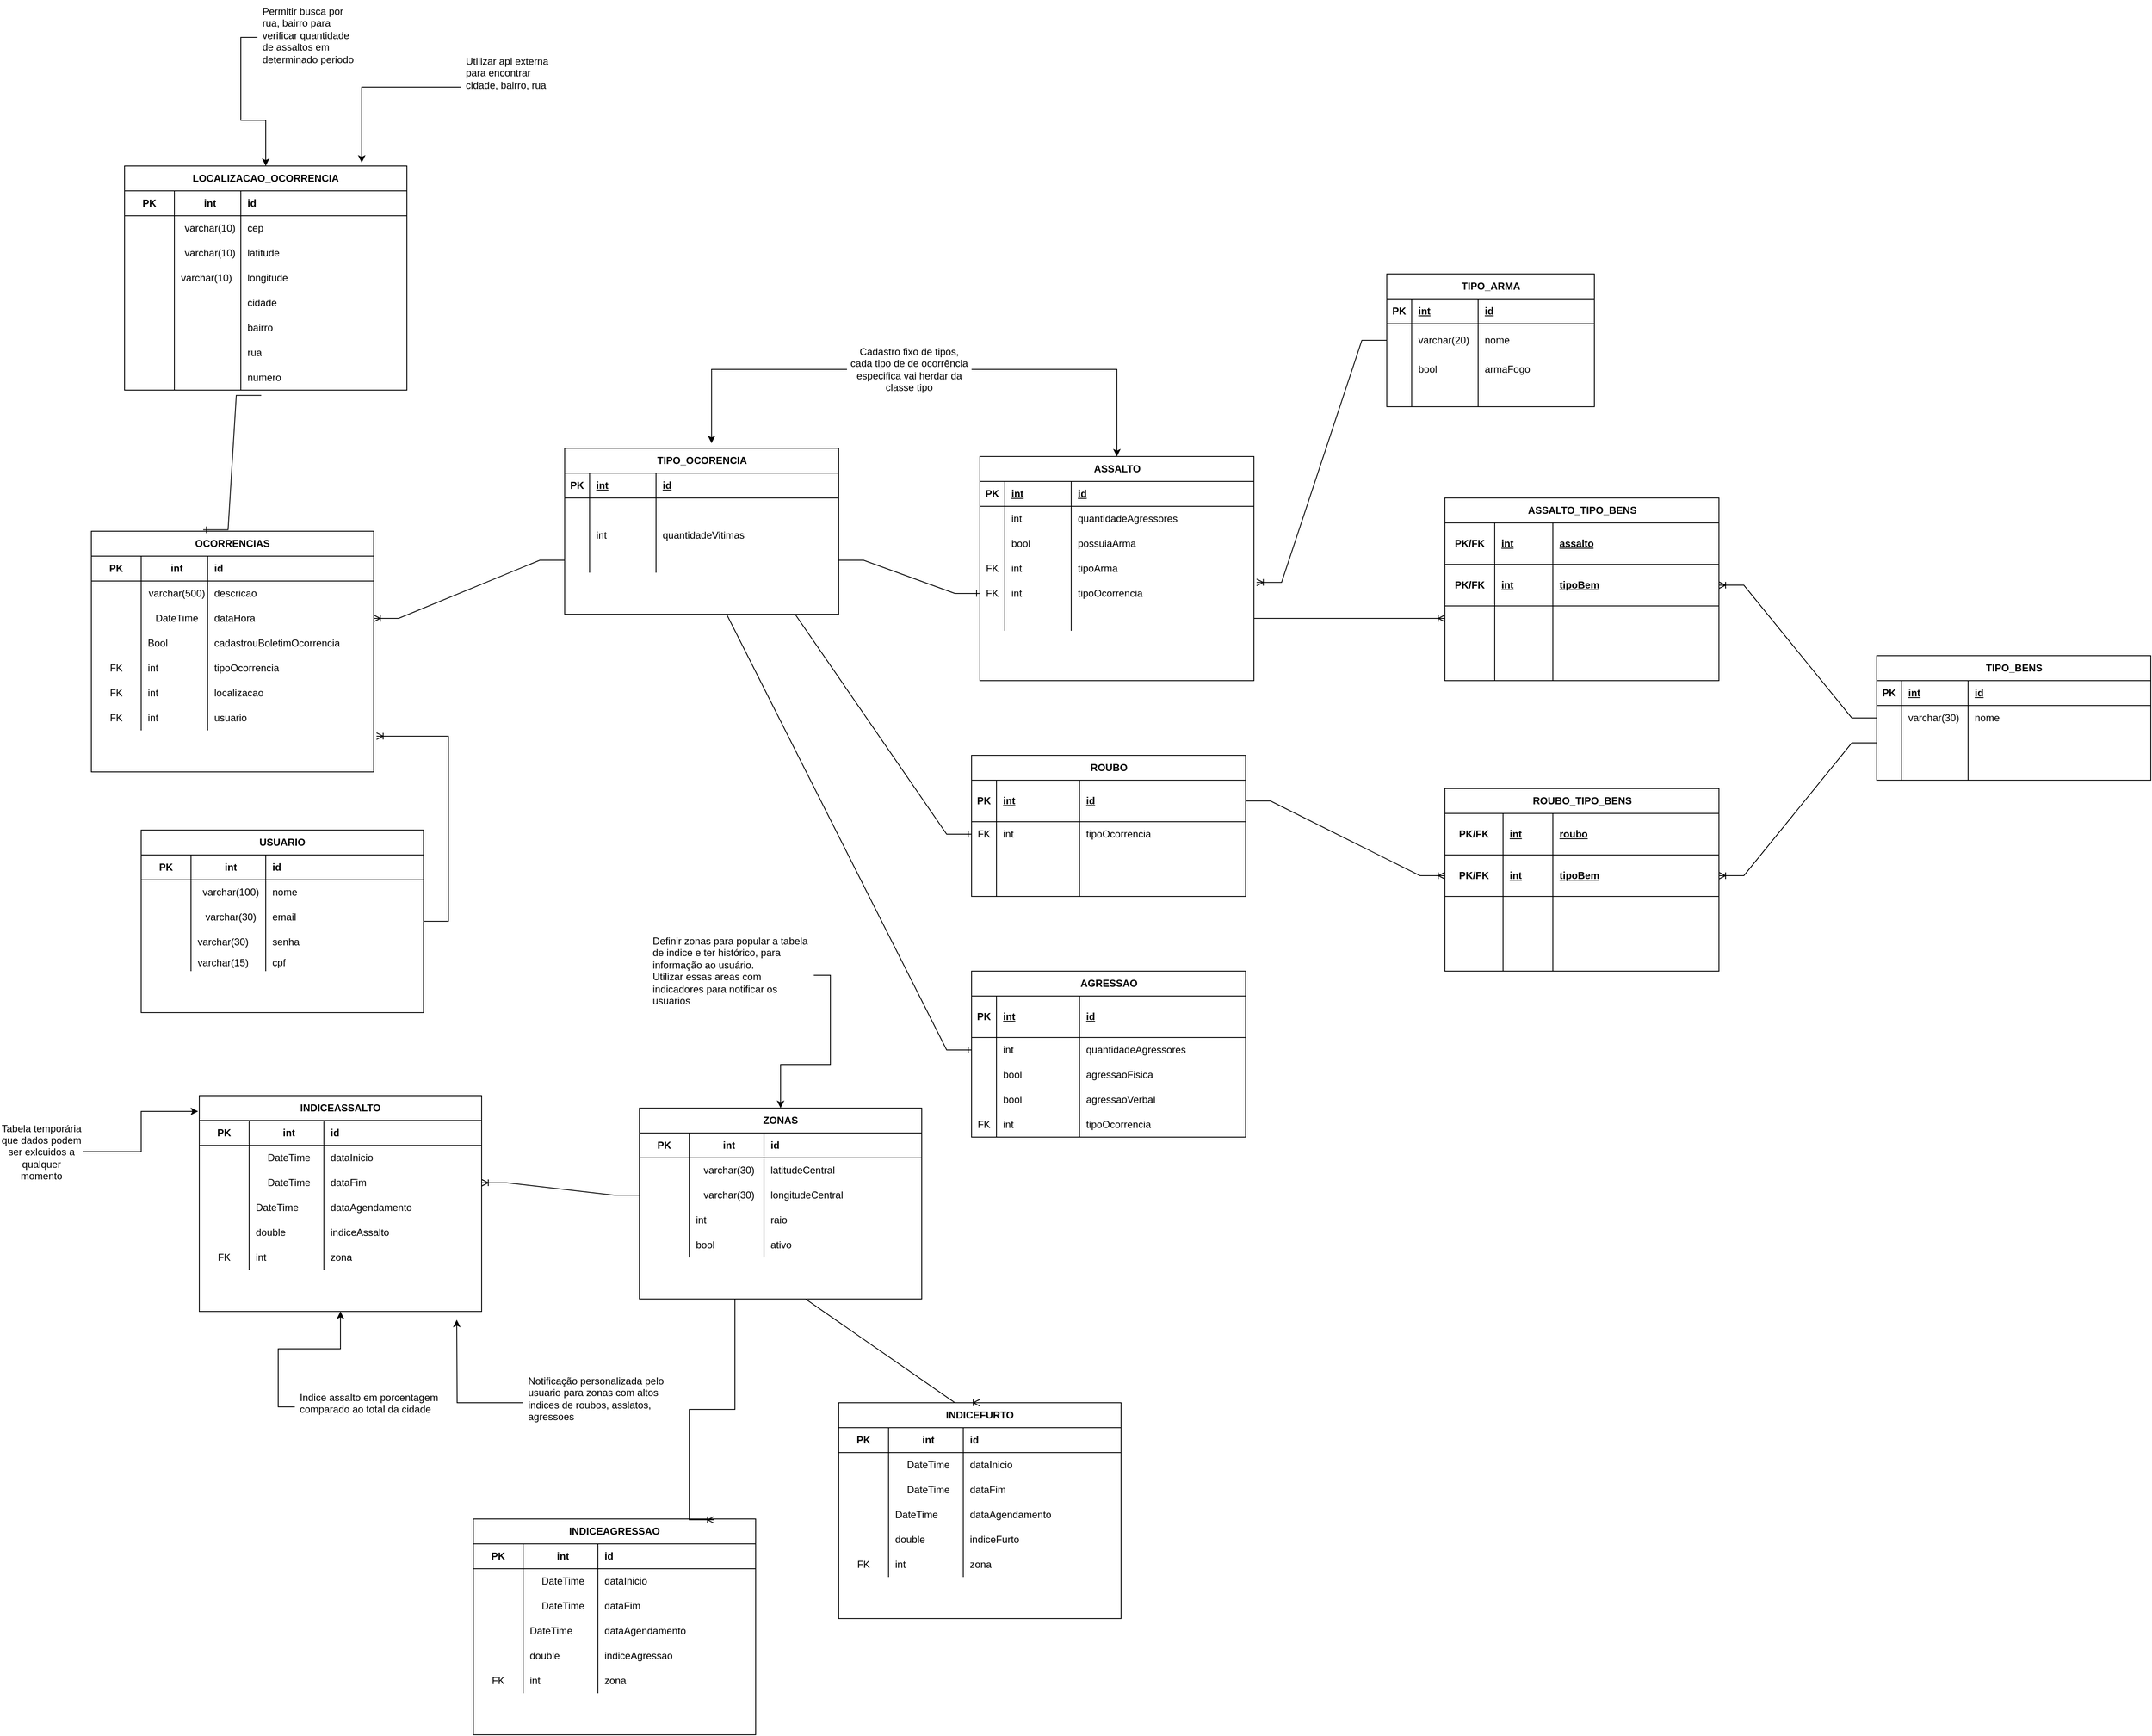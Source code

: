 <mxfile version="23.1.7" type="device">
  <diagram id="R2lEEEUBdFMjLlhIrx00" name="Page-1">
    <mxGraphModel dx="1750" dy="2142" grid="1" gridSize="10" guides="1" tooltips="1" connect="1" arrows="1" fold="1" page="1" pageScale="1" pageWidth="850" pageHeight="1100" math="0" shadow="0" extFonts="Permanent Marker^https://fonts.googleapis.com/css?family=Permanent+Marker">
      <root>
        <mxCell id="0" />
        <mxCell id="1" parent="0" />
        <mxCell id="ggK8DfkqS9XMp0oOM9uy-8" value="OCORRENCIAS" style="shape=table;startSize=30;container=1;collapsible=1;childLayout=tableLayout;fixedRows=1;rowLines=0;fontStyle=1;align=center;resizeLast=1;html=1;whiteSpace=wrap;" vertex="1" parent="1">
          <mxGeometry x="180" y="200" width="340" height="290" as="geometry" />
        </mxCell>
        <mxCell id="ggK8DfkqS9XMp0oOM9uy-12" value="" style="shape=tableRow;horizontal=0;startSize=0;swimlaneHead=0;swimlaneBody=0;fillColor=none;collapsible=0;dropTarget=0;points=[[0,0.5],[1,0.5]];portConstraint=eastwest;top=0;left=0;right=0;bottom=1;html=1;" vertex="1" parent="ggK8DfkqS9XMp0oOM9uy-8">
          <mxGeometry y="30" width="340" height="30" as="geometry" />
        </mxCell>
        <mxCell id="ggK8DfkqS9XMp0oOM9uy-13" value="PK" style="shape=partialRectangle;connectable=0;fillColor=none;top=0;left=0;bottom=0;right=0;fontStyle=1;overflow=hidden;html=1;whiteSpace=wrap;" vertex="1" parent="ggK8DfkqS9XMp0oOM9uy-12">
          <mxGeometry width="60" height="30" as="geometry">
            <mxRectangle width="60" height="30" as="alternateBounds" />
          </mxGeometry>
        </mxCell>
        <mxCell id="ggK8DfkqS9XMp0oOM9uy-29" value="int" style="shape=partialRectangle;connectable=0;fillColor=none;top=0;left=0;bottom=0;right=0;align=center;spacingLeft=6;fontStyle=1;overflow=hidden;html=1;whiteSpace=wrap;" vertex="1" parent="ggK8DfkqS9XMp0oOM9uy-12">
          <mxGeometry x="60" width="80" height="30" as="geometry">
            <mxRectangle width="80" height="30" as="alternateBounds" />
          </mxGeometry>
        </mxCell>
        <mxCell id="ggK8DfkqS9XMp0oOM9uy-14" value="id" style="shape=partialRectangle;connectable=0;fillColor=none;top=0;left=0;bottom=0;right=0;align=left;spacingLeft=6;fontStyle=1;overflow=hidden;html=1;whiteSpace=wrap;" vertex="1" parent="ggK8DfkqS9XMp0oOM9uy-12">
          <mxGeometry x="140" width="200" height="30" as="geometry">
            <mxRectangle width="200" height="30" as="alternateBounds" />
          </mxGeometry>
        </mxCell>
        <mxCell id="ggK8DfkqS9XMp0oOM9uy-15" value="" style="shape=tableRow;horizontal=0;startSize=0;swimlaneHead=0;swimlaneBody=0;fillColor=none;collapsible=0;dropTarget=0;points=[[0,0.5],[1,0.5]];portConstraint=eastwest;top=0;left=0;right=0;bottom=0;html=1;" vertex="1" parent="ggK8DfkqS9XMp0oOM9uy-8">
          <mxGeometry y="60" width="340" height="30" as="geometry" />
        </mxCell>
        <mxCell id="ggK8DfkqS9XMp0oOM9uy-16" value="" style="shape=partialRectangle;connectable=0;fillColor=none;top=0;left=0;bottom=0;right=0;editable=1;overflow=hidden;html=1;whiteSpace=wrap;" vertex="1" parent="ggK8DfkqS9XMp0oOM9uy-15">
          <mxGeometry width="60" height="30" as="geometry">
            <mxRectangle width="60" height="30" as="alternateBounds" />
          </mxGeometry>
        </mxCell>
        <mxCell id="ggK8DfkqS9XMp0oOM9uy-30" value="varchar(500)" style="shape=partialRectangle;connectable=0;fillColor=none;top=0;left=0;bottom=0;right=0;align=center;spacingLeft=6;overflow=hidden;html=1;whiteSpace=wrap;" vertex="1" parent="ggK8DfkqS9XMp0oOM9uy-15">
          <mxGeometry x="60" width="80" height="30" as="geometry">
            <mxRectangle width="80" height="30" as="alternateBounds" />
          </mxGeometry>
        </mxCell>
        <mxCell id="ggK8DfkqS9XMp0oOM9uy-17" value="descricao" style="shape=partialRectangle;connectable=0;fillColor=none;top=0;left=0;bottom=0;right=0;align=left;spacingLeft=6;overflow=hidden;html=1;whiteSpace=wrap;" vertex="1" parent="ggK8DfkqS9XMp0oOM9uy-15">
          <mxGeometry x="140" width="200" height="30" as="geometry">
            <mxRectangle width="200" height="30" as="alternateBounds" />
          </mxGeometry>
        </mxCell>
        <mxCell id="ggK8DfkqS9XMp0oOM9uy-18" value="" style="shape=tableRow;horizontal=0;startSize=0;swimlaneHead=0;swimlaneBody=0;fillColor=none;collapsible=0;dropTarget=0;points=[[0,0.5],[1,0.5]];portConstraint=eastwest;top=0;left=0;right=0;bottom=0;html=1;" vertex="1" parent="ggK8DfkqS9XMp0oOM9uy-8">
          <mxGeometry y="90" width="340" height="30" as="geometry" />
        </mxCell>
        <mxCell id="ggK8DfkqS9XMp0oOM9uy-19" value="" style="shape=partialRectangle;connectable=0;fillColor=none;top=0;left=0;bottom=0;right=0;editable=1;overflow=hidden;html=1;whiteSpace=wrap;" vertex="1" parent="ggK8DfkqS9XMp0oOM9uy-18">
          <mxGeometry width="60" height="30" as="geometry">
            <mxRectangle width="60" height="30" as="alternateBounds" />
          </mxGeometry>
        </mxCell>
        <mxCell id="ggK8DfkqS9XMp0oOM9uy-31" value="DateTime" style="shape=partialRectangle;connectable=0;fillColor=none;top=0;left=0;bottom=0;right=0;align=center;spacingLeft=6;overflow=hidden;html=1;whiteSpace=wrap;" vertex="1" parent="ggK8DfkqS9XMp0oOM9uy-18">
          <mxGeometry x="60" width="80" height="30" as="geometry">
            <mxRectangle width="80" height="30" as="alternateBounds" />
          </mxGeometry>
        </mxCell>
        <mxCell id="ggK8DfkqS9XMp0oOM9uy-20" value="dataHora" style="shape=partialRectangle;connectable=0;fillColor=none;top=0;left=0;bottom=0;right=0;align=left;spacingLeft=6;overflow=hidden;html=1;whiteSpace=wrap;" vertex="1" parent="ggK8DfkqS9XMp0oOM9uy-18">
          <mxGeometry x="140" width="200" height="30" as="geometry">
            <mxRectangle width="200" height="30" as="alternateBounds" />
          </mxGeometry>
        </mxCell>
        <mxCell id="ggK8DfkqS9XMp0oOM9uy-26" style="shape=tableRow;horizontal=0;startSize=0;swimlaneHead=0;swimlaneBody=0;fillColor=none;collapsible=0;dropTarget=0;points=[[0,0.5],[1,0.5]];portConstraint=eastwest;top=0;left=0;right=0;bottom=0;html=1;" vertex="1" parent="ggK8DfkqS9XMp0oOM9uy-8">
          <mxGeometry y="120" width="340" height="30" as="geometry" />
        </mxCell>
        <mxCell id="ggK8DfkqS9XMp0oOM9uy-27" style="shape=partialRectangle;connectable=0;fillColor=none;top=0;left=0;bottom=0;right=0;editable=1;overflow=hidden;html=1;whiteSpace=wrap;" vertex="1" parent="ggK8DfkqS9XMp0oOM9uy-26">
          <mxGeometry width="60" height="30" as="geometry">
            <mxRectangle width="60" height="30" as="alternateBounds" />
          </mxGeometry>
        </mxCell>
        <mxCell id="ggK8DfkqS9XMp0oOM9uy-32" value="Bool" style="shape=partialRectangle;connectable=0;fillColor=none;top=0;left=0;bottom=0;right=0;align=left;spacingLeft=6;overflow=hidden;html=1;whiteSpace=wrap;" vertex="1" parent="ggK8DfkqS9XMp0oOM9uy-26">
          <mxGeometry x="60" width="80" height="30" as="geometry">
            <mxRectangle width="80" height="30" as="alternateBounds" />
          </mxGeometry>
        </mxCell>
        <mxCell id="ggK8DfkqS9XMp0oOM9uy-28" value="cadastrouBoletimOcorrencia" style="shape=partialRectangle;connectable=0;fillColor=none;top=0;left=0;bottom=0;right=0;align=left;spacingLeft=6;overflow=hidden;html=1;whiteSpace=wrap;" vertex="1" parent="ggK8DfkqS9XMp0oOM9uy-26">
          <mxGeometry x="140" width="200" height="30" as="geometry">
            <mxRectangle width="200" height="30" as="alternateBounds" />
          </mxGeometry>
        </mxCell>
        <mxCell id="ggK8DfkqS9XMp0oOM9uy-303" style="shape=tableRow;horizontal=0;startSize=0;swimlaneHead=0;swimlaneBody=0;fillColor=none;collapsible=0;dropTarget=0;points=[[0,0.5],[1,0.5]];portConstraint=eastwest;top=0;left=0;right=0;bottom=0;html=1;" vertex="1" parent="ggK8DfkqS9XMp0oOM9uy-8">
          <mxGeometry y="150" width="340" height="30" as="geometry" />
        </mxCell>
        <mxCell id="ggK8DfkqS9XMp0oOM9uy-304" value="FK" style="shape=partialRectangle;connectable=0;fillColor=none;top=0;left=0;bottom=0;right=0;editable=1;overflow=hidden;html=1;whiteSpace=wrap;" vertex="1" parent="ggK8DfkqS9XMp0oOM9uy-303">
          <mxGeometry width="60" height="30" as="geometry">
            <mxRectangle width="60" height="30" as="alternateBounds" />
          </mxGeometry>
        </mxCell>
        <mxCell id="ggK8DfkqS9XMp0oOM9uy-305" value="int" style="shape=partialRectangle;connectable=0;fillColor=none;top=0;left=0;bottom=0;right=0;align=left;spacingLeft=6;overflow=hidden;html=1;whiteSpace=wrap;" vertex="1" parent="ggK8DfkqS9XMp0oOM9uy-303">
          <mxGeometry x="60" width="80" height="30" as="geometry">
            <mxRectangle width="80" height="30" as="alternateBounds" />
          </mxGeometry>
        </mxCell>
        <mxCell id="ggK8DfkqS9XMp0oOM9uy-306" value="tipoOcorrencia" style="shape=partialRectangle;connectable=0;fillColor=none;top=0;left=0;bottom=0;right=0;align=left;spacingLeft=6;overflow=hidden;html=1;whiteSpace=wrap;" vertex="1" parent="ggK8DfkqS9XMp0oOM9uy-303">
          <mxGeometry x="140" width="200" height="30" as="geometry">
            <mxRectangle width="200" height="30" as="alternateBounds" />
          </mxGeometry>
        </mxCell>
        <mxCell id="ggK8DfkqS9XMp0oOM9uy-322" style="shape=tableRow;horizontal=0;startSize=0;swimlaneHead=0;swimlaneBody=0;fillColor=none;collapsible=0;dropTarget=0;points=[[0,0.5],[1,0.5]];portConstraint=eastwest;top=0;left=0;right=0;bottom=0;html=1;" vertex="1" parent="ggK8DfkqS9XMp0oOM9uy-8">
          <mxGeometry y="180" width="340" height="30" as="geometry" />
        </mxCell>
        <mxCell id="ggK8DfkqS9XMp0oOM9uy-323" value="FK" style="shape=partialRectangle;connectable=0;fillColor=none;top=0;left=0;bottom=0;right=0;editable=1;overflow=hidden;html=1;whiteSpace=wrap;" vertex="1" parent="ggK8DfkqS9XMp0oOM9uy-322">
          <mxGeometry width="60" height="30" as="geometry">
            <mxRectangle width="60" height="30" as="alternateBounds" />
          </mxGeometry>
        </mxCell>
        <mxCell id="ggK8DfkqS9XMp0oOM9uy-324" value="int" style="shape=partialRectangle;connectable=0;fillColor=none;top=0;left=0;bottom=0;right=0;align=left;spacingLeft=6;overflow=hidden;html=1;whiteSpace=wrap;" vertex="1" parent="ggK8DfkqS9XMp0oOM9uy-322">
          <mxGeometry x="60" width="80" height="30" as="geometry">
            <mxRectangle width="80" height="30" as="alternateBounds" />
          </mxGeometry>
        </mxCell>
        <mxCell id="ggK8DfkqS9XMp0oOM9uy-325" value="localizacao" style="shape=partialRectangle;connectable=0;fillColor=none;top=0;left=0;bottom=0;right=0;align=left;spacingLeft=6;overflow=hidden;html=1;whiteSpace=wrap;" vertex="1" parent="ggK8DfkqS9XMp0oOM9uy-322">
          <mxGeometry x="140" width="200" height="30" as="geometry">
            <mxRectangle width="200" height="30" as="alternateBounds" />
          </mxGeometry>
        </mxCell>
        <mxCell id="ggK8DfkqS9XMp0oOM9uy-328" style="shape=tableRow;horizontal=0;startSize=0;swimlaneHead=0;swimlaneBody=0;fillColor=none;collapsible=0;dropTarget=0;points=[[0,0.5],[1,0.5]];portConstraint=eastwest;top=0;left=0;right=0;bottom=0;html=1;" vertex="1" parent="ggK8DfkqS9XMp0oOM9uy-8">
          <mxGeometry y="210" width="340" height="30" as="geometry" />
        </mxCell>
        <mxCell id="ggK8DfkqS9XMp0oOM9uy-329" value="FK" style="shape=partialRectangle;connectable=0;fillColor=none;top=0;left=0;bottom=0;right=0;editable=1;overflow=hidden;html=1;whiteSpace=wrap;" vertex="1" parent="ggK8DfkqS9XMp0oOM9uy-328">
          <mxGeometry width="60" height="30" as="geometry">
            <mxRectangle width="60" height="30" as="alternateBounds" />
          </mxGeometry>
        </mxCell>
        <mxCell id="ggK8DfkqS9XMp0oOM9uy-330" value="int" style="shape=partialRectangle;connectable=0;fillColor=none;top=0;left=0;bottom=0;right=0;align=left;spacingLeft=6;overflow=hidden;html=1;whiteSpace=wrap;" vertex="1" parent="ggK8DfkqS9XMp0oOM9uy-328">
          <mxGeometry x="60" width="80" height="30" as="geometry">
            <mxRectangle width="80" height="30" as="alternateBounds" />
          </mxGeometry>
        </mxCell>
        <mxCell id="ggK8DfkqS9XMp0oOM9uy-331" value="usuario" style="shape=partialRectangle;connectable=0;fillColor=none;top=0;left=0;bottom=0;right=0;align=left;spacingLeft=6;overflow=hidden;html=1;whiteSpace=wrap;" vertex="1" parent="ggK8DfkqS9XMp0oOM9uy-328">
          <mxGeometry x="140" width="200" height="30" as="geometry">
            <mxRectangle width="200" height="30" as="alternateBounds" />
          </mxGeometry>
        </mxCell>
        <mxCell id="ggK8DfkqS9XMp0oOM9uy-33" value="TIPO_OCORENCIA" style="shape=table;startSize=30;container=1;collapsible=1;childLayout=tableLayout;fixedRows=1;rowLines=0;fontStyle=1;align=center;resizeLast=1;html=1;" vertex="1" parent="1">
          <mxGeometry x="750" y="100" width="330" height="200" as="geometry" />
        </mxCell>
        <mxCell id="ggK8DfkqS9XMp0oOM9uy-34" value="" style="shape=tableRow;horizontal=0;startSize=0;swimlaneHead=0;swimlaneBody=0;fillColor=none;collapsible=0;dropTarget=0;points=[[0,0.5],[1,0.5]];portConstraint=eastwest;top=0;left=0;right=0;bottom=1;" vertex="1" parent="ggK8DfkqS9XMp0oOM9uy-33">
          <mxGeometry y="30" width="330" height="30" as="geometry" />
        </mxCell>
        <mxCell id="ggK8DfkqS9XMp0oOM9uy-35" value="PK" style="shape=partialRectangle;connectable=0;fillColor=none;top=0;left=0;bottom=0;right=0;fontStyle=1;overflow=hidden;whiteSpace=wrap;html=1;" vertex="1" parent="ggK8DfkqS9XMp0oOM9uy-34">
          <mxGeometry width="30" height="30" as="geometry">
            <mxRectangle width="30" height="30" as="alternateBounds" />
          </mxGeometry>
        </mxCell>
        <mxCell id="ggK8DfkqS9XMp0oOM9uy-50" value="int" style="shape=partialRectangle;connectable=0;fillColor=none;top=0;left=0;bottom=0;right=0;align=left;spacingLeft=6;fontStyle=5;overflow=hidden;whiteSpace=wrap;html=1;" vertex="1" parent="ggK8DfkqS9XMp0oOM9uy-34">
          <mxGeometry x="30" width="80" height="30" as="geometry">
            <mxRectangle width="80" height="30" as="alternateBounds" />
          </mxGeometry>
        </mxCell>
        <mxCell id="ggK8DfkqS9XMp0oOM9uy-36" value="id" style="shape=partialRectangle;connectable=0;fillColor=none;top=0;left=0;bottom=0;right=0;align=left;spacingLeft=6;fontStyle=5;overflow=hidden;whiteSpace=wrap;html=1;" vertex="1" parent="ggK8DfkqS9XMp0oOM9uy-34">
          <mxGeometry x="110" width="220" height="30" as="geometry">
            <mxRectangle width="220" height="30" as="alternateBounds" />
          </mxGeometry>
        </mxCell>
        <mxCell id="ggK8DfkqS9XMp0oOM9uy-37" value="" style="shape=tableRow;horizontal=0;startSize=0;swimlaneHead=0;swimlaneBody=0;fillColor=none;collapsible=0;dropTarget=0;points=[[0,0.5],[1,0.5]];portConstraint=eastwest;top=0;left=0;right=0;bottom=0;" vertex="1" parent="ggK8DfkqS9XMp0oOM9uy-33">
          <mxGeometry y="60" width="330" height="30" as="geometry" />
        </mxCell>
        <mxCell id="ggK8DfkqS9XMp0oOM9uy-38" value="" style="shape=partialRectangle;connectable=0;fillColor=none;top=0;left=0;bottom=0;right=0;editable=1;overflow=hidden;whiteSpace=wrap;html=1;" vertex="1" parent="ggK8DfkqS9XMp0oOM9uy-37">
          <mxGeometry width="30" height="30" as="geometry">
            <mxRectangle width="30" height="30" as="alternateBounds" />
          </mxGeometry>
        </mxCell>
        <mxCell id="ggK8DfkqS9XMp0oOM9uy-51" value="" style="shape=partialRectangle;connectable=0;fillColor=none;top=0;left=0;bottom=0;right=0;align=left;spacingLeft=6;overflow=hidden;whiteSpace=wrap;html=1;" vertex="1" parent="ggK8DfkqS9XMp0oOM9uy-37">
          <mxGeometry x="30" width="80" height="30" as="geometry">
            <mxRectangle width="80" height="30" as="alternateBounds" />
          </mxGeometry>
        </mxCell>
        <mxCell id="ggK8DfkqS9XMp0oOM9uy-39" value="" style="shape=partialRectangle;connectable=0;fillColor=none;top=0;left=0;bottom=0;right=0;align=left;spacingLeft=6;overflow=hidden;whiteSpace=wrap;html=1;" vertex="1" parent="ggK8DfkqS9XMp0oOM9uy-37">
          <mxGeometry x="110" width="220" height="30" as="geometry">
            <mxRectangle width="220" height="30" as="alternateBounds" />
          </mxGeometry>
        </mxCell>
        <mxCell id="ggK8DfkqS9XMp0oOM9uy-40" value="" style="shape=tableRow;horizontal=0;startSize=0;swimlaneHead=0;swimlaneBody=0;fillColor=none;collapsible=0;dropTarget=0;points=[[0,0.5],[1,0.5]];portConstraint=eastwest;top=0;left=0;right=0;bottom=0;" vertex="1" parent="ggK8DfkqS9XMp0oOM9uy-33">
          <mxGeometry y="90" width="330" height="30" as="geometry" />
        </mxCell>
        <mxCell id="ggK8DfkqS9XMp0oOM9uy-41" value="" style="shape=partialRectangle;connectable=0;fillColor=none;top=0;left=0;bottom=0;right=0;editable=1;overflow=hidden;whiteSpace=wrap;html=1;" vertex="1" parent="ggK8DfkqS9XMp0oOM9uy-40">
          <mxGeometry width="30" height="30" as="geometry">
            <mxRectangle width="30" height="30" as="alternateBounds" />
          </mxGeometry>
        </mxCell>
        <mxCell id="ggK8DfkqS9XMp0oOM9uy-52" value="int" style="shape=partialRectangle;connectable=0;fillColor=none;top=0;left=0;bottom=0;right=0;align=left;spacingLeft=6;overflow=hidden;whiteSpace=wrap;html=1;" vertex="1" parent="ggK8DfkqS9XMp0oOM9uy-40">
          <mxGeometry x="30" width="80" height="30" as="geometry">
            <mxRectangle width="80" height="30" as="alternateBounds" />
          </mxGeometry>
        </mxCell>
        <mxCell id="ggK8DfkqS9XMp0oOM9uy-42" value="quantidadeVitimas" style="shape=partialRectangle;connectable=0;fillColor=none;top=0;left=0;bottom=0;right=0;align=left;spacingLeft=6;overflow=hidden;whiteSpace=wrap;html=1;" vertex="1" parent="ggK8DfkqS9XMp0oOM9uy-40">
          <mxGeometry x="110" width="220" height="30" as="geometry">
            <mxRectangle width="220" height="30" as="alternateBounds" />
          </mxGeometry>
        </mxCell>
        <mxCell id="ggK8DfkqS9XMp0oOM9uy-43" value="" style="shape=tableRow;horizontal=0;startSize=0;swimlaneHead=0;swimlaneBody=0;fillColor=none;collapsible=0;dropTarget=0;points=[[0,0.5],[1,0.5]];portConstraint=eastwest;top=0;left=0;right=0;bottom=0;" vertex="1" parent="ggK8DfkqS9XMp0oOM9uy-33">
          <mxGeometry y="120" width="330" height="30" as="geometry" />
        </mxCell>
        <mxCell id="ggK8DfkqS9XMp0oOM9uy-44" value="" style="shape=partialRectangle;connectable=0;fillColor=none;top=0;left=0;bottom=0;right=0;editable=1;overflow=hidden;whiteSpace=wrap;html=1;" vertex="1" parent="ggK8DfkqS9XMp0oOM9uy-43">
          <mxGeometry width="30" height="30" as="geometry">
            <mxRectangle width="30" height="30" as="alternateBounds" />
          </mxGeometry>
        </mxCell>
        <mxCell id="ggK8DfkqS9XMp0oOM9uy-53" value="" style="shape=partialRectangle;connectable=0;fillColor=none;top=0;left=0;bottom=0;right=0;align=left;spacingLeft=6;overflow=hidden;whiteSpace=wrap;html=1;" vertex="1" parent="ggK8DfkqS9XMp0oOM9uy-43">
          <mxGeometry x="30" width="80" height="30" as="geometry">
            <mxRectangle width="80" height="30" as="alternateBounds" />
          </mxGeometry>
        </mxCell>
        <mxCell id="ggK8DfkqS9XMp0oOM9uy-45" value="" style="shape=partialRectangle;connectable=0;fillColor=none;top=0;left=0;bottom=0;right=0;align=left;spacingLeft=6;overflow=hidden;whiteSpace=wrap;html=1;" vertex="1" parent="ggK8DfkqS9XMp0oOM9uy-43">
          <mxGeometry x="110" width="220" height="30" as="geometry">
            <mxRectangle width="220" height="30" as="alternateBounds" />
          </mxGeometry>
        </mxCell>
        <mxCell id="ggK8DfkqS9XMp0oOM9uy-73" style="edgeStyle=orthogonalEdgeStyle;rounded=0;orthogonalLoop=1;jettySize=auto;html=1;" edge="1" parent="1" source="ggK8DfkqS9XMp0oOM9uy-54" target="ggK8DfkqS9XMp0oOM9uy-56">
          <mxGeometry relative="1" as="geometry" />
        </mxCell>
        <mxCell id="ggK8DfkqS9XMp0oOM9uy-54" value="Cadastro fixo de tipos, cada tipo de de ocorrência especifica vai herdar da classe tipo" style="text;html=1;align=center;verticalAlign=middle;whiteSpace=wrap;rounded=0;" vertex="1" parent="1">
          <mxGeometry x="1090" y="-10" width="150" height="30" as="geometry" />
        </mxCell>
        <mxCell id="ggK8DfkqS9XMp0oOM9uy-55" style="edgeStyle=orthogonalEdgeStyle;rounded=0;orthogonalLoop=1;jettySize=auto;html=1;entryX=0.536;entryY=-0.03;entryDx=0;entryDy=0;entryPerimeter=0;" edge="1" parent="1" source="ggK8DfkqS9XMp0oOM9uy-54" target="ggK8DfkqS9XMp0oOM9uy-33">
          <mxGeometry relative="1" as="geometry" />
        </mxCell>
        <mxCell id="ggK8DfkqS9XMp0oOM9uy-56" value="ASSALTO" style="shape=table;startSize=30;container=1;collapsible=1;childLayout=tableLayout;fixedRows=1;rowLines=0;fontStyle=1;align=center;resizeLast=1;html=1;" vertex="1" parent="1">
          <mxGeometry x="1250" y="110" width="330" height="270" as="geometry" />
        </mxCell>
        <mxCell id="ggK8DfkqS9XMp0oOM9uy-57" value="" style="shape=tableRow;horizontal=0;startSize=0;swimlaneHead=0;swimlaneBody=0;fillColor=none;collapsible=0;dropTarget=0;points=[[0,0.5],[1,0.5]];portConstraint=eastwest;top=0;left=0;right=0;bottom=1;" vertex="1" parent="ggK8DfkqS9XMp0oOM9uy-56">
          <mxGeometry y="30" width="330" height="30" as="geometry" />
        </mxCell>
        <mxCell id="ggK8DfkqS9XMp0oOM9uy-58" value="PK" style="shape=partialRectangle;connectable=0;fillColor=none;top=0;left=0;bottom=0;right=0;fontStyle=1;overflow=hidden;whiteSpace=wrap;html=1;" vertex="1" parent="ggK8DfkqS9XMp0oOM9uy-57">
          <mxGeometry width="30" height="30" as="geometry">
            <mxRectangle width="30" height="30" as="alternateBounds" />
          </mxGeometry>
        </mxCell>
        <mxCell id="ggK8DfkqS9XMp0oOM9uy-69" value="int" style="shape=partialRectangle;connectable=0;fillColor=none;top=0;left=0;bottom=0;right=0;align=left;spacingLeft=6;fontStyle=5;overflow=hidden;whiteSpace=wrap;html=1;" vertex="1" parent="ggK8DfkqS9XMp0oOM9uy-57">
          <mxGeometry x="30" width="80" height="30" as="geometry">
            <mxRectangle width="80" height="30" as="alternateBounds" />
          </mxGeometry>
        </mxCell>
        <mxCell id="ggK8DfkqS9XMp0oOM9uy-59" value="id" style="shape=partialRectangle;connectable=0;fillColor=none;top=0;left=0;bottom=0;right=0;align=left;spacingLeft=6;fontStyle=5;overflow=hidden;whiteSpace=wrap;html=1;" vertex="1" parent="ggK8DfkqS9XMp0oOM9uy-57">
          <mxGeometry x="110" width="220" height="30" as="geometry">
            <mxRectangle width="220" height="30" as="alternateBounds" />
          </mxGeometry>
        </mxCell>
        <mxCell id="ggK8DfkqS9XMp0oOM9uy-60" value="" style="shape=tableRow;horizontal=0;startSize=0;swimlaneHead=0;swimlaneBody=0;fillColor=none;collapsible=0;dropTarget=0;points=[[0,0.5],[1,0.5]];portConstraint=eastwest;top=0;left=0;right=0;bottom=0;" vertex="1" parent="ggK8DfkqS9XMp0oOM9uy-56">
          <mxGeometry y="60" width="330" height="30" as="geometry" />
        </mxCell>
        <mxCell id="ggK8DfkqS9XMp0oOM9uy-61" value="" style="shape=partialRectangle;connectable=0;fillColor=none;top=0;left=0;bottom=0;right=0;editable=1;overflow=hidden;whiteSpace=wrap;html=1;" vertex="1" parent="ggK8DfkqS9XMp0oOM9uy-60">
          <mxGeometry width="30" height="30" as="geometry">
            <mxRectangle width="30" height="30" as="alternateBounds" />
          </mxGeometry>
        </mxCell>
        <mxCell id="ggK8DfkqS9XMp0oOM9uy-70" value="int" style="shape=partialRectangle;connectable=0;fillColor=none;top=0;left=0;bottom=0;right=0;align=left;spacingLeft=6;overflow=hidden;whiteSpace=wrap;html=1;" vertex="1" parent="ggK8DfkqS9XMp0oOM9uy-60">
          <mxGeometry x="30" width="80" height="30" as="geometry">
            <mxRectangle width="80" height="30" as="alternateBounds" />
          </mxGeometry>
        </mxCell>
        <mxCell id="ggK8DfkqS9XMp0oOM9uy-62" value="quantidadeAgressores" style="shape=partialRectangle;connectable=0;fillColor=none;top=0;left=0;bottom=0;right=0;align=left;spacingLeft=6;overflow=hidden;whiteSpace=wrap;html=1;" vertex="1" parent="ggK8DfkqS9XMp0oOM9uy-60">
          <mxGeometry x="110" width="220" height="30" as="geometry">
            <mxRectangle width="220" height="30" as="alternateBounds" />
          </mxGeometry>
        </mxCell>
        <mxCell id="ggK8DfkqS9XMp0oOM9uy-63" value="" style="shape=tableRow;horizontal=0;startSize=0;swimlaneHead=0;swimlaneBody=0;fillColor=none;collapsible=0;dropTarget=0;points=[[0,0.5],[1,0.5]];portConstraint=eastwest;top=0;left=0;right=0;bottom=0;" vertex="1" parent="ggK8DfkqS9XMp0oOM9uy-56">
          <mxGeometry y="90" width="330" height="30" as="geometry" />
        </mxCell>
        <mxCell id="ggK8DfkqS9XMp0oOM9uy-64" value="" style="shape=partialRectangle;connectable=0;fillColor=none;top=0;left=0;bottom=0;right=0;editable=1;overflow=hidden;whiteSpace=wrap;html=1;" vertex="1" parent="ggK8DfkqS9XMp0oOM9uy-63">
          <mxGeometry width="30" height="30" as="geometry">
            <mxRectangle width="30" height="30" as="alternateBounds" />
          </mxGeometry>
        </mxCell>
        <mxCell id="ggK8DfkqS9XMp0oOM9uy-71" value="bool" style="shape=partialRectangle;connectable=0;fillColor=none;top=0;left=0;bottom=0;right=0;align=left;spacingLeft=6;overflow=hidden;whiteSpace=wrap;html=1;" vertex="1" parent="ggK8DfkqS9XMp0oOM9uy-63">
          <mxGeometry x="30" width="80" height="30" as="geometry">
            <mxRectangle width="80" height="30" as="alternateBounds" />
          </mxGeometry>
        </mxCell>
        <mxCell id="ggK8DfkqS9XMp0oOM9uy-65" value="possuiaArma" style="shape=partialRectangle;connectable=0;fillColor=none;top=0;left=0;bottom=0;right=0;align=left;spacingLeft=6;overflow=hidden;whiteSpace=wrap;html=1;" vertex="1" parent="ggK8DfkqS9XMp0oOM9uy-63">
          <mxGeometry x="110" width="220" height="30" as="geometry">
            <mxRectangle width="220" height="30" as="alternateBounds" />
          </mxGeometry>
        </mxCell>
        <mxCell id="ggK8DfkqS9XMp0oOM9uy-66" value="" style="shape=tableRow;horizontal=0;startSize=0;swimlaneHead=0;swimlaneBody=0;fillColor=none;collapsible=0;dropTarget=0;points=[[0,0.5],[1,0.5]];portConstraint=eastwest;top=0;left=0;right=0;bottom=0;" vertex="1" parent="ggK8DfkqS9XMp0oOM9uy-56">
          <mxGeometry y="120" width="330" height="30" as="geometry" />
        </mxCell>
        <mxCell id="ggK8DfkqS9XMp0oOM9uy-67" value="FK" style="shape=partialRectangle;connectable=0;fillColor=none;top=0;left=0;bottom=0;right=0;editable=1;overflow=hidden;whiteSpace=wrap;html=1;" vertex="1" parent="ggK8DfkqS9XMp0oOM9uy-66">
          <mxGeometry width="30" height="30" as="geometry">
            <mxRectangle width="30" height="30" as="alternateBounds" />
          </mxGeometry>
        </mxCell>
        <mxCell id="ggK8DfkqS9XMp0oOM9uy-72" value="int" style="shape=partialRectangle;connectable=0;fillColor=none;top=0;left=0;bottom=0;right=0;align=left;spacingLeft=6;overflow=hidden;whiteSpace=wrap;html=1;" vertex="1" parent="ggK8DfkqS9XMp0oOM9uy-66">
          <mxGeometry x="30" width="80" height="30" as="geometry">
            <mxRectangle width="80" height="30" as="alternateBounds" />
          </mxGeometry>
        </mxCell>
        <mxCell id="ggK8DfkqS9XMp0oOM9uy-68" value="tipoArma" style="shape=partialRectangle;connectable=0;fillColor=none;top=0;left=0;bottom=0;right=0;align=left;spacingLeft=6;overflow=hidden;whiteSpace=wrap;html=1;" vertex="1" parent="ggK8DfkqS9XMp0oOM9uy-66">
          <mxGeometry x="110" width="220" height="30" as="geometry">
            <mxRectangle width="220" height="30" as="alternateBounds" />
          </mxGeometry>
        </mxCell>
        <mxCell id="ggK8DfkqS9XMp0oOM9uy-91" style="shape=tableRow;horizontal=0;startSize=0;swimlaneHead=0;swimlaneBody=0;fillColor=none;collapsible=0;dropTarget=0;points=[[0,0.5],[1,0.5]];portConstraint=eastwest;top=0;left=0;right=0;bottom=0;" vertex="1" parent="ggK8DfkqS9XMp0oOM9uy-56">
          <mxGeometry y="150" width="330" height="30" as="geometry" />
        </mxCell>
        <mxCell id="ggK8DfkqS9XMp0oOM9uy-92" value="FK" style="shape=partialRectangle;connectable=0;fillColor=none;top=0;left=0;bottom=0;right=0;editable=1;overflow=hidden;whiteSpace=wrap;html=1;" vertex="1" parent="ggK8DfkqS9XMp0oOM9uy-91">
          <mxGeometry width="30" height="30" as="geometry">
            <mxRectangle width="30" height="30" as="alternateBounds" />
          </mxGeometry>
        </mxCell>
        <mxCell id="ggK8DfkqS9XMp0oOM9uy-93" value="int" style="shape=partialRectangle;connectable=0;fillColor=none;top=0;left=0;bottom=0;right=0;align=left;spacingLeft=6;overflow=hidden;whiteSpace=wrap;html=1;" vertex="1" parent="ggK8DfkqS9XMp0oOM9uy-91">
          <mxGeometry x="30" width="80" height="30" as="geometry">
            <mxRectangle width="80" height="30" as="alternateBounds" />
          </mxGeometry>
        </mxCell>
        <mxCell id="ggK8DfkqS9XMp0oOM9uy-94" value="tipoOcorrencia" style="shape=partialRectangle;connectable=0;fillColor=none;top=0;left=0;bottom=0;right=0;align=left;spacingLeft=6;overflow=hidden;whiteSpace=wrap;html=1;" vertex="1" parent="ggK8DfkqS9XMp0oOM9uy-91">
          <mxGeometry x="110" width="220" height="30" as="geometry">
            <mxRectangle width="220" height="30" as="alternateBounds" />
          </mxGeometry>
        </mxCell>
        <mxCell id="ggK8DfkqS9XMp0oOM9uy-95" style="shape=tableRow;horizontal=0;startSize=0;swimlaneHead=0;swimlaneBody=0;fillColor=none;collapsible=0;dropTarget=0;points=[[0,0.5],[1,0.5]];portConstraint=eastwest;top=0;left=0;right=0;bottom=0;" vertex="1" parent="ggK8DfkqS9XMp0oOM9uy-56">
          <mxGeometry y="180" width="330" height="30" as="geometry" />
        </mxCell>
        <mxCell id="ggK8DfkqS9XMp0oOM9uy-96" value="" style="shape=partialRectangle;connectable=0;fillColor=none;top=0;left=0;bottom=0;right=0;editable=1;overflow=hidden;whiteSpace=wrap;html=1;" vertex="1" parent="ggK8DfkqS9XMp0oOM9uy-95">
          <mxGeometry width="30" height="30" as="geometry">
            <mxRectangle width="30" height="30" as="alternateBounds" />
          </mxGeometry>
        </mxCell>
        <mxCell id="ggK8DfkqS9XMp0oOM9uy-97" value="" style="shape=partialRectangle;connectable=0;fillColor=none;top=0;left=0;bottom=0;right=0;align=left;spacingLeft=6;overflow=hidden;whiteSpace=wrap;html=1;" vertex="1" parent="ggK8DfkqS9XMp0oOM9uy-95">
          <mxGeometry x="30" width="80" height="30" as="geometry">
            <mxRectangle width="80" height="30" as="alternateBounds" />
          </mxGeometry>
        </mxCell>
        <mxCell id="ggK8DfkqS9XMp0oOM9uy-98" value="" style="shape=partialRectangle;connectable=0;fillColor=none;top=0;left=0;bottom=0;right=0;align=left;spacingLeft=6;overflow=hidden;whiteSpace=wrap;html=1;" vertex="1" parent="ggK8DfkqS9XMp0oOM9uy-95">
          <mxGeometry x="110" width="220" height="30" as="geometry">
            <mxRectangle width="220" height="30" as="alternateBounds" />
          </mxGeometry>
        </mxCell>
        <mxCell id="ggK8DfkqS9XMp0oOM9uy-74" value="TIPO_ARMA" style="shape=table;startSize=30;container=1;collapsible=1;childLayout=tableLayout;fixedRows=1;rowLines=0;fontStyle=1;align=center;resizeLast=1;html=1;" vertex="1" parent="1">
          <mxGeometry x="1740" y="-110" width="250" height="160" as="geometry" />
        </mxCell>
        <mxCell id="ggK8DfkqS9XMp0oOM9uy-75" value="" style="shape=tableRow;horizontal=0;startSize=0;swimlaneHead=0;swimlaneBody=0;fillColor=none;collapsible=0;dropTarget=0;points=[[0,0.5],[1,0.5]];portConstraint=eastwest;top=0;left=0;right=0;bottom=1;" vertex="1" parent="ggK8DfkqS9XMp0oOM9uy-74">
          <mxGeometry y="30" width="250" height="30" as="geometry" />
        </mxCell>
        <mxCell id="ggK8DfkqS9XMp0oOM9uy-76" value="PK" style="shape=partialRectangle;connectable=0;fillColor=none;top=0;left=0;bottom=0;right=0;fontStyle=1;overflow=hidden;whiteSpace=wrap;html=1;" vertex="1" parent="ggK8DfkqS9XMp0oOM9uy-75">
          <mxGeometry width="30" height="30" as="geometry">
            <mxRectangle width="30" height="30" as="alternateBounds" />
          </mxGeometry>
        </mxCell>
        <mxCell id="ggK8DfkqS9XMp0oOM9uy-87" value="int" style="shape=partialRectangle;connectable=0;fillColor=none;top=0;left=0;bottom=0;right=0;align=left;spacingLeft=6;fontStyle=5;overflow=hidden;whiteSpace=wrap;html=1;" vertex="1" parent="ggK8DfkqS9XMp0oOM9uy-75">
          <mxGeometry x="30" width="80" height="30" as="geometry">
            <mxRectangle width="80" height="30" as="alternateBounds" />
          </mxGeometry>
        </mxCell>
        <mxCell id="ggK8DfkqS9XMp0oOM9uy-77" value="id" style="shape=partialRectangle;connectable=0;fillColor=none;top=0;left=0;bottom=0;right=0;align=left;spacingLeft=6;fontStyle=5;overflow=hidden;whiteSpace=wrap;html=1;" vertex="1" parent="ggK8DfkqS9XMp0oOM9uy-75">
          <mxGeometry x="110" width="140" height="30" as="geometry">
            <mxRectangle width="140" height="30" as="alternateBounds" />
          </mxGeometry>
        </mxCell>
        <mxCell id="ggK8DfkqS9XMp0oOM9uy-78" value="" style="shape=tableRow;horizontal=0;startSize=0;swimlaneHead=0;swimlaneBody=0;fillColor=none;collapsible=0;dropTarget=0;points=[[0,0.5],[1,0.5]];portConstraint=eastwest;top=0;left=0;right=0;bottom=0;" vertex="1" parent="ggK8DfkqS9XMp0oOM9uy-74">
          <mxGeometry y="60" width="250" height="40" as="geometry" />
        </mxCell>
        <mxCell id="ggK8DfkqS9XMp0oOM9uy-79" value="" style="shape=partialRectangle;connectable=0;fillColor=none;top=0;left=0;bottom=0;right=0;editable=1;overflow=hidden;whiteSpace=wrap;html=1;" vertex="1" parent="ggK8DfkqS9XMp0oOM9uy-78">
          <mxGeometry width="30" height="40" as="geometry">
            <mxRectangle width="30" height="40" as="alternateBounds" />
          </mxGeometry>
        </mxCell>
        <mxCell id="ggK8DfkqS9XMp0oOM9uy-88" value="varchar(20)" style="shape=partialRectangle;connectable=0;fillColor=none;top=0;left=0;bottom=0;right=0;align=left;spacingLeft=6;overflow=hidden;whiteSpace=wrap;html=1;" vertex="1" parent="ggK8DfkqS9XMp0oOM9uy-78">
          <mxGeometry x="30" width="80" height="40" as="geometry">
            <mxRectangle width="80" height="40" as="alternateBounds" />
          </mxGeometry>
        </mxCell>
        <mxCell id="ggK8DfkqS9XMp0oOM9uy-80" value="nome" style="shape=partialRectangle;connectable=0;fillColor=none;top=0;left=0;bottom=0;right=0;align=left;spacingLeft=6;overflow=hidden;whiteSpace=wrap;html=1;" vertex="1" parent="ggK8DfkqS9XMp0oOM9uy-78">
          <mxGeometry x="110" width="140" height="40" as="geometry">
            <mxRectangle width="140" height="40" as="alternateBounds" />
          </mxGeometry>
        </mxCell>
        <mxCell id="ggK8DfkqS9XMp0oOM9uy-81" value="" style="shape=tableRow;horizontal=0;startSize=0;swimlaneHead=0;swimlaneBody=0;fillColor=none;collapsible=0;dropTarget=0;points=[[0,0.5],[1,0.5]];portConstraint=eastwest;top=0;left=0;right=0;bottom=0;" vertex="1" parent="ggK8DfkqS9XMp0oOM9uy-74">
          <mxGeometry y="100" width="250" height="30" as="geometry" />
        </mxCell>
        <mxCell id="ggK8DfkqS9XMp0oOM9uy-82" value="" style="shape=partialRectangle;connectable=0;fillColor=none;top=0;left=0;bottom=0;right=0;editable=1;overflow=hidden;whiteSpace=wrap;html=1;" vertex="1" parent="ggK8DfkqS9XMp0oOM9uy-81">
          <mxGeometry width="30" height="30" as="geometry">
            <mxRectangle width="30" height="30" as="alternateBounds" />
          </mxGeometry>
        </mxCell>
        <mxCell id="ggK8DfkqS9XMp0oOM9uy-89" value="bool" style="shape=partialRectangle;connectable=0;fillColor=none;top=0;left=0;bottom=0;right=0;align=left;spacingLeft=6;overflow=hidden;whiteSpace=wrap;html=1;" vertex="1" parent="ggK8DfkqS9XMp0oOM9uy-81">
          <mxGeometry x="30" width="80" height="30" as="geometry">
            <mxRectangle width="80" height="30" as="alternateBounds" />
          </mxGeometry>
        </mxCell>
        <mxCell id="ggK8DfkqS9XMp0oOM9uy-83" value="armaFogo" style="shape=partialRectangle;connectable=0;fillColor=none;top=0;left=0;bottom=0;right=0;align=left;spacingLeft=6;overflow=hidden;whiteSpace=wrap;html=1;" vertex="1" parent="ggK8DfkqS9XMp0oOM9uy-81">
          <mxGeometry x="110" width="140" height="30" as="geometry">
            <mxRectangle width="140" height="30" as="alternateBounds" />
          </mxGeometry>
        </mxCell>
        <mxCell id="ggK8DfkqS9XMp0oOM9uy-84" value="" style="shape=tableRow;horizontal=0;startSize=0;swimlaneHead=0;swimlaneBody=0;fillColor=none;collapsible=0;dropTarget=0;points=[[0,0.5],[1,0.5]];portConstraint=eastwest;top=0;left=0;right=0;bottom=0;" vertex="1" parent="ggK8DfkqS9XMp0oOM9uy-74">
          <mxGeometry y="130" width="250" height="30" as="geometry" />
        </mxCell>
        <mxCell id="ggK8DfkqS9XMp0oOM9uy-85" value="" style="shape=partialRectangle;connectable=0;fillColor=none;top=0;left=0;bottom=0;right=0;editable=1;overflow=hidden;whiteSpace=wrap;html=1;" vertex="1" parent="ggK8DfkqS9XMp0oOM9uy-84">
          <mxGeometry width="30" height="30" as="geometry">
            <mxRectangle width="30" height="30" as="alternateBounds" />
          </mxGeometry>
        </mxCell>
        <mxCell id="ggK8DfkqS9XMp0oOM9uy-90" style="shape=partialRectangle;connectable=0;fillColor=none;top=0;left=0;bottom=0;right=0;align=left;spacingLeft=6;overflow=hidden;whiteSpace=wrap;html=1;" vertex="1" parent="ggK8DfkqS9XMp0oOM9uy-84">
          <mxGeometry x="30" width="80" height="30" as="geometry">
            <mxRectangle width="80" height="30" as="alternateBounds" />
          </mxGeometry>
        </mxCell>
        <mxCell id="ggK8DfkqS9XMp0oOM9uy-86" value="" style="shape=partialRectangle;connectable=0;fillColor=none;top=0;left=0;bottom=0;right=0;align=left;spacingLeft=6;overflow=hidden;whiteSpace=wrap;html=1;" vertex="1" parent="ggK8DfkqS9XMp0oOM9uy-84">
          <mxGeometry x="110" width="140" height="30" as="geometry">
            <mxRectangle width="140" height="30" as="alternateBounds" />
          </mxGeometry>
        </mxCell>
        <mxCell id="ggK8DfkqS9XMp0oOM9uy-99" value="TIPO_BENS" style="shape=table;startSize=30;container=1;collapsible=1;childLayout=tableLayout;fixedRows=1;rowLines=0;fontStyle=1;align=center;resizeLast=1;html=1;" vertex="1" parent="1">
          <mxGeometry x="2330" y="350" width="330" height="150" as="geometry" />
        </mxCell>
        <mxCell id="ggK8DfkqS9XMp0oOM9uy-100" value="" style="shape=tableRow;horizontal=0;startSize=0;swimlaneHead=0;swimlaneBody=0;fillColor=none;collapsible=0;dropTarget=0;points=[[0,0.5],[1,0.5]];portConstraint=eastwest;top=0;left=0;right=0;bottom=1;" vertex="1" parent="ggK8DfkqS9XMp0oOM9uy-99">
          <mxGeometry y="30" width="330" height="30" as="geometry" />
        </mxCell>
        <mxCell id="ggK8DfkqS9XMp0oOM9uy-101" value="PK" style="shape=partialRectangle;connectable=0;fillColor=none;top=0;left=0;bottom=0;right=0;fontStyle=1;overflow=hidden;whiteSpace=wrap;html=1;" vertex="1" parent="ggK8DfkqS9XMp0oOM9uy-100">
          <mxGeometry width="30" height="30" as="geometry">
            <mxRectangle width="30" height="30" as="alternateBounds" />
          </mxGeometry>
        </mxCell>
        <mxCell id="ggK8DfkqS9XMp0oOM9uy-112" value="int" style="shape=partialRectangle;connectable=0;fillColor=none;top=0;left=0;bottom=0;right=0;align=left;spacingLeft=6;fontStyle=5;overflow=hidden;whiteSpace=wrap;html=1;" vertex="1" parent="ggK8DfkqS9XMp0oOM9uy-100">
          <mxGeometry x="30" width="80" height="30" as="geometry">
            <mxRectangle width="80" height="30" as="alternateBounds" />
          </mxGeometry>
        </mxCell>
        <mxCell id="ggK8DfkqS9XMp0oOM9uy-102" value="id" style="shape=partialRectangle;connectable=0;fillColor=none;top=0;left=0;bottom=0;right=0;align=left;spacingLeft=6;fontStyle=5;overflow=hidden;whiteSpace=wrap;html=1;" vertex="1" parent="ggK8DfkqS9XMp0oOM9uy-100">
          <mxGeometry x="110" width="220" height="30" as="geometry">
            <mxRectangle width="220" height="30" as="alternateBounds" />
          </mxGeometry>
        </mxCell>
        <mxCell id="ggK8DfkqS9XMp0oOM9uy-103" value="" style="shape=tableRow;horizontal=0;startSize=0;swimlaneHead=0;swimlaneBody=0;fillColor=none;collapsible=0;dropTarget=0;points=[[0,0.5],[1,0.5]];portConstraint=eastwest;top=0;left=0;right=0;bottom=0;" vertex="1" parent="ggK8DfkqS9XMp0oOM9uy-99">
          <mxGeometry y="60" width="330" height="30" as="geometry" />
        </mxCell>
        <mxCell id="ggK8DfkqS9XMp0oOM9uy-104" value="" style="shape=partialRectangle;connectable=0;fillColor=none;top=0;left=0;bottom=0;right=0;editable=1;overflow=hidden;whiteSpace=wrap;html=1;" vertex="1" parent="ggK8DfkqS9XMp0oOM9uy-103">
          <mxGeometry width="30" height="30" as="geometry">
            <mxRectangle width="30" height="30" as="alternateBounds" />
          </mxGeometry>
        </mxCell>
        <mxCell id="ggK8DfkqS9XMp0oOM9uy-113" value="varchar(30)" style="shape=partialRectangle;connectable=0;fillColor=none;top=0;left=0;bottom=0;right=0;align=left;spacingLeft=6;overflow=hidden;whiteSpace=wrap;html=1;" vertex="1" parent="ggK8DfkqS9XMp0oOM9uy-103">
          <mxGeometry x="30" width="80" height="30" as="geometry">
            <mxRectangle width="80" height="30" as="alternateBounds" />
          </mxGeometry>
        </mxCell>
        <mxCell id="ggK8DfkqS9XMp0oOM9uy-105" value="nome" style="shape=partialRectangle;connectable=0;fillColor=none;top=0;left=0;bottom=0;right=0;align=left;spacingLeft=6;overflow=hidden;whiteSpace=wrap;html=1;" vertex="1" parent="ggK8DfkqS9XMp0oOM9uy-103">
          <mxGeometry x="110" width="220" height="30" as="geometry">
            <mxRectangle width="220" height="30" as="alternateBounds" />
          </mxGeometry>
        </mxCell>
        <mxCell id="ggK8DfkqS9XMp0oOM9uy-106" value="" style="shape=tableRow;horizontal=0;startSize=0;swimlaneHead=0;swimlaneBody=0;fillColor=none;collapsible=0;dropTarget=0;points=[[0,0.5],[1,0.5]];portConstraint=eastwest;top=0;left=0;right=0;bottom=0;" vertex="1" parent="ggK8DfkqS9XMp0oOM9uy-99">
          <mxGeometry y="90" width="330" height="30" as="geometry" />
        </mxCell>
        <mxCell id="ggK8DfkqS9XMp0oOM9uy-107" value="" style="shape=partialRectangle;connectable=0;fillColor=none;top=0;left=0;bottom=0;right=0;editable=1;overflow=hidden;whiteSpace=wrap;html=1;" vertex="1" parent="ggK8DfkqS9XMp0oOM9uy-106">
          <mxGeometry width="30" height="30" as="geometry">
            <mxRectangle width="30" height="30" as="alternateBounds" />
          </mxGeometry>
        </mxCell>
        <mxCell id="ggK8DfkqS9XMp0oOM9uy-114" style="shape=partialRectangle;connectable=0;fillColor=none;top=0;left=0;bottom=0;right=0;align=left;spacingLeft=6;overflow=hidden;whiteSpace=wrap;html=1;" vertex="1" parent="ggK8DfkqS9XMp0oOM9uy-106">
          <mxGeometry x="30" width="80" height="30" as="geometry">
            <mxRectangle width="80" height="30" as="alternateBounds" />
          </mxGeometry>
        </mxCell>
        <mxCell id="ggK8DfkqS9XMp0oOM9uy-108" value="" style="shape=partialRectangle;connectable=0;fillColor=none;top=0;left=0;bottom=0;right=0;align=left;spacingLeft=6;overflow=hidden;whiteSpace=wrap;html=1;" vertex="1" parent="ggK8DfkqS9XMp0oOM9uy-106">
          <mxGeometry x="110" width="220" height="30" as="geometry">
            <mxRectangle width="220" height="30" as="alternateBounds" />
          </mxGeometry>
        </mxCell>
        <mxCell id="ggK8DfkqS9XMp0oOM9uy-109" value="" style="shape=tableRow;horizontal=0;startSize=0;swimlaneHead=0;swimlaneBody=0;fillColor=none;collapsible=0;dropTarget=0;points=[[0,0.5],[1,0.5]];portConstraint=eastwest;top=0;left=0;right=0;bottom=0;" vertex="1" parent="ggK8DfkqS9XMp0oOM9uy-99">
          <mxGeometry y="120" width="330" height="30" as="geometry" />
        </mxCell>
        <mxCell id="ggK8DfkqS9XMp0oOM9uy-110" value="" style="shape=partialRectangle;connectable=0;fillColor=none;top=0;left=0;bottom=0;right=0;editable=1;overflow=hidden;whiteSpace=wrap;html=1;" vertex="1" parent="ggK8DfkqS9XMp0oOM9uy-109">
          <mxGeometry width="30" height="30" as="geometry">
            <mxRectangle width="30" height="30" as="alternateBounds" />
          </mxGeometry>
        </mxCell>
        <mxCell id="ggK8DfkqS9XMp0oOM9uy-115" style="shape=partialRectangle;connectable=0;fillColor=none;top=0;left=0;bottom=0;right=0;align=left;spacingLeft=6;overflow=hidden;whiteSpace=wrap;html=1;" vertex="1" parent="ggK8DfkqS9XMp0oOM9uy-109">
          <mxGeometry x="30" width="80" height="30" as="geometry">
            <mxRectangle width="80" height="30" as="alternateBounds" />
          </mxGeometry>
        </mxCell>
        <mxCell id="ggK8DfkqS9XMp0oOM9uy-111" value="" style="shape=partialRectangle;connectable=0;fillColor=none;top=0;left=0;bottom=0;right=0;align=left;spacingLeft=6;overflow=hidden;whiteSpace=wrap;html=1;" vertex="1" parent="ggK8DfkqS9XMp0oOM9uy-109">
          <mxGeometry x="110" width="220" height="30" as="geometry">
            <mxRectangle width="220" height="30" as="alternateBounds" />
          </mxGeometry>
        </mxCell>
        <mxCell id="ggK8DfkqS9XMp0oOM9uy-116" value="ROUBO" style="shape=table;startSize=30;container=1;collapsible=1;childLayout=tableLayout;fixedRows=1;rowLines=0;fontStyle=1;align=center;resizeLast=1;html=1;" vertex="1" parent="1">
          <mxGeometry x="1240" y="470" width="330" height="170" as="geometry" />
        </mxCell>
        <mxCell id="ggK8DfkqS9XMp0oOM9uy-117" value="" style="shape=tableRow;horizontal=0;startSize=0;swimlaneHead=0;swimlaneBody=0;fillColor=none;collapsible=0;dropTarget=0;points=[[0,0.5],[1,0.5]];portConstraint=eastwest;top=0;left=0;right=0;bottom=1;" vertex="1" parent="ggK8DfkqS9XMp0oOM9uy-116">
          <mxGeometry y="30" width="330" height="50" as="geometry" />
        </mxCell>
        <mxCell id="ggK8DfkqS9XMp0oOM9uy-118" value="PK" style="shape=partialRectangle;connectable=0;fillColor=none;top=0;left=0;bottom=0;right=0;fontStyle=1;overflow=hidden;whiteSpace=wrap;html=1;" vertex="1" parent="ggK8DfkqS9XMp0oOM9uy-117">
          <mxGeometry width="30" height="50" as="geometry">
            <mxRectangle width="30" height="50" as="alternateBounds" />
          </mxGeometry>
        </mxCell>
        <mxCell id="ggK8DfkqS9XMp0oOM9uy-129" value="int" style="shape=partialRectangle;connectable=0;fillColor=none;top=0;left=0;bottom=0;right=0;align=left;spacingLeft=6;fontStyle=5;overflow=hidden;whiteSpace=wrap;html=1;" vertex="1" parent="ggK8DfkqS9XMp0oOM9uy-117">
          <mxGeometry x="30" width="100" height="50" as="geometry">
            <mxRectangle width="100" height="50" as="alternateBounds" />
          </mxGeometry>
        </mxCell>
        <mxCell id="ggK8DfkqS9XMp0oOM9uy-119" value="id" style="shape=partialRectangle;connectable=0;fillColor=none;top=0;left=0;bottom=0;right=0;align=left;spacingLeft=6;fontStyle=5;overflow=hidden;whiteSpace=wrap;html=1;" vertex="1" parent="ggK8DfkqS9XMp0oOM9uy-117">
          <mxGeometry x="130" width="200" height="50" as="geometry">
            <mxRectangle width="200" height="50" as="alternateBounds" />
          </mxGeometry>
        </mxCell>
        <mxCell id="ggK8DfkqS9XMp0oOM9uy-120" value="" style="shape=tableRow;horizontal=0;startSize=0;swimlaneHead=0;swimlaneBody=0;fillColor=none;collapsible=0;dropTarget=0;points=[[0,0.5],[1,0.5]];portConstraint=eastwest;top=0;left=0;right=0;bottom=0;" vertex="1" parent="ggK8DfkqS9XMp0oOM9uy-116">
          <mxGeometry y="80" width="330" height="30" as="geometry" />
        </mxCell>
        <mxCell id="ggK8DfkqS9XMp0oOM9uy-121" value="FK" style="shape=partialRectangle;connectable=0;fillColor=none;top=0;left=0;bottom=0;right=0;editable=1;overflow=hidden;whiteSpace=wrap;html=1;" vertex="1" parent="ggK8DfkqS9XMp0oOM9uy-120">
          <mxGeometry width="30" height="30" as="geometry">
            <mxRectangle width="30" height="30" as="alternateBounds" />
          </mxGeometry>
        </mxCell>
        <mxCell id="ggK8DfkqS9XMp0oOM9uy-130" value="int" style="shape=partialRectangle;connectable=0;fillColor=none;top=0;left=0;bottom=0;right=0;align=left;spacingLeft=6;overflow=hidden;whiteSpace=wrap;html=1;" vertex="1" parent="ggK8DfkqS9XMp0oOM9uy-120">
          <mxGeometry x="30" width="100" height="30" as="geometry">
            <mxRectangle width="100" height="30" as="alternateBounds" />
          </mxGeometry>
        </mxCell>
        <mxCell id="ggK8DfkqS9XMp0oOM9uy-122" value="tipoOcorrencia" style="shape=partialRectangle;connectable=0;fillColor=none;top=0;left=0;bottom=0;right=0;align=left;spacingLeft=6;overflow=hidden;whiteSpace=wrap;html=1;" vertex="1" parent="ggK8DfkqS9XMp0oOM9uy-120">
          <mxGeometry x="130" width="200" height="30" as="geometry">
            <mxRectangle width="200" height="30" as="alternateBounds" />
          </mxGeometry>
        </mxCell>
        <mxCell id="ggK8DfkqS9XMp0oOM9uy-123" value="" style="shape=tableRow;horizontal=0;startSize=0;swimlaneHead=0;swimlaneBody=0;fillColor=none;collapsible=0;dropTarget=0;points=[[0,0.5],[1,0.5]];portConstraint=eastwest;top=0;left=0;right=0;bottom=0;" vertex="1" parent="ggK8DfkqS9XMp0oOM9uy-116">
          <mxGeometry y="110" width="330" height="30" as="geometry" />
        </mxCell>
        <mxCell id="ggK8DfkqS9XMp0oOM9uy-124" value="" style="shape=partialRectangle;connectable=0;fillColor=none;top=0;left=0;bottom=0;right=0;editable=1;overflow=hidden;whiteSpace=wrap;html=1;" vertex="1" parent="ggK8DfkqS9XMp0oOM9uy-123">
          <mxGeometry width="30" height="30" as="geometry">
            <mxRectangle width="30" height="30" as="alternateBounds" />
          </mxGeometry>
        </mxCell>
        <mxCell id="ggK8DfkqS9XMp0oOM9uy-131" value="" style="shape=partialRectangle;connectable=0;fillColor=none;top=0;left=0;bottom=0;right=0;align=left;spacingLeft=6;overflow=hidden;whiteSpace=wrap;html=1;" vertex="1" parent="ggK8DfkqS9XMp0oOM9uy-123">
          <mxGeometry x="30" width="100" height="30" as="geometry">
            <mxRectangle width="100" height="30" as="alternateBounds" />
          </mxGeometry>
        </mxCell>
        <mxCell id="ggK8DfkqS9XMp0oOM9uy-125" value="" style="shape=partialRectangle;connectable=0;fillColor=none;top=0;left=0;bottom=0;right=0;align=left;spacingLeft=6;overflow=hidden;whiteSpace=wrap;html=1;" vertex="1" parent="ggK8DfkqS9XMp0oOM9uy-123">
          <mxGeometry x="130" width="200" height="30" as="geometry">
            <mxRectangle width="200" height="30" as="alternateBounds" />
          </mxGeometry>
        </mxCell>
        <mxCell id="ggK8DfkqS9XMp0oOM9uy-126" value="" style="shape=tableRow;horizontal=0;startSize=0;swimlaneHead=0;swimlaneBody=0;fillColor=none;collapsible=0;dropTarget=0;points=[[0,0.5],[1,0.5]];portConstraint=eastwest;top=0;left=0;right=0;bottom=0;" vertex="1" parent="ggK8DfkqS9XMp0oOM9uy-116">
          <mxGeometry y="140" width="330" height="30" as="geometry" />
        </mxCell>
        <mxCell id="ggK8DfkqS9XMp0oOM9uy-127" value="" style="shape=partialRectangle;connectable=0;fillColor=none;top=0;left=0;bottom=0;right=0;editable=1;overflow=hidden;whiteSpace=wrap;html=1;" vertex="1" parent="ggK8DfkqS9XMp0oOM9uy-126">
          <mxGeometry width="30" height="30" as="geometry">
            <mxRectangle width="30" height="30" as="alternateBounds" />
          </mxGeometry>
        </mxCell>
        <mxCell id="ggK8DfkqS9XMp0oOM9uy-132" style="shape=partialRectangle;connectable=0;fillColor=none;top=0;left=0;bottom=0;right=0;align=left;spacingLeft=6;overflow=hidden;whiteSpace=wrap;html=1;" vertex="1" parent="ggK8DfkqS9XMp0oOM9uy-126">
          <mxGeometry x="30" width="100" height="30" as="geometry">
            <mxRectangle width="100" height="30" as="alternateBounds" />
          </mxGeometry>
        </mxCell>
        <mxCell id="ggK8DfkqS9XMp0oOM9uy-128" value="" style="shape=partialRectangle;connectable=0;fillColor=none;top=0;left=0;bottom=0;right=0;align=left;spacingLeft=6;overflow=hidden;whiteSpace=wrap;html=1;" vertex="1" parent="ggK8DfkqS9XMp0oOM9uy-126">
          <mxGeometry x="130" width="200" height="30" as="geometry">
            <mxRectangle width="200" height="30" as="alternateBounds" />
          </mxGeometry>
        </mxCell>
        <mxCell id="ggK8DfkqS9XMp0oOM9uy-133" value="AGRESSAO" style="shape=table;startSize=30;container=1;collapsible=1;childLayout=tableLayout;fixedRows=1;rowLines=0;fontStyle=1;align=center;resizeLast=1;html=1;" vertex="1" parent="1">
          <mxGeometry x="1240" y="730" width="330" height="200" as="geometry" />
        </mxCell>
        <mxCell id="ggK8DfkqS9XMp0oOM9uy-134" value="" style="shape=tableRow;horizontal=0;startSize=0;swimlaneHead=0;swimlaneBody=0;fillColor=none;collapsible=0;dropTarget=0;points=[[0,0.5],[1,0.5]];portConstraint=eastwest;top=0;left=0;right=0;bottom=1;" vertex="1" parent="ggK8DfkqS9XMp0oOM9uy-133">
          <mxGeometry y="30" width="330" height="50" as="geometry" />
        </mxCell>
        <mxCell id="ggK8DfkqS9XMp0oOM9uy-135" value="PK" style="shape=partialRectangle;connectable=0;fillColor=none;top=0;left=0;bottom=0;right=0;fontStyle=1;overflow=hidden;whiteSpace=wrap;html=1;" vertex="1" parent="ggK8DfkqS9XMp0oOM9uy-134">
          <mxGeometry width="30" height="50" as="geometry">
            <mxRectangle width="30" height="50" as="alternateBounds" />
          </mxGeometry>
        </mxCell>
        <mxCell id="ggK8DfkqS9XMp0oOM9uy-136" value="int" style="shape=partialRectangle;connectable=0;fillColor=none;top=0;left=0;bottom=0;right=0;align=left;spacingLeft=6;fontStyle=5;overflow=hidden;whiteSpace=wrap;html=1;" vertex="1" parent="ggK8DfkqS9XMp0oOM9uy-134">
          <mxGeometry x="30" width="100" height="50" as="geometry">
            <mxRectangle width="100" height="50" as="alternateBounds" />
          </mxGeometry>
        </mxCell>
        <mxCell id="ggK8DfkqS9XMp0oOM9uy-137" value="id" style="shape=partialRectangle;connectable=0;fillColor=none;top=0;left=0;bottom=0;right=0;align=left;spacingLeft=6;fontStyle=5;overflow=hidden;whiteSpace=wrap;html=1;" vertex="1" parent="ggK8DfkqS9XMp0oOM9uy-134">
          <mxGeometry x="130" width="200" height="50" as="geometry">
            <mxRectangle width="200" height="50" as="alternateBounds" />
          </mxGeometry>
        </mxCell>
        <mxCell id="ggK8DfkqS9XMp0oOM9uy-138" value="" style="shape=tableRow;horizontal=0;startSize=0;swimlaneHead=0;swimlaneBody=0;fillColor=none;collapsible=0;dropTarget=0;points=[[0,0.5],[1,0.5]];portConstraint=eastwest;top=0;left=0;right=0;bottom=0;" vertex="1" parent="ggK8DfkqS9XMp0oOM9uy-133">
          <mxGeometry y="80" width="330" height="30" as="geometry" />
        </mxCell>
        <mxCell id="ggK8DfkqS9XMp0oOM9uy-139" value="" style="shape=partialRectangle;connectable=0;fillColor=none;top=0;left=0;bottom=0;right=0;editable=1;overflow=hidden;whiteSpace=wrap;html=1;" vertex="1" parent="ggK8DfkqS9XMp0oOM9uy-138">
          <mxGeometry width="30" height="30" as="geometry">
            <mxRectangle width="30" height="30" as="alternateBounds" />
          </mxGeometry>
        </mxCell>
        <mxCell id="ggK8DfkqS9XMp0oOM9uy-140" value="int" style="shape=partialRectangle;connectable=0;fillColor=none;top=0;left=0;bottom=0;right=0;align=left;spacingLeft=6;overflow=hidden;whiteSpace=wrap;html=1;" vertex="1" parent="ggK8DfkqS9XMp0oOM9uy-138">
          <mxGeometry x="30" width="100" height="30" as="geometry">
            <mxRectangle width="100" height="30" as="alternateBounds" />
          </mxGeometry>
        </mxCell>
        <mxCell id="ggK8DfkqS9XMp0oOM9uy-141" value="quantidadeAgressores" style="shape=partialRectangle;connectable=0;fillColor=none;top=0;left=0;bottom=0;right=0;align=left;spacingLeft=6;overflow=hidden;whiteSpace=wrap;html=1;" vertex="1" parent="ggK8DfkqS9XMp0oOM9uy-138">
          <mxGeometry x="130" width="200" height="30" as="geometry">
            <mxRectangle width="200" height="30" as="alternateBounds" />
          </mxGeometry>
        </mxCell>
        <mxCell id="ggK8DfkqS9XMp0oOM9uy-142" value="" style="shape=tableRow;horizontal=0;startSize=0;swimlaneHead=0;swimlaneBody=0;fillColor=none;collapsible=0;dropTarget=0;points=[[0,0.5],[1,0.5]];portConstraint=eastwest;top=0;left=0;right=0;bottom=0;" vertex="1" parent="ggK8DfkqS9XMp0oOM9uy-133">
          <mxGeometry y="110" width="330" height="30" as="geometry" />
        </mxCell>
        <mxCell id="ggK8DfkqS9XMp0oOM9uy-143" value="" style="shape=partialRectangle;connectable=0;fillColor=none;top=0;left=0;bottom=0;right=0;editable=1;overflow=hidden;whiteSpace=wrap;html=1;" vertex="1" parent="ggK8DfkqS9XMp0oOM9uy-142">
          <mxGeometry width="30" height="30" as="geometry">
            <mxRectangle width="30" height="30" as="alternateBounds" />
          </mxGeometry>
        </mxCell>
        <mxCell id="ggK8DfkqS9XMp0oOM9uy-144" value="bool" style="shape=partialRectangle;connectable=0;fillColor=none;top=0;left=0;bottom=0;right=0;align=left;spacingLeft=6;overflow=hidden;whiteSpace=wrap;html=1;" vertex="1" parent="ggK8DfkqS9XMp0oOM9uy-142">
          <mxGeometry x="30" width="100" height="30" as="geometry">
            <mxRectangle width="100" height="30" as="alternateBounds" />
          </mxGeometry>
        </mxCell>
        <mxCell id="ggK8DfkqS9XMp0oOM9uy-145" value="agressaoFisica" style="shape=partialRectangle;connectable=0;fillColor=none;top=0;left=0;bottom=0;right=0;align=left;spacingLeft=6;overflow=hidden;whiteSpace=wrap;html=1;" vertex="1" parent="ggK8DfkqS9XMp0oOM9uy-142">
          <mxGeometry x="130" width="200" height="30" as="geometry">
            <mxRectangle width="200" height="30" as="alternateBounds" />
          </mxGeometry>
        </mxCell>
        <mxCell id="ggK8DfkqS9XMp0oOM9uy-146" value="" style="shape=tableRow;horizontal=0;startSize=0;swimlaneHead=0;swimlaneBody=0;fillColor=none;collapsible=0;dropTarget=0;points=[[0,0.5],[1,0.5]];portConstraint=eastwest;top=0;left=0;right=0;bottom=0;" vertex="1" parent="ggK8DfkqS9XMp0oOM9uy-133">
          <mxGeometry y="140" width="330" height="30" as="geometry" />
        </mxCell>
        <mxCell id="ggK8DfkqS9XMp0oOM9uy-147" value="" style="shape=partialRectangle;connectable=0;fillColor=none;top=0;left=0;bottom=0;right=0;editable=1;overflow=hidden;whiteSpace=wrap;html=1;" vertex="1" parent="ggK8DfkqS9XMp0oOM9uy-146">
          <mxGeometry width="30" height="30" as="geometry">
            <mxRectangle width="30" height="30" as="alternateBounds" />
          </mxGeometry>
        </mxCell>
        <mxCell id="ggK8DfkqS9XMp0oOM9uy-148" value="bool" style="shape=partialRectangle;connectable=0;fillColor=none;top=0;left=0;bottom=0;right=0;align=left;spacingLeft=6;overflow=hidden;whiteSpace=wrap;html=1;" vertex="1" parent="ggK8DfkqS9XMp0oOM9uy-146">
          <mxGeometry x="30" width="100" height="30" as="geometry">
            <mxRectangle width="100" height="30" as="alternateBounds" />
          </mxGeometry>
        </mxCell>
        <mxCell id="ggK8DfkqS9XMp0oOM9uy-149" value="agressaoVerbal" style="shape=partialRectangle;connectable=0;fillColor=none;top=0;left=0;bottom=0;right=0;align=left;spacingLeft=6;overflow=hidden;whiteSpace=wrap;html=1;" vertex="1" parent="ggK8DfkqS9XMp0oOM9uy-146">
          <mxGeometry x="130" width="200" height="30" as="geometry">
            <mxRectangle width="200" height="30" as="alternateBounds" />
          </mxGeometry>
        </mxCell>
        <mxCell id="ggK8DfkqS9XMp0oOM9uy-312" style="shape=tableRow;horizontal=0;startSize=0;swimlaneHead=0;swimlaneBody=0;fillColor=none;collapsible=0;dropTarget=0;points=[[0,0.5],[1,0.5]];portConstraint=eastwest;top=0;left=0;right=0;bottom=0;" vertex="1" parent="ggK8DfkqS9XMp0oOM9uy-133">
          <mxGeometry y="170" width="330" height="30" as="geometry" />
        </mxCell>
        <mxCell id="ggK8DfkqS9XMp0oOM9uy-313" value="FK" style="shape=partialRectangle;connectable=0;fillColor=none;top=0;left=0;bottom=0;right=0;editable=1;overflow=hidden;whiteSpace=wrap;html=1;" vertex="1" parent="ggK8DfkqS9XMp0oOM9uy-312">
          <mxGeometry width="30" height="30" as="geometry">
            <mxRectangle width="30" height="30" as="alternateBounds" />
          </mxGeometry>
        </mxCell>
        <mxCell id="ggK8DfkqS9XMp0oOM9uy-314" value="int" style="shape=partialRectangle;connectable=0;fillColor=none;top=0;left=0;bottom=0;right=0;align=left;spacingLeft=6;overflow=hidden;whiteSpace=wrap;html=1;" vertex="1" parent="ggK8DfkqS9XMp0oOM9uy-312">
          <mxGeometry x="30" width="100" height="30" as="geometry">
            <mxRectangle width="100" height="30" as="alternateBounds" />
          </mxGeometry>
        </mxCell>
        <mxCell id="ggK8DfkqS9XMp0oOM9uy-315" value="tipoOcorrencia" style="shape=partialRectangle;connectable=0;fillColor=none;top=0;left=0;bottom=0;right=0;align=left;spacingLeft=6;overflow=hidden;whiteSpace=wrap;html=1;" vertex="1" parent="ggK8DfkqS9XMp0oOM9uy-312">
          <mxGeometry x="130" width="200" height="30" as="geometry">
            <mxRectangle width="200" height="30" as="alternateBounds" />
          </mxGeometry>
        </mxCell>
        <mxCell id="ggK8DfkqS9XMp0oOM9uy-150" value="ASSALTO_TIPO_BENS" style="shape=table;startSize=30;container=1;collapsible=1;childLayout=tableLayout;fixedRows=1;rowLines=0;fontStyle=1;align=center;resizeLast=1;html=1;" vertex="1" parent="1">
          <mxGeometry x="1810" y="160" width="330" height="220" as="geometry" />
        </mxCell>
        <mxCell id="ggK8DfkqS9XMp0oOM9uy-151" value="" style="shape=tableRow;horizontal=0;startSize=0;swimlaneHead=0;swimlaneBody=0;fillColor=none;collapsible=0;dropTarget=0;points=[[0,0.5],[1,0.5]];portConstraint=eastwest;top=0;left=0;right=0;bottom=1;" vertex="1" parent="ggK8DfkqS9XMp0oOM9uy-150">
          <mxGeometry y="30" width="330" height="50" as="geometry" />
        </mxCell>
        <mxCell id="ggK8DfkqS9XMp0oOM9uy-152" value="PK/FK" style="shape=partialRectangle;connectable=0;fillColor=none;top=0;left=0;bottom=0;right=0;fontStyle=1;overflow=hidden;whiteSpace=wrap;html=1;" vertex="1" parent="ggK8DfkqS9XMp0oOM9uy-151">
          <mxGeometry width="60" height="50" as="geometry">
            <mxRectangle width="60" height="50" as="alternateBounds" />
          </mxGeometry>
        </mxCell>
        <mxCell id="ggK8DfkqS9XMp0oOM9uy-153" value="int" style="shape=partialRectangle;connectable=0;fillColor=none;top=0;left=0;bottom=0;right=0;align=left;spacingLeft=6;fontStyle=5;overflow=hidden;whiteSpace=wrap;html=1;" vertex="1" parent="ggK8DfkqS9XMp0oOM9uy-151">
          <mxGeometry x="60" width="70" height="50" as="geometry">
            <mxRectangle width="70" height="50" as="alternateBounds" />
          </mxGeometry>
        </mxCell>
        <mxCell id="ggK8DfkqS9XMp0oOM9uy-154" value="assalto" style="shape=partialRectangle;connectable=0;fillColor=none;top=0;left=0;bottom=0;right=0;align=left;spacingLeft=6;fontStyle=5;overflow=hidden;whiteSpace=wrap;html=1;" vertex="1" parent="ggK8DfkqS9XMp0oOM9uy-151">
          <mxGeometry x="130" width="200" height="50" as="geometry">
            <mxRectangle width="200" height="50" as="alternateBounds" />
          </mxGeometry>
        </mxCell>
        <mxCell id="ggK8DfkqS9XMp0oOM9uy-184" style="shape=tableRow;horizontal=0;startSize=0;swimlaneHead=0;swimlaneBody=0;fillColor=none;collapsible=0;dropTarget=0;points=[[0,0.5],[1,0.5]];portConstraint=eastwest;top=0;left=0;right=0;bottom=1;" vertex="1" parent="ggK8DfkqS9XMp0oOM9uy-150">
          <mxGeometry y="80" width="330" height="50" as="geometry" />
        </mxCell>
        <mxCell id="ggK8DfkqS9XMp0oOM9uy-185" value="PK/FK" style="shape=partialRectangle;connectable=0;fillColor=none;top=0;left=0;bottom=0;right=0;fontStyle=1;overflow=hidden;whiteSpace=wrap;html=1;" vertex="1" parent="ggK8DfkqS9XMp0oOM9uy-184">
          <mxGeometry width="60" height="50" as="geometry">
            <mxRectangle width="60" height="50" as="alternateBounds" />
          </mxGeometry>
        </mxCell>
        <mxCell id="ggK8DfkqS9XMp0oOM9uy-186" value="int" style="shape=partialRectangle;connectable=0;fillColor=none;top=0;left=0;bottom=0;right=0;align=left;spacingLeft=6;fontStyle=5;overflow=hidden;whiteSpace=wrap;html=1;" vertex="1" parent="ggK8DfkqS9XMp0oOM9uy-184">
          <mxGeometry x="60" width="70" height="50" as="geometry">
            <mxRectangle width="70" height="50" as="alternateBounds" />
          </mxGeometry>
        </mxCell>
        <mxCell id="ggK8DfkqS9XMp0oOM9uy-187" value="tipoBem" style="shape=partialRectangle;connectable=0;fillColor=none;top=0;left=0;bottom=0;right=0;align=left;spacingLeft=6;fontStyle=5;overflow=hidden;whiteSpace=wrap;html=1;" vertex="1" parent="ggK8DfkqS9XMp0oOM9uy-184">
          <mxGeometry x="130" width="200" height="50" as="geometry">
            <mxRectangle width="200" height="50" as="alternateBounds" />
          </mxGeometry>
        </mxCell>
        <mxCell id="ggK8DfkqS9XMp0oOM9uy-155" value="" style="shape=tableRow;horizontal=0;startSize=0;swimlaneHead=0;swimlaneBody=0;fillColor=none;collapsible=0;dropTarget=0;points=[[0,0.5],[1,0.5]];portConstraint=eastwest;top=0;left=0;right=0;bottom=0;" vertex="1" parent="ggK8DfkqS9XMp0oOM9uy-150">
          <mxGeometry y="130" width="330" height="30" as="geometry" />
        </mxCell>
        <mxCell id="ggK8DfkqS9XMp0oOM9uy-156" value="" style="shape=partialRectangle;connectable=0;fillColor=none;top=0;left=0;bottom=0;right=0;editable=1;overflow=hidden;whiteSpace=wrap;html=1;" vertex="1" parent="ggK8DfkqS9XMp0oOM9uy-155">
          <mxGeometry width="60" height="30" as="geometry">
            <mxRectangle width="60" height="30" as="alternateBounds" />
          </mxGeometry>
        </mxCell>
        <mxCell id="ggK8DfkqS9XMp0oOM9uy-157" value="" style="shape=partialRectangle;connectable=0;fillColor=none;top=0;left=0;bottom=0;right=0;align=left;spacingLeft=6;overflow=hidden;whiteSpace=wrap;html=1;" vertex="1" parent="ggK8DfkqS9XMp0oOM9uy-155">
          <mxGeometry x="60" width="70" height="30" as="geometry">
            <mxRectangle width="70" height="30" as="alternateBounds" />
          </mxGeometry>
        </mxCell>
        <mxCell id="ggK8DfkqS9XMp0oOM9uy-158" value="" style="shape=partialRectangle;connectable=0;fillColor=none;top=0;left=0;bottom=0;right=0;align=left;spacingLeft=6;overflow=hidden;whiteSpace=wrap;html=1;" vertex="1" parent="ggK8DfkqS9XMp0oOM9uy-155">
          <mxGeometry x="130" width="200" height="30" as="geometry">
            <mxRectangle width="200" height="30" as="alternateBounds" />
          </mxGeometry>
        </mxCell>
        <mxCell id="ggK8DfkqS9XMp0oOM9uy-159" value="" style="shape=tableRow;horizontal=0;startSize=0;swimlaneHead=0;swimlaneBody=0;fillColor=none;collapsible=0;dropTarget=0;points=[[0,0.5],[1,0.5]];portConstraint=eastwest;top=0;left=0;right=0;bottom=0;" vertex="1" parent="ggK8DfkqS9XMp0oOM9uy-150">
          <mxGeometry y="160" width="330" height="30" as="geometry" />
        </mxCell>
        <mxCell id="ggK8DfkqS9XMp0oOM9uy-160" value="" style="shape=partialRectangle;connectable=0;fillColor=none;top=0;left=0;bottom=0;right=0;editable=1;overflow=hidden;whiteSpace=wrap;html=1;" vertex="1" parent="ggK8DfkqS9XMp0oOM9uy-159">
          <mxGeometry width="60" height="30" as="geometry">
            <mxRectangle width="60" height="30" as="alternateBounds" />
          </mxGeometry>
        </mxCell>
        <mxCell id="ggK8DfkqS9XMp0oOM9uy-161" value="" style="shape=partialRectangle;connectable=0;fillColor=none;top=0;left=0;bottom=0;right=0;align=left;spacingLeft=6;overflow=hidden;whiteSpace=wrap;html=1;" vertex="1" parent="ggK8DfkqS9XMp0oOM9uy-159">
          <mxGeometry x="60" width="70" height="30" as="geometry">
            <mxRectangle width="70" height="30" as="alternateBounds" />
          </mxGeometry>
        </mxCell>
        <mxCell id="ggK8DfkqS9XMp0oOM9uy-162" value="" style="shape=partialRectangle;connectable=0;fillColor=none;top=0;left=0;bottom=0;right=0;align=left;spacingLeft=6;overflow=hidden;whiteSpace=wrap;html=1;" vertex="1" parent="ggK8DfkqS9XMp0oOM9uy-159">
          <mxGeometry x="130" width="200" height="30" as="geometry">
            <mxRectangle width="200" height="30" as="alternateBounds" />
          </mxGeometry>
        </mxCell>
        <mxCell id="ggK8DfkqS9XMp0oOM9uy-163" value="" style="shape=tableRow;horizontal=0;startSize=0;swimlaneHead=0;swimlaneBody=0;fillColor=none;collapsible=0;dropTarget=0;points=[[0,0.5],[1,0.5]];portConstraint=eastwest;top=0;left=0;right=0;bottom=0;" vertex="1" parent="ggK8DfkqS9XMp0oOM9uy-150">
          <mxGeometry y="190" width="330" height="30" as="geometry" />
        </mxCell>
        <mxCell id="ggK8DfkqS9XMp0oOM9uy-164" value="" style="shape=partialRectangle;connectable=0;fillColor=none;top=0;left=0;bottom=0;right=0;editable=1;overflow=hidden;whiteSpace=wrap;html=1;" vertex="1" parent="ggK8DfkqS9XMp0oOM9uy-163">
          <mxGeometry width="60" height="30" as="geometry">
            <mxRectangle width="60" height="30" as="alternateBounds" />
          </mxGeometry>
        </mxCell>
        <mxCell id="ggK8DfkqS9XMp0oOM9uy-165" style="shape=partialRectangle;connectable=0;fillColor=none;top=0;left=0;bottom=0;right=0;align=left;spacingLeft=6;overflow=hidden;whiteSpace=wrap;html=1;" vertex="1" parent="ggK8DfkqS9XMp0oOM9uy-163">
          <mxGeometry x="60" width="70" height="30" as="geometry">
            <mxRectangle width="70" height="30" as="alternateBounds" />
          </mxGeometry>
        </mxCell>
        <mxCell id="ggK8DfkqS9XMp0oOM9uy-166" value="" style="shape=partialRectangle;connectable=0;fillColor=none;top=0;left=0;bottom=0;right=0;align=left;spacingLeft=6;overflow=hidden;whiteSpace=wrap;html=1;" vertex="1" parent="ggK8DfkqS9XMp0oOM9uy-163">
          <mxGeometry x="130" width="200" height="30" as="geometry">
            <mxRectangle width="200" height="30" as="alternateBounds" />
          </mxGeometry>
        </mxCell>
        <mxCell id="ggK8DfkqS9XMp0oOM9uy-167" value="ROUBO_TIPO_BENS" style="shape=table;startSize=30;container=1;collapsible=1;childLayout=tableLayout;fixedRows=1;rowLines=0;fontStyle=1;align=center;resizeLast=1;html=1;" vertex="1" parent="1">
          <mxGeometry x="1810" y="510" width="330" height="220" as="geometry" />
        </mxCell>
        <mxCell id="ggK8DfkqS9XMp0oOM9uy-168" value="" style="shape=tableRow;horizontal=0;startSize=0;swimlaneHead=0;swimlaneBody=0;fillColor=none;collapsible=0;dropTarget=0;points=[[0,0.5],[1,0.5]];portConstraint=eastwest;top=0;left=0;right=0;bottom=1;" vertex="1" parent="ggK8DfkqS9XMp0oOM9uy-167">
          <mxGeometry y="30" width="330" height="50" as="geometry" />
        </mxCell>
        <mxCell id="ggK8DfkqS9XMp0oOM9uy-169" value="PK/FK" style="shape=partialRectangle;connectable=0;fillColor=none;top=0;left=0;bottom=0;right=0;fontStyle=1;overflow=hidden;whiteSpace=wrap;html=1;" vertex="1" parent="ggK8DfkqS9XMp0oOM9uy-168">
          <mxGeometry width="70" height="50" as="geometry">
            <mxRectangle width="70" height="50" as="alternateBounds" />
          </mxGeometry>
        </mxCell>
        <mxCell id="ggK8DfkqS9XMp0oOM9uy-170" value="int" style="shape=partialRectangle;connectable=0;fillColor=none;top=0;left=0;bottom=0;right=0;align=left;spacingLeft=6;fontStyle=5;overflow=hidden;whiteSpace=wrap;html=1;" vertex="1" parent="ggK8DfkqS9XMp0oOM9uy-168">
          <mxGeometry x="70" width="60" height="50" as="geometry">
            <mxRectangle width="60" height="50" as="alternateBounds" />
          </mxGeometry>
        </mxCell>
        <mxCell id="ggK8DfkqS9XMp0oOM9uy-171" value="roubo" style="shape=partialRectangle;connectable=0;fillColor=none;top=0;left=0;bottom=0;right=0;align=left;spacingLeft=6;fontStyle=5;overflow=hidden;whiteSpace=wrap;html=1;" vertex="1" parent="ggK8DfkqS9XMp0oOM9uy-168">
          <mxGeometry x="130" width="200" height="50" as="geometry">
            <mxRectangle width="200" height="50" as="alternateBounds" />
          </mxGeometry>
        </mxCell>
        <mxCell id="ggK8DfkqS9XMp0oOM9uy-188" style="shape=tableRow;horizontal=0;startSize=0;swimlaneHead=0;swimlaneBody=0;fillColor=none;collapsible=0;dropTarget=0;points=[[0,0.5],[1,0.5]];portConstraint=eastwest;top=0;left=0;right=0;bottom=1;" vertex="1" parent="ggK8DfkqS9XMp0oOM9uy-167">
          <mxGeometry y="80" width="330" height="50" as="geometry" />
        </mxCell>
        <mxCell id="ggK8DfkqS9XMp0oOM9uy-189" value="PK/FK" style="shape=partialRectangle;connectable=0;fillColor=none;top=0;left=0;bottom=0;right=0;fontStyle=1;overflow=hidden;whiteSpace=wrap;html=1;" vertex="1" parent="ggK8DfkqS9XMp0oOM9uy-188">
          <mxGeometry width="70" height="50" as="geometry">
            <mxRectangle width="70" height="50" as="alternateBounds" />
          </mxGeometry>
        </mxCell>
        <mxCell id="ggK8DfkqS9XMp0oOM9uy-190" value="int" style="shape=partialRectangle;connectable=0;fillColor=none;top=0;left=0;bottom=0;right=0;align=left;spacingLeft=6;fontStyle=5;overflow=hidden;whiteSpace=wrap;html=1;" vertex="1" parent="ggK8DfkqS9XMp0oOM9uy-188">
          <mxGeometry x="70" width="60" height="50" as="geometry">
            <mxRectangle width="60" height="50" as="alternateBounds" />
          </mxGeometry>
        </mxCell>
        <mxCell id="ggK8DfkqS9XMp0oOM9uy-191" value="tipoBem" style="shape=partialRectangle;connectable=0;fillColor=none;top=0;left=0;bottom=0;right=0;align=left;spacingLeft=6;fontStyle=5;overflow=hidden;whiteSpace=wrap;html=1;" vertex="1" parent="ggK8DfkqS9XMp0oOM9uy-188">
          <mxGeometry x="130" width="200" height="50" as="geometry">
            <mxRectangle width="200" height="50" as="alternateBounds" />
          </mxGeometry>
        </mxCell>
        <mxCell id="ggK8DfkqS9XMp0oOM9uy-172" value="" style="shape=tableRow;horizontal=0;startSize=0;swimlaneHead=0;swimlaneBody=0;fillColor=none;collapsible=0;dropTarget=0;points=[[0,0.5],[1,0.5]];portConstraint=eastwest;top=0;left=0;right=0;bottom=0;" vertex="1" parent="ggK8DfkqS9XMp0oOM9uy-167">
          <mxGeometry y="130" width="330" height="30" as="geometry" />
        </mxCell>
        <mxCell id="ggK8DfkqS9XMp0oOM9uy-173" value="" style="shape=partialRectangle;connectable=0;fillColor=none;top=0;left=0;bottom=0;right=0;editable=1;overflow=hidden;whiteSpace=wrap;html=1;" vertex="1" parent="ggK8DfkqS9XMp0oOM9uy-172">
          <mxGeometry width="70" height="30" as="geometry">
            <mxRectangle width="70" height="30" as="alternateBounds" />
          </mxGeometry>
        </mxCell>
        <mxCell id="ggK8DfkqS9XMp0oOM9uy-174" value="" style="shape=partialRectangle;connectable=0;fillColor=none;top=0;left=0;bottom=0;right=0;align=left;spacingLeft=6;overflow=hidden;whiteSpace=wrap;html=1;" vertex="1" parent="ggK8DfkqS9XMp0oOM9uy-172">
          <mxGeometry x="70" width="60" height="30" as="geometry">
            <mxRectangle width="60" height="30" as="alternateBounds" />
          </mxGeometry>
        </mxCell>
        <mxCell id="ggK8DfkqS9XMp0oOM9uy-175" value="" style="shape=partialRectangle;connectable=0;fillColor=none;top=0;left=0;bottom=0;right=0;align=left;spacingLeft=6;overflow=hidden;whiteSpace=wrap;html=1;" vertex="1" parent="ggK8DfkqS9XMp0oOM9uy-172">
          <mxGeometry x="130" width="200" height="30" as="geometry">
            <mxRectangle width="200" height="30" as="alternateBounds" />
          </mxGeometry>
        </mxCell>
        <mxCell id="ggK8DfkqS9XMp0oOM9uy-176" value="" style="shape=tableRow;horizontal=0;startSize=0;swimlaneHead=0;swimlaneBody=0;fillColor=none;collapsible=0;dropTarget=0;points=[[0,0.5],[1,0.5]];portConstraint=eastwest;top=0;left=0;right=0;bottom=0;" vertex="1" parent="ggK8DfkqS9XMp0oOM9uy-167">
          <mxGeometry y="160" width="330" height="30" as="geometry" />
        </mxCell>
        <mxCell id="ggK8DfkqS9XMp0oOM9uy-177" value="" style="shape=partialRectangle;connectable=0;fillColor=none;top=0;left=0;bottom=0;right=0;editable=1;overflow=hidden;whiteSpace=wrap;html=1;" vertex="1" parent="ggK8DfkqS9XMp0oOM9uy-176">
          <mxGeometry width="70" height="30" as="geometry">
            <mxRectangle width="70" height="30" as="alternateBounds" />
          </mxGeometry>
        </mxCell>
        <mxCell id="ggK8DfkqS9XMp0oOM9uy-178" value="" style="shape=partialRectangle;connectable=0;fillColor=none;top=0;left=0;bottom=0;right=0;align=left;spacingLeft=6;overflow=hidden;whiteSpace=wrap;html=1;" vertex="1" parent="ggK8DfkqS9XMp0oOM9uy-176">
          <mxGeometry x="70" width="60" height="30" as="geometry">
            <mxRectangle width="60" height="30" as="alternateBounds" />
          </mxGeometry>
        </mxCell>
        <mxCell id="ggK8DfkqS9XMp0oOM9uy-179" value="" style="shape=partialRectangle;connectable=0;fillColor=none;top=0;left=0;bottom=0;right=0;align=left;spacingLeft=6;overflow=hidden;whiteSpace=wrap;html=1;" vertex="1" parent="ggK8DfkqS9XMp0oOM9uy-176">
          <mxGeometry x="130" width="200" height="30" as="geometry">
            <mxRectangle width="200" height="30" as="alternateBounds" />
          </mxGeometry>
        </mxCell>
        <mxCell id="ggK8DfkqS9XMp0oOM9uy-180" value="" style="shape=tableRow;horizontal=0;startSize=0;swimlaneHead=0;swimlaneBody=0;fillColor=none;collapsible=0;dropTarget=0;points=[[0,0.5],[1,0.5]];portConstraint=eastwest;top=0;left=0;right=0;bottom=0;" vertex="1" parent="ggK8DfkqS9XMp0oOM9uy-167">
          <mxGeometry y="190" width="330" height="30" as="geometry" />
        </mxCell>
        <mxCell id="ggK8DfkqS9XMp0oOM9uy-181" value="" style="shape=partialRectangle;connectable=0;fillColor=none;top=0;left=0;bottom=0;right=0;editable=1;overflow=hidden;whiteSpace=wrap;html=1;" vertex="1" parent="ggK8DfkqS9XMp0oOM9uy-180">
          <mxGeometry width="70" height="30" as="geometry">
            <mxRectangle width="70" height="30" as="alternateBounds" />
          </mxGeometry>
        </mxCell>
        <mxCell id="ggK8DfkqS9XMp0oOM9uy-182" style="shape=partialRectangle;connectable=0;fillColor=none;top=0;left=0;bottom=0;right=0;align=left;spacingLeft=6;overflow=hidden;whiteSpace=wrap;html=1;" vertex="1" parent="ggK8DfkqS9XMp0oOM9uy-180">
          <mxGeometry x="70" width="60" height="30" as="geometry">
            <mxRectangle width="60" height="30" as="alternateBounds" />
          </mxGeometry>
        </mxCell>
        <mxCell id="ggK8DfkqS9XMp0oOM9uy-183" value="" style="shape=partialRectangle;connectable=0;fillColor=none;top=0;left=0;bottom=0;right=0;align=left;spacingLeft=6;overflow=hidden;whiteSpace=wrap;html=1;" vertex="1" parent="ggK8DfkqS9XMp0oOM9uy-180">
          <mxGeometry x="130" width="200" height="30" as="geometry">
            <mxRectangle width="200" height="30" as="alternateBounds" />
          </mxGeometry>
        </mxCell>
        <mxCell id="ggK8DfkqS9XMp0oOM9uy-193" value="USUARIO" style="shape=table;startSize=30;container=1;collapsible=1;childLayout=tableLayout;fixedRows=1;rowLines=0;fontStyle=1;align=center;resizeLast=1;html=1;whiteSpace=wrap;" vertex="1" parent="1">
          <mxGeometry x="240" y="560" width="340" height="220" as="geometry" />
        </mxCell>
        <mxCell id="ggK8DfkqS9XMp0oOM9uy-194" value="" style="shape=tableRow;horizontal=0;startSize=0;swimlaneHead=0;swimlaneBody=0;fillColor=none;collapsible=0;dropTarget=0;points=[[0,0.5],[1,0.5]];portConstraint=eastwest;top=0;left=0;right=0;bottom=1;html=1;" vertex="1" parent="ggK8DfkqS9XMp0oOM9uy-193">
          <mxGeometry y="30" width="340" height="30" as="geometry" />
        </mxCell>
        <mxCell id="ggK8DfkqS9XMp0oOM9uy-195" value="PK" style="shape=partialRectangle;connectable=0;fillColor=none;top=0;left=0;bottom=0;right=0;fontStyle=1;overflow=hidden;html=1;whiteSpace=wrap;" vertex="1" parent="ggK8DfkqS9XMp0oOM9uy-194">
          <mxGeometry width="60" height="30" as="geometry">
            <mxRectangle width="60" height="30" as="alternateBounds" />
          </mxGeometry>
        </mxCell>
        <mxCell id="ggK8DfkqS9XMp0oOM9uy-196" value="int" style="shape=partialRectangle;connectable=0;fillColor=none;top=0;left=0;bottom=0;right=0;align=center;spacingLeft=6;fontStyle=1;overflow=hidden;html=1;whiteSpace=wrap;" vertex="1" parent="ggK8DfkqS9XMp0oOM9uy-194">
          <mxGeometry x="60" width="90" height="30" as="geometry">
            <mxRectangle width="90" height="30" as="alternateBounds" />
          </mxGeometry>
        </mxCell>
        <mxCell id="ggK8DfkqS9XMp0oOM9uy-197" value="id" style="shape=partialRectangle;connectable=0;fillColor=none;top=0;left=0;bottom=0;right=0;align=left;spacingLeft=6;fontStyle=1;overflow=hidden;html=1;whiteSpace=wrap;" vertex="1" parent="ggK8DfkqS9XMp0oOM9uy-194">
          <mxGeometry x="150" width="190" height="30" as="geometry">
            <mxRectangle width="190" height="30" as="alternateBounds" />
          </mxGeometry>
        </mxCell>
        <mxCell id="ggK8DfkqS9XMp0oOM9uy-198" value="" style="shape=tableRow;horizontal=0;startSize=0;swimlaneHead=0;swimlaneBody=0;fillColor=none;collapsible=0;dropTarget=0;points=[[0,0.5],[1,0.5]];portConstraint=eastwest;top=0;left=0;right=0;bottom=0;html=1;" vertex="1" parent="ggK8DfkqS9XMp0oOM9uy-193">
          <mxGeometry y="60" width="340" height="30" as="geometry" />
        </mxCell>
        <mxCell id="ggK8DfkqS9XMp0oOM9uy-199" value="" style="shape=partialRectangle;connectable=0;fillColor=none;top=0;left=0;bottom=0;right=0;editable=1;overflow=hidden;html=1;whiteSpace=wrap;" vertex="1" parent="ggK8DfkqS9XMp0oOM9uy-198">
          <mxGeometry width="60" height="30" as="geometry">
            <mxRectangle width="60" height="30" as="alternateBounds" />
          </mxGeometry>
        </mxCell>
        <mxCell id="ggK8DfkqS9XMp0oOM9uy-200" value="varchar(100)" style="shape=partialRectangle;connectable=0;fillColor=none;top=0;left=0;bottom=0;right=0;align=center;spacingLeft=6;overflow=hidden;html=1;whiteSpace=wrap;" vertex="1" parent="ggK8DfkqS9XMp0oOM9uy-198">
          <mxGeometry x="60" width="90" height="30" as="geometry">
            <mxRectangle width="90" height="30" as="alternateBounds" />
          </mxGeometry>
        </mxCell>
        <mxCell id="ggK8DfkqS9XMp0oOM9uy-201" value="nome" style="shape=partialRectangle;connectable=0;fillColor=none;top=0;left=0;bottom=0;right=0;align=left;spacingLeft=6;overflow=hidden;html=1;whiteSpace=wrap;" vertex="1" parent="ggK8DfkqS9XMp0oOM9uy-198">
          <mxGeometry x="150" width="190" height="30" as="geometry">
            <mxRectangle width="190" height="30" as="alternateBounds" />
          </mxGeometry>
        </mxCell>
        <mxCell id="ggK8DfkqS9XMp0oOM9uy-202" value="" style="shape=tableRow;horizontal=0;startSize=0;swimlaneHead=0;swimlaneBody=0;fillColor=none;collapsible=0;dropTarget=0;points=[[0,0.5],[1,0.5]];portConstraint=eastwest;top=0;left=0;right=0;bottom=0;html=1;" vertex="1" parent="ggK8DfkqS9XMp0oOM9uy-193">
          <mxGeometry y="90" width="340" height="30" as="geometry" />
        </mxCell>
        <mxCell id="ggK8DfkqS9XMp0oOM9uy-203" value="" style="shape=partialRectangle;connectable=0;fillColor=none;top=0;left=0;bottom=0;right=0;editable=1;overflow=hidden;html=1;whiteSpace=wrap;" vertex="1" parent="ggK8DfkqS9XMp0oOM9uy-202">
          <mxGeometry width="60" height="30" as="geometry">
            <mxRectangle width="60" height="30" as="alternateBounds" />
          </mxGeometry>
        </mxCell>
        <mxCell id="ggK8DfkqS9XMp0oOM9uy-204" value="varchar(30)" style="shape=partialRectangle;connectable=0;fillColor=none;top=0;left=0;bottom=0;right=0;align=center;spacingLeft=6;overflow=hidden;html=1;whiteSpace=wrap;" vertex="1" parent="ggK8DfkqS9XMp0oOM9uy-202">
          <mxGeometry x="60" width="90" height="30" as="geometry">
            <mxRectangle width="90" height="30" as="alternateBounds" />
          </mxGeometry>
        </mxCell>
        <mxCell id="ggK8DfkqS9XMp0oOM9uy-205" value="email" style="shape=partialRectangle;connectable=0;fillColor=none;top=0;left=0;bottom=0;right=0;align=left;spacingLeft=6;overflow=hidden;html=1;whiteSpace=wrap;" vertex="1" parent="ggK8DfkqS9XMp0oOM9uy-202">
          <mxGeometry x="150" width="190" height="30" as="geometry">
            <mxRectangle width="190" height="30" as="alternateBounds" />
          </mxGeometry>
        </mxCell>
        <mxCell id="ggK8DfkqS9XMp0oOM9uy-206" style="shape=tableRow;horizontal=0;startSize=0;swimlaneHead=0;swimlaneBody=0;fillColor=none;collapsible=0;dropTarget=0;points=[[0,0.5],[1,0.5]];portConstraint=eastwest;top=0;left=0;right=0;bottom=0;html=1;" vertex="1" parent="ggK8DfkqS9XMp0oOM9uy-193">
          <mxGeometry y="120" width="340" height="30" as="geometry" />
        </mxCell>
        <mxCell id="ggK8DfkqS9XMp0oOM9uy-207" style="shape=partialRectangle;connectable=0;fillColor=none;top=0;left=0;bottom=0;right=0;editable=1;overflow=hidden;html=1;whiteSpace=wrap;" vertex="1" parent="ggK8DfkqS9XMp0oOM9uy-206">
          <mxGeometry width="60" height="30" as="geometry">
            <mxRectangle width="60" height="30" as="alternateBounds" />
          </mxGeometry>
        </mxCell>
        <mxCell id="ggK8DfkqS9XMp0oOM9uy-208" value="varchar(30)" style="shape=partialRectangle;connectable=0;fillColor=none;top=0;left=0;bottom=0;right=0;align=left;spacingLeft=6;overflow=hidden;html=1;whiteSpace=wrap;" vertex="1" parent="ggK8DfkqS9XMp0oOM9uy-206">
          <mxGeometry x="60" width="90" height="30" as="geometry">
            <mxRectangle width="90" height="30" as="alternateBounds" />
          </mxGeometry>
        </mxCell>
        <mxCell id="ggK8DfkqS9XMp0oOM9uy-209" value="senha" style="shape=partialRectangle;connectable=0;fillColor=none;top=0;left=0;bottom=0;right=0;align=left;spacingLeft=6;overflow=hidden;html=1;whiteSpace=wrap;" vertex="1" parent="ggK8DfkqS9XMp0oOM9uy-206">
          <mxGeometry x="150" width="190" height="30" as="geometry">
            <mxRectangle width="190" height="30" as="alternateBounds" />
          </mxGeometry>
        </mxCell>
        <mxCell id="ggK8DfkqS9XMp0oOM9uy-210" style="shape=tableRow;horizontal=0;startSize=0;swimlaneHead=0;swimlaneBody=0;fillColor=none;collapsible=0;dropTarget=0;points=[[0,0.5],[1,0.5]];portConstraint=eastwest;top=0;left=0;right=0;bottom=0;html=1;" vertex="1" parent="ggK8DfkqS9XMp0oOM9uy-193">
          <mxGeometry y="150" width="340" height="20" as="geometry" />
        </mxCell>
        <mxCell id="ggK8DfkqS9XMp0oOM9uy-211" style="shape=partialRectangle;connectable=0;fillColor=none;top=0;left=0;bottom=0;right=0;editable=1;overflow=hidden;html=1;whiteSpace=wrap;" vertex="1" parent="ggK8DfkqS9XMp0oOM9uy-210">
          <mxGeometry width="60" height="20" as="geometry">
            <mxRectangle width="60" height="20" as="alternateBounds" />
          </mxGeometry>
        </mxCell>
        <mxCell id="ggK8DfkqS9XMp0oOM9uy-212" value="varchar(15)" style="shape=partialRectangle;connectable=0;fillColor=none;top=0;left=0;bottom=0;right=0;align=left;spacingLeft=6;overflow=hidden;html=1;whiteSpace=wrap;" vertex="1" parent="ggK8DfkqS9XMp0oOM9uy-210">
          <mxGeometry x="60" width="90" height="20" as="geometry">
            <mxRectangle width="90" height="20" as="alternateBounds" />
          </mxGeometry>
        </mxCell>
        <mxCell id="ggK8DfkqS9XMp0oOM9uy-213" value="cpf" style="shape=partialRectangle;connectable=0;fillColor=none;top=0;left=0;bottom=0;right=0;align=left;spacingLeft=6;overflow=hidden;html=1;whiteSpace=wrap;" vertex="1" parent="ggK8DfkqS9XMp0oOM9uy-210">
          <mxGeometry x="150" width="190" height="20" as="geometry">
            <mxRectangle width="190" height="20" as="alternateBounds" />
          </mxGeometry>
        </mxCell>
        <mxCell id="ggK8DfkqS9XMp0oOM9uy-214" value="INDICEASSALTO" style="shape=table;startSize=30;container=1;collapsible=1;childLayout=tableLayout;fixedRows=1;rowLines=0;fontStyle=1;align=center;resizeLast=1;html=1;whiteSpace=wrap;" vertex="1" parent="1">
          <mxGeometry x="310" y="880" width="340" height="260" as="geometry" />
        </mxCell>
        <mxCell id="ggK8DfkqS9XMp0oOM9uy-215" value="" style="shape=tableRow;horizontal=0;startSize=0;swimlaneHead=0;swimlaneBody=0;fillColor=none;collapsible=0;dropTarget=0;points=[[0,0.5],[1,0.5]];portConstraint=eastwest;top=0;left=0;right=0;bottom=1;html=1;" vertex="1" parent="ggK8DfkqS9XMp0oOM9uy-214">
          <mxGeometry y="30" width="340" height="30" as="geometry" />
        </mxCell>
        <mxCell id="ggK8DfkqS9XMp0oOM9uy-216" value="PK" style="shape=partialRectangle;connectable=0;fillColor=none;top=0;left=0;bottom=0;right=0;fontStyle=1;overflow=hidden;html=1;whiteSpace=wrap;" vertex="1" parent="ggK8DfkqS9XMp0oOM9uy-215">
          <mxGeometry width="60" height="30" as="geometry">
            <mxRectangle width="60" height="30" as="alternateBounds" />
          </mxGeometry>
        </mxCell>
        <mxCell id="ggK8DfkqS9XMp0oOM9uy-217" value="int" style="shape=partialRectangle;connectable=0;fillColor=none;top=0;left=0;bottom=0;right=0;align=center;spacingLeft=6;fontStyle=1;overflow=hidden;html=1;whiteSpace=wrap;" vertex="1" parent="ggK8DfkqS9XMp0oOM9uy-215">
          <mxGeometry x="60" width="90" height="30" as="geometry">
            <mxRectangle width="90" height="30" as="alternateBounds" />
          </mxGeometry>
        </mxCell>
        <mxCell id="ggK8DfkqS9XMp0oOM9uy-218" value="id" style="shape=partialRectangle;connectable=0;fillColor=none;top=0;left=0;bottom=0;right=0;align=left;spacingLeft=6;fontStyle=1;overflow=hidden;html=1;whiteSpace=wrap;" vertex="1" parent="ggK8DfkqS9XMp0oOM9uy-215">
          <mxGeometry x="150" width="190" height="30" as="geometry">
            <mxRectangle width="190" height="30" as="alternateBounds" />
          </mxGeometry>
        </mxCell>
        <mxCell id="ggK8DfkqS9XMp0oOM9uy-219" value="" style="shape=tableRow;horizontal=0;startSize=0;swimlaneHead=0;swimlaneBody=0;fillColor=none;collapsible=0;dropTarget=0;points=[[0,0.5],[1,0.5]];portConstraint=eastwest;top=0;left=0;right=0;bottom=0;html=1;" vertex="1" parent="ggK8DfkqS9XMp0oOM9uy-214">
          <mxGeometry y="60" width="340" height="30" as="geometry" />
        </mxCell>
        <mxCell id="ggK8DfkqS9XMp0oOM9uy-220" value="" style="shape=partialRectangle;connectable=0;fillColor=none;top=0;left=0;bottom=0;right=0;editable=1;overflow=hidden;html=1;whiteSpace=wrap;" vertex="1" parent="ggK8DfkqS9XMp0oOM9uy-219">
          <mxGeometry width="60" height="30" as="geometry">
            <mxRectangle width="60" height="30" as="alternateBounds" />
          </mxGeometry>
        </mxCell>
        <mxCell id="ggK8DfkqS9XMp0oOM9uy-221" value="DateTime" style="shape=partialRectangle;connectable=0;fillColor=none;top=0;left=0;bottom=0;right=0;align=center;spacingLeft=6;overflow=hidden;html=1;whiteSpace=wrap;" vertex="1" parent="ggK8DfkqS9XMp0oOM9uy-219">
          <mxGeometry x="60" width="90" height="30" as="geometry">
            <mxRectangle width="90" height="30" as="alternateBounds" />
          </mxGeometry>
        </mxCell>
        <mxCell id="ggK8DfkqS9XMp0oOM9uy-222" value="dataInicio" style="shape=partialRectangle;connectable=0;fillColor=none;top=0;left=0;bottom=0;right=0;align=left;spacingLeft=6;overflow=hidden;html=1;whiteSpace=wrap;" vertex="1" parent="ggK8DfkqS9XMp0oOM9uy-219">
          <mxGeometry x="150" width="190" height="30" as="geometry">
            <mxRectangle width="190" height="30" as="alternateBounds" />
          </mxGeometry>
        </mxCell>
        <mxCell id="ggK8DfkqS9XMp0oOM9uy-223" value="" style="shape=tableRow;horizontal=0;startSize=0;swimlaneHead=0;swimlaneBody=0;fillColor=none;collapsible=0;dropTarget=0;points=[[0,0.5],[1,0.5]];portConstraint=eastwest;top=0;left=0;right=0;bottom=0;html=1;" vertex="1" parent="ggK8DfkqS9XMp0oOM9uy-214">
          <mxGeometry y="90" width="340" height="30" as="geometry" />
        </mxCell>
        <mxCell id="ggK8DfkqS9XMp0oOM9uy-224" value="" style="shape=partialRectangle;connectable=0;fillColor=none;top=0;left=0;bottom=0;right=0;editable=1;overflow=hidden;html=1;whiteSpace=wrap;" vertex="1" parent="ggK8DfkqS9XMp0oOM9uy-223">
          <mxGeometry width="60" height="30" as="geometry">
            <mxRectangle width="60" height="30" as="alternateBounds" />
          </mxGeometry>
        </mxCell>
        <mxCell id="ggK8DfkqS9XMp0oOM9uy-225" value="DateTime" style="shape=partialRectangle;connectable=0;fillColor=none;top=0;left=0;bottom=0;right=0;align=center;spacingLeft=6;overflow=hidden;html=1;whiteSpace=wrap;" vertex="1" parent="ggK8DfkqS9XMp0oOM9uy-223">
          <mxGeometry x="60" width="90" height="30" as="geometry">
            <mxRectangle width="90" height="30" as="alternateBounds" />
          </mxGeometry>
        </mxCell>
        <mxCell id="ggK8DfkqS9XMp0oOM9uy-226" value="dataFim" style="shape=partialRectangle;connectable=0;fillColor=none;top=0;left=0;bottom=0;right=0;align=left;spacingLeft=6;overflow=hidden;html=1;whiteSpace=wrap;" vertex="1" parent="ggK8DfkqS9XMp0oOM9uy-223">
          <mxGeometry x="150" width="190" height="30" as="geometry">
            <mxRectangle width="190" height="30" as="alternateBounds" />
          </mxGeometry>
        </mxCell>
        <mxCell id="ggK8DfkqS9XMp0oOM9uy-227" style="shape=tableRow;horizontal=0;startSize=0;swimlaneHead=0;swimlaneBody=0;fillColor=none;collapsible=0;dropTarget=0;points=[[0,0.5],[1,0.5]];portConstraint=eastwest;top=0;left=0;right=0;bottom=0;html=1;" vertex="1" parent="ggK8DfkqS9XMp0oOM9uy-214">
          <mxGeometry y="120" width="340" height="30" as="geometry" />
        </mxCell>
        <mxCell id="ggK8DfkqS9XMp0oOM9uy-228" style="shape=partialRectangle;connectable=0;fillColor=none;top=0;left=0;bottom=0;right=0;editable=1;overflow=hidden;html=1;whiteSpace=wrap;" vertex="1" parent="ggK8DfkqS9XMp0oOM9uy-227">
          <mxGeometry width="60" height="30" as="geometry">
            <mxRectangle width="60" height="30" as="alternateBounds" />
          </mxGeometry>
        </mxCell>
        <mxCell id="ggK8DfkqS9XMp0oOM9uy-229" value="DateTime" style="shape=partialRectangle;connectable=0;fillColor=none;top=0;left=0;bottom=0;right=0;align=left;spacingLeft=6;overflow=hidden;html=1;whiteSpace=wrap;" vertex="1" parent="ggK8DfkqS9XMp0oOM9uy-227">
          <mxGeometry x="60" width="90" height="30" as="geometry">
            <mxRectangle width="90" height="30" as="alternateBounds" />
          </mxGeometry>
        </mxCell>
        <mxCell id="ggK8DfkqS9XMp0oOM9uy-230" value="dataAgendamento" style="shape=partialRectangle;connectable=0;fillColor=none;top=0;left=0;bottom=0;right=0;align=left;spacingLeft=6;overflow=hidden;html=1;whiteSpace=wrap;" vertex="1" parent="ggK8DfkqS9XMp0oOM9uy-227">
          <mxGeometry x="150" width="190" height="30" as="geometry">
            <mxRectangle width="190" height="30" as="alternateBounds" />
          </mxGeometry>
        </mxCell>
        <mxCell id="ggK8DfkqS9XMp0oOM9uy-231" style="shape=tableRow;horizontal=0;startSize=0;swimlaneHead=0;swimlaneBody=0;fillColor=none;collapsible=0;dropTarget=0;points=[[0,0.5],[1,0.5]];portConstraint=eastwest;top=0;left=0;right=0;bottom=0;html=1;" vertex="1" parent="ggK8DfkqS9XMp0oOM9uy-214">
          <mxGeometry y="150" width="340" height="30" as="geometry" />
        </mxCell>
        <mxCell id="ggK8DfkqS9XMp0oOM9uy-232" style="shape=partialRectangle;connectable=0;fillColor=none;top=0;left=0;bottom=0;right=0;editable=1;overflow=hidden;html=1;whiteSpace=wrap;" vertex="1" parent="ggK8DfkqS9XMp0oOM9uy-231">
          <mxGeometry width="60" height="30" as="geometry">
            <mxRectangle width="60" height="30" as="alternateBounds" />
          </mxGeometry>
        </mxCell>
        <mxCell id="ggK8DfkqS9XMp0oOM9uy-233" value="double" style="shape=partialRectangle;connectable=0;fillColor=none;top=0;left=0;bottom=0;right=0;align=left;spacingLeft=6;overflow=hidden;html=1;whiteSpace=wrap;" vertex="1" parent="ggK8DfkqS9XMp0oOM9uy-231">
          <mxGeometry x="60" width="90" height="30" as="geometry">
            <mxRectangle width="90" height="30" as="alternateBounds" />
          </mxGeometry>
        </mxCell>
        <mxCell id="ggK8DfkqS9XMp0oOM9uy-234" value="indiceAssalto" style="shape=partialRectangle;connectable=0;fillColor=none;top=0;left=0;bottom=0;right=0;align=left;spacingLeft=6;overflow=hidden;html=1;whiteSpace=wrap;" vertex="1" parent="ggK8DfkqS9XMp0oOM9uy-231">
          <mxGeometry x="150" width="190" height="30" as="geometry">
            <mxRectangle width="190" height="30" as="alternateBounds" />
          </mxGeometry>
        </mxCell>
        <mxCell id="ggK8DfkqS9XMp0oOM9uy-259" style="shape=tableRow;horizontal=0;startSize=0;swimlaneHead=0;swimlaneBody=0;fillColor=none;collapsible=0;dropTarget=0;points=[[0,0.5],[1,0.5]];portConstraint=eastwest;top=0;left=0;right=0;bottom=0;html=1;" vertex="1" parent="ggK8DfkqS9XMp0oOM9uy-214">
          <mxGeometry y="180" width="340" height="30" as="geometry" />
        </mxCell>
        <mxCell id="ggK8DfkqS9XMp0oOM9uy-260" value="FK" style="shape=partialRectangle;connectable=0;fillColor=none;top=0;left=0;bottom=0;right=0;editable=1;overflow=hidden;html=1;whiteSpace=wrap;" vertex="1" parent="ggK8DfkqS9XMp0oOM9uy-259">
          <mxGeometry width="60" height="30" as="geometry">
            <mxRectangle width="60" height="30" as="alternateBounds" />
          </mxGeometry>
        </mxCell>
        <mxCell id="ggK8DfkqS9XMp0oOM9uy-261" value="int" style="shape=partialRectangle;connectable=0;fillColor=none;top=0;left=0;bottom=0;right=0;align=left;spacingLeft=6;overflow=hidden;html=1;whiteSpace=wrap;" vertex="1" parent="ggK8DfkqS9XMp0oOM9uy-259">
          <mxGeometry x="60" width="90" height="30" as="geometry">
            <mxRectangle width="90" height="30" as="alternateBounds" />
          </mxGeometry>
        </mxCell>
        <mxCell id="ggK8DfkqS9XMp0oOM9uy-262" value="zona" style="shape=partialRectangle;connectable=0;fillColor=none;top=0;left=0;bottom=0;right=0;align=left;spacingLeft=6;overflow=hidden;html=1;whiteSpace=wrap;" vertex="1" parent="ggK8DfkqS9XMp0oOM9uy-259">
          <mxGeometry x="150" width="190" height="30" as="geometry">
            <mxRectangle width="190" height="30" as="alternateBounds" />
          </mxGeometry>
        </mxCell>
        <mxCell id="ggK8DfkqS9XMp0oOM9uy-235" value="ZONAS" style="shape=table;startSize=30;container=1;collapsible=1;childLayout=tableLayout;fixedRows=1;rowLines=0;fontStyle=1;align=center;resizeLast=1;html=1;whiteSpace=wrap;" vertex="1" parent="1">
          <mxGeometry x="840" y="895" width="340" height="230" as="geometry" />
        </mxCell>
        <mxCell id="ggK8DfkqS9XMp0oOM9uy-236" value="" style="shape=tableRow;horizontal=0;startSize=0;swimlaneHead=0;swimlaneBody=0;fillColor=none;collapsible=0;dropTarget=0;points=[[0,0.5],[1,0.5]];portConstraint=eastwest;top=0;left=0;right=0;bottom=1;html=1;" vertex="1" parent="ggK8DfkqS9XMp0oOM9uy-235">
          <mxGeometry y="30" width="340" height="30" as="geometry" />
        </mxCell>
        <mxCell id="ggK8DfkqS9XMp0oOM9uy-237" value="PK" style="shape=partialRectangle;connectable=0;fillColor=none;top=0;left=0;bottom=0;right=0;fontStyle=1;overflow=hidden;html=1;whiteSpace=wrap;" vertex="1" parent="ggK8DfkqS9XMp0oOM9uy-236">
          <mxGeometry width="60" height="30" as="geometry">
            <mxRectangle width="60" height="30" as="alternateBounds" />
          </mxGeometry>
        </mxCell>
        <mxCell id="ggK8DfkqS9XMp0oOM9uy-238" value="int" style="shape=partialRectangle;connectable=0;fillColor=none;top=0;left=0;bottom=0;right=0;align=center;spacingLeft=6;fontStyle=1;overflow=hidden;html=1;whiteSpace=wrap;" vertex="1" parent="ggK8DfkqS9XMp0oOM9uy-236">
          <mxGeometry x="60" width="90" height="30" as="geometry">
            <mxRectangle width="90" height="30" as="alternateBounds" />
          </mxGeometry>
        </mxCell>
        <mxCell id="ggK8DfkqS9XMp0oOM9uy-239" value="id" style="shape=partialRectangle;connectable=0;fillColor=none;top=0;left=0;bottom=0;right=0;align=left;spacingLeft=6;fontStyle=1;overflow=hidden;html=1;whiteSpace=wrap;" vertex="1" parent="ggK8DfkqS9XMp0oOM9uy-236">
          <mxGeometry x="150" width="190" height="30" as="geometry">
            <mxRectangle width="190" height="30" as="alternateBounds" />
          </mxGeometry>
        </mxCell>
        <mxCell id="ggK8DfkqS9XMp0oOM9uy-240" value="" style="shape=tableRow;horizontal=0;startSize=0;swimlaneHead=0;swimlaneBody=0;fillColor=none;collapsible=0;dropTarget=0;points=[[0,0.5],[1,0.5]];portConstraint=eastwest;top=0;left=0;right=0;bottom=0;html=1;" vertex="1" parent="ggK8DfkqS9XMp0oOM9uy-235">
          <mxGeometry y="60" width="340" height="30" as="geometry" />
        </mxCell>
        <mxCell id="ggK8DfkqS9XMp0oOM9uy-241" value="" style="shape=partialRectangle;connectable=0;fillColor=none;top=0;left=0;bottom=0;right=0;editable=1;overflow=hidden;html=1;whiteSpace=wrap;" vertex="1" parent="ggK8DfkqS9XMp0oOM9uy-240">
          <mxGeometry width="60" height="30" as="geometry">
            <mxRectangle width="60" height="30" as="alternateBounds" />
          </mxGeometry>
        </mxCell>
        <mxCell id="ggK8DfkqS9XMp0oOM9uy-242" value="varchar(30)" style="shape=partialRectangle;connectable=0;fillColor=none;top=0;left=0;bottom=0;right=0;align=center;spacingLeft=6;overflow=hidden;html=1;whiteSpace=wrap;" vertex="1" parent="ggK8DfkqS9XMp0oOM9uy-240">
          <mxGeometry x="60" width="90" height="30" as="geometry">
            <mxRectangle width="90" height="30" as="alternateBounds" />
          </mxGeometry>
        </mxCell>
        <mxCell id="ggK8DfkqS9XMp0oOM9uy-243" value="latitudeCentral" style="shape=partialRectangle;connectable=0;fillColor=none;top=0;left=0;bottom=0;right=0;align=left;spacingLeft=6;overflow=hidden;html=1;whiteSpace=wrap;" vertex="1" parent="ggK8DfkqS9XMp0oOM9uy-240">
          <mxGeometry x="150" width="190" height="30" as="geometry">
            <mxRectangle width="190" height="30" as="alternateBounds" />
          </mxGeometry>
        </mxCell>
        <mxCell id="ggK8DfkqS9XMp0oOM9uy-244" value="" style="shape=tableRow;horizontal=0;startSize=0;swimlaneHead=0;swimlaneBody=0;fillColor=none;collapsible=0;dropTarget=0;points=[[0,0.5],[1,0.5]];portConstraint=eastwest;top=0;left=0;right=0;bottom=0;html=1;" vertex="1" parent="ggK8DfkqS9XMp0oOM9uy-235">
          <mxGeometry y="90" width="340" height="30" as="geometry" />
        </mxCell>
        <mxCell id="ggK8DfkqS9XMp0oOM9uy-245" value="" style="shape=partialRectangle;connectable=0;fillColor=none;top=0;left=0;bottom=0;right=0;editable=1;overflow=hidden;html=1;whiteSpace=wrap;" vertex="1" parent="ggK8DfkqS9XMp0oOM9uy-244">
          <mxGeometry width="60" height="30" as="geometry">
            <mxRectangle width="60" height="30" as="alternateBounds" />
          </mxGeometry>
        </mxCell>
        <mxCell id="ggK8DfkqS9XMp0oOM9uy-246" value="varchar(30)" style="shape=partialRectangle;connectable=0;fillColor=none;top=0;left=0;bottom=0;right=0;align=center;spacingLeft=6;overflow=hidden;html=1;whiteSpace=wrap;" vertex="1" parent="ggK8DfkqS9XMp0oOM9uy-244">
          <mxGeometry x="60" width="90" height="30" as="geometry">
            <mxRectangle width="90" height="30" as="alternateBounds" />
          </mxGeometry>
        </mxCell>
        <mxCell id="ggK8DfkqS9XMp0oOM9uy-247" value="longitudeCentral" style="shape=partialRectangle;connectable=0;fillColor=none;top=0;left=0;bottom=0;right=0;align=left;spacingLeft=6;overflow=hidden;html=1;whiteSpace=wrap;" vertex="1" parent="ggK8DfkqS9XMp0oOM9uy-244">
          <mxGeometry x="150" width="190" height="30" as="geometry">
            <mxRectangle width="190" height="30" as="alternateBounds" />
          </mxGeometry>
        </mxCell>
        <mxCell id="ggK8DfkqS9XMp0oOM9uy-248" style="shape=tableRow;horizontal=0;startSize=0;swimlaneHead=0;swimlaneBody=0;fillColor=none;collapsible=0;dropTarget=0;points=[[0,0.5],[1,0.5]];portConstraint=eastwest;top=0;left=0;right=0;bottom=0;html=1;" vertex="1" parent="ggK8DfkqS9XMp0oOM9uy-235">
          <mxGeometry y="120" width="340" height="30" as="geometry" />
        </mxCell>
        <mxCell id="ggK8DfkqS9XMp0oOM9uy-249" style="shape=partialRectangle;connectable=0;fillColor=none;top=0;left=0;bottom=0;right=0;editable=1;overflow=hidden;html=1;whiteSpace=wrap;" vertex="1" parent="ggK8DfkqS9XMp0oOM9uy-248">
          <mxGeometry width="60" height="30" as="geometry">
            <mxRectangle width="60" height="30" as="alternateBounds" />
          </mxGeometry>
        </mxCell>
        <mxCell id="ggK8DfkqS9XMp0oOM9uy-250" value="int" style="shape=partialRectangle;connectable=0;fillColor=none;top=0;left=0;bottom=0;right=0;align=left;spacingLeft=6;overflow=hidden;html=1;whiteSpace=wrap;" vertex="1" parent="ggK8DfkqS9XMp0oOM9uy-248">
          <mxGeometry x="60" width="90" height="30" as="geometry">
            <mxRectangle width="90" height="30" as="alternateBounds" />
          </mxGeometry>
        </mxCell>
        <mxCell id="ggK8DfkqS9XMp0oOM9uy-251" value="raio" style="shape=partialRectangle;connectable=0;fillColor=none;top=0;left=0;bottom=0;right=0;align=left;spacingLeft=6;overflow=hidden;html=1;whiteSpace=wrap;" vertex="1" parent="ggK8DfkqS9XMp0oOM9uy-248">
          <mxGeometry x="150" width="190" height="30" as="geometry">
            <mxRectangle width="190" height="30" as="alternateBounds" />
          </mxGeometry>
        </mxCell>
        <mxCell id="ggK8DfkqS9XMp0oOM9uy-252" style="shape=tableRow;horizontal=0;startSize=0;swimlaneHead=0;swimlaneBody=0;fillColor=none;collapsible=0;dropTarget=0;points=[[0,0.5],[1,0.5]];portConstraint=eastwest;top=0;left=0;right=0;bottom=0;html=1;" vertex="1" parent="ggK8DfkqS9XMp0oOM9uy-235">
          <mxGeometry y="150" width="340" height="30" as="geometry" />
        </mxCell>
        <mxCell id="ggK8DfkqS9XMp0oOM9uy-253" style="shape=partialRectangle;connectable=0;fillColor=none;top=0;left=0;bottom=0;right=0;editable=1;overflow=hidden;html=1;whiteSpace=wrap;" vertex="1" parent="ggK8DfkqS9XMp0oOM9uy-252">
          <mxGeometry width="60" height="30" as="geometry">
            <mxRectangle width="60" height="30" as="alternateBounds" />
          </mxGeometry>
        </mxCell>
        <mxCell id="ggK8DfkqS9XMp0oOM9uy-254" value="bool" style="shape=partialRectangle;connectable=0;fillColor=none;top=0;left=0;bottom=0;right=0;align=left;spacingLeft=6;overflow=hidden;html=1;whiteSpace=wrap;" vertex="1" parent="ggK8DfkqS9XMp0oOM9uy-252">
          <mxGeometry x="60" width="90" height="30" as="geometry">
            <mxRectangle width="90" height="30" as="alternateBounds" />
          </mxGeometry>
        </mxCell>
        <mxCell id="ggK8DfkqS9XMp0oOM9uy-255" value="ativo" style="shape=partialRectangle;connectable=0;fillColor=none;top=0;left=0;bottom=0;right=0;align=left;spacingLeft=6;overflow=hidden;html=1;whiteSpace=wrap;" vertex="1" parent="ggK8DfkqS9XMp0oOM9uy-252">
          <mxGeometry x="150" width="190" height="30" as="geometry">
            <mxRectangle width="190" height="30" as="alternateBounds" />
          </mxGeometry>
        </mxCell>
        <mxCell id="ggK8DfkqS9XMp0oOM9uy-263" style="edgeStyle=orthogonalEdgeStyle;rounded=0;orthogonalLoop=1;jettySize=auto;html=1;" edge="1" parent="1" source="ggK8DfkqS9XMp0oOM9uy-256" target="ggK8DfkqS9XMp0oOM9uy-235">
          <mxGeometry relative="1" as="geometry" />
        </mxCell>
        <mxCell id="ggK8DfkqS9XMp0oOM9uy-256" value="Definir zonas para popular a tabela de indice e ter histórico, para informação ao usuário.&lt;br&gt;Utilizar essas areas com indicadores para notificar os usuarios" style="text;strokeColor=none;fillColor=none;spacingLeft=4;spacingRight=4;overflow=hidden;rotatable=0;points=[[0,0.5],[1,0.5]];portConstraint=eastwest;fontSize=12;whiteSpace=wrap;html=1;" vertex="1" parent="1">
          <mxGeometry x="850" y="680" width="200" height="110" as="geometry" />
        </mxCell>
        <mxCell id="ggK8DfkqS9XMp0oOM9uy-258" style="edgeStyle=orthogonalEdgeStyle;rounded=0;orthogonalLoop=1;jettySize=auto;html=1;exitX=0;exitY=0.5;exitDx=0;exitDy=0;entryX=0.5;entryY=1;entryDx=0;entryDy=0;" edge="1" parent="1" source="ggK8DfkqS9XMp0oOM9uy-257" target="ggK8DfkqS9XMp0oOM9uy-214">
          <mxGeometry relative="1" as="geometry" />
        </mxCell>
        <mxCell id="ggK8DfkqS9XMp0oOM9uy-257" value="Indice assalto em porcentagem comparado ao total da cidade" style="text;strokeColor=none;fillColor=none;spacingLeft=4;spacingRight=4;overflow=hidden;rotatable=0;points=[[0,0.5],[1,0.5]];portConstraint=eastwest;fontSize=12;whiteSpace=wrap;html=1;" vertex="1" parent="1">
          <mxGeometry x="425" y="1230" width="200" height="50" as="geometry" />
        </mxCell>
        <mxCell id="ggK8DfkqS9XMp0oOM9uy-265" style="edgeStyle=orthogonalEdgeStyle;rounded=0;orthogonalLoop=1;jettySize=auto;html=1;" edge="1" parent="1" source="ggK8DfkqS9XMp0oOM9uy-264">
          <mxGeometry relative="1" as="geometry">
            <mxPoint x="620" y="1150" as="targetPoint" />
          </mxGeometry>
        </mxCell>
        <mxCell id="ggK8DfkqS9XMp0oOM9uy-264" value="Notificação personalizada pelo usuario para zonas com altos indices de roubos, asslatos, agressoes" style="text;strokeColor=none;fillColor=none;spacingLeft=4;spacingRight=4;overflow=hidden;rotatable=0;points=[[0,0.5],[1,0.5]];portConstraint=eastwest;fontSize=12;whiteSpace=wrap;html=1;" vertex="1" parent="1">
          <mxGeometry x="700" y="1210" width="200" height="80" as="geometry" />
        </mxCell>
        <mxCell id="ggK8DfkqS9XMp0oOM9uy-266" value="LOCALIZACAO_OCORRENCIA" style="shape=table;startSize=30;container=1;collapsible=1;childLayout=tableLayout;fixedRows=1;rowLines=0;fontStyle=1;align=center;resizeLast=1;html=1;whiteSpace=wrap;" vertex="1" parent="1">
          <mxGeometry x="220" y="-240" width="340" height="270" as="geometry" />
        </mxCell>
        <mxCell id="ggK8DfkqS9XMp0oOM9uy-267" value="" style="shape=tableRow;horizontal=0;startSize=0;swimlaneHead=0;swimlaneBody=0;fillColor=none;collapsible=0;dropTarget=0;points=[[0,0.5],[1,0.5]];portConstraint=eastwest;top=0;left=0;right=0;bottom=1;html=1;" vertex="1" parent="ggK8DfkqS9XMp0oOM9uy-266">
          <mxGeometry y="30" width="340" height="30" as="geometry" />
        </mxCell>
        <mxCell id="ggK8DfkqS9XMp0oOM9uy-268" value="PK" style="shape=partialRectangle;connectable=0;fillColor=none;top=0;left=0;bottom=0;right=0;fontStyle=1;overflow=hidden;html=1;whiteSpace=wrap;" vertex="1" parent="ggK8DfkqS9XMp0oOM9uy-267">
          <mxGeometry width="60" height="30" as="geometry">
            <mxRectangle width="60" height="30" as="alternateBounds" />
          </mxGeometry>
        </mxCell>
        <mxCell id="ggK8DfkqS9XMp0oOM9uy-269" value="int" style="shape=partialRectangle;connectable=0;fillColor=none;top=0;left=0;bottom=0;right=0;align=center;spacingLeft=6;fontStyle=1;overflow=hidden;html=1;whiteSpace=wrap;" vertex="1" parent="ggK8DfkqS9XMp0oOM9uy-267">
          <mxGeometry x="60" width="80" height="30" as="geometry">
            <mxRectangle width="80" height="30" as="alternateBounds" />
          </mxGeometry>
        </mxCell>
        <mxCell id="ggK8DfkqS9XMp0oOM9uy-270" value="id" style="shape=partialRectangle;connectable=0;fillColor=none;top=0;left=0;bottom=0;right=0;align=left;spacingLeft=6;fontStyle=1;overflow=hidden;html=1;whiteSpace=wrap;" vertex="1" parent="ggK8DfkqS9XMp0oOM9uy-267">
          <mxGeometry x="140" width="200" height="30" as="geometry">
            <mxRectangle width="200" height="30" as="alternateBounds" />
          </mxGeometry>
        </mxCell>
        <mxCell id="ggK8DfkqS9XMp0oOM9uy-271" value="" style="shape=tableRow;horizontal=0;startSize=0;swimlaneHead=0;swimlaneBody=0;fillColor=none;collapsible=0;dropTarget=0;points=[[0,0.5],[1,0.5]];portConstraint=eastwest;top=0;left=0;right=0;bottom=0;html=1;" vertex="1" parent="ggK8DfkqS9XMp0oOM9uy-266">
          <mxGeometry y="60" width="340" height="30" as="geometry" />
        </mxCell>
        <mxCell id="ggK8DfkqS9XMp0oOM9uy-272" value="" style="shape=partialRectangle;connectable=0;fillColor=none;top=0;left=0;bottom=0;right=0;editable=1;overflow=hidden;html=1;whiteSpace=wrap;" vertex="1" parent="ggK8DfkqS9XMp0oOM9uy-271">
          <mxGeometry width="60" height="30" as="geometry">
            <mxRectangle width="60" height="30" as="alternateBounds" />
          </mxGeometry>
        </mxCell>
        <mxCell id="ggK8DfkqS9XMp0oOM9uy-273" value="varchar(10)" style="shape=partialRectangle;connectable=0;fillColor=none;top=0;left=0;bottom=0;right=0;align=center;spacingLeft=6;overflow=hidden;html=1;whiteSpace=wrap;" vertex="1" parent="ggK8DfkqS9XMp0oOM9uy-271">
          <mxGeometry x="60" width="80" height="30" as="geometry">
            <mxRectangle width="80" height="30" as="alternateBounds" />
          </mxGeometry>
        </mxCell>
        <mxCell id="ggK8DfkqS9XMp0oOM9uy-274" value="cep" style="shape=partialRectangle;connectable=0;fillColor=none;top=0;left=0;bottom=0;right=0;align=left;spacingLeft=6;overflow=hidden;html=1;whiteSpace=wrap;" vertex="1" parent="ggK8DfkqS9XMp0oOM9uy-271">
          <mxGeometry x="140" width="200" height="30" as="geometry">
            <mxRectangle width="200" height="30" as="alternateBounds" />
          </mxGeometry>
        </mxCell>
        <mxCell id="ggK8DfkqS9XMp0oOM9uy-275" value="" style="shape=tableRow;horizontal=0;startSize=0;swimlaneHead=0;swimlaneBody=0;fillColor=none;collapsible=0;dropTarget=0;points=[[0,0.5],[1,0.5]];portConstraint=eastwest;top=0;left=0;right=0;bottom=0;html=1;" vertex="1" parent="ggK8DfkqS9XMp0oOM9uy-266">
          <mxGeometry y="90" width="340" height="30" as="geometry" />
        </mxCell>
        <mxCell id="ggK8DfkqS9XMp0oOM9uy-276" value="" style="shape=partialRectangle;connectable=0;fillColor=none;top=0;left=0;bottom=0;right=0;editable=1;overflow=hidden;html=1;whiteSpace=wrap;" vertex="1" parent="ggK8DfkqS9XMp0oOM9uy-275">
          <mxGeometry width="60" height="30" as="geometry">
            <mxRectangle width="60" height="30" as="alternateBounds" />
          </mxGeometry>
        </mxCell>
        <mxCell id="ggK8DfkqS9XMp0oOM9uy-277" value="varchar(10)" style="shape=partialRectangle;connectable=0;fillColor=none;top=0;left=0;bottom=0;right=0;align=center;spacingLeft=6;overflow=hidden;html=1;whiteSpace=wrap;" vertex="1" parent="ggK8DfkqS9XMp0oOM9uy-275">
          <mxGeometry x="60" width="80" height="30" as="geometry">
            <mxRectangle width="80" height="30" as="alternateBounds" />
          </mxGeometry>
        </mxCell>
        <mxCell id="ggK8DfkqS9XMp0oOM9uy-278" value="latitude" style="shape=partialRectangle;connectable=0;fillColor=none;top=0;left=0;bottom=0;right=0;align=left;spacingLeft=6;overflow=hidden;html=1;whiteSpace=wrap;" vertex="1" parent="ggK8DfkqS9XMp0oOM9uy-275">
          <mxGeometry x="140" width="200" height="30" as="geometry">
            <mxRectangle width="200" height="30" as="alternateBounds" />
          </mxGeometry>
        </mxCell>
        <mxCell id="ggK8DfkqS9XMp0oOM9uy-279" style="shape=tableRow;horizontal=0;startSize=0;swimlaneHead=0;swimlaneBody=0;fillColor=none;collapsible=0;dropTarget=0;points=[[0,0.5],[1,0.5]];portConstraint=eastwest;top=0;left=0;right=0;bottom=0;html=1;" vertex="1" parent="ggK8DfkqS9XMp0oOM9uy-266">
          <mxGeometry y="120" width="340" height="30" as="geometry" />
        </mxCell>
        <mxCell id="ggK8DfkqS9XMp0oOM9uy-280" style="shape=partialRectangle;connectable=0;fillColor=none;top=0;left=0;bottom=0;right=0;editable=1;overflow=hidden;html=1;whiteSpace=wrap;" vertex="1" parent="ggK8DfkqS9XMp0oOM9uy-279">
          <mxGeometry width="60" height="30" as="geometry">
            <mxRectangle width="60" height="30" as="alternateBounds" />
          </mxGeometry>
        </mxCell>
        <mxCell id="ggK8DfkqS9XMp0oOM9uy-281" value="varchar(10)" style="shape=partialRectangle;connectable=0;fillColor=none;top=0;left=0;bottom=0;right=0;align=left;spacingLeft=6;overflow=hidden;html=1;whiteSpace=wrap;" vertex="1" parent="ggK8DfkqS9XMp0oOM9uy-279">
          <mxGeometry x="60" width="80" height="30" as="geometry">
            <mxRectangle width="80" height="30" as="alternateBounds" />
          </mxGeometry>
        </mxCell>
        <mxCell id="ggK8DfkqS9XMp0oOM9uy-282" value="longitude" style="shape=partialRectangle;connectable=0;fillColor=none;top=0;left=0;bottom=0;right=0;align=left;spacingLeft=6;overflow=hidden;html=1;whiteSpace=wrap;" vertex="1" parent="ggK8DfkqS9XMp0oOM9uy-279">
          <mxGeometry x="140" width="200" height="30" as="geometry">
            <mxRectangle width="200" height="30" as="alternateBounds" />
          </mxGeometry>
        </mxCell>
        <mxCell id="ggK8DfkqS9XMp0oOM9uy-291" style="shape=tableRow;horizontal=0;startSize=0;swimlaneHead=0;swimlaneBody=0;fillColor=none;collapsible=0;dropTarget=0;points=[[0,0.5],[1,0.5]];portConstraint=eastwest;top=0;left=0;right=0;bottom=0;html=1;" vertex="1" parent="ggK8DfkqS9XMp0oOM9uy-266">
          <mxGeometry y="150" width="340" height="30" as="geometry" />
        </mxCell>
        <mxCell id="ggK8DfkqS9XMp0oOM9uy-292" style="shape=partialRectangle;connectable=0;fillColor=none;top=0;left=0;bottom=0;right=0;editable=1;overflow=hidden;html=1;whiteSpace=wrap;" vertex="1" parent="ggK8DfkqS9XMp0oOM9uy-291">
          <mxGeometry width="60" height="30" as="geometry">
            <mxRectangle width="60" height="30" as="alternateBounds" />
          </mxGeometry>
        </mxCell>
        <mxCell id="ggK8DfkqS9XMp0oOM9uy-293" value="" style="shape=partialRectangle;connectable=0;fillColor=none;top=0;left=0;bottom=0;right=0;align=left;spacingLeft=6;overflow=hidden;html=1;whiteSpace=wrap;" vertex="1" parent="ggK8DfkqS9XMp0oOM9uy-291">
          <mxGeometry x="60" width="80" height="30" as="geometry">
            <mxRectangle width="80" height="30" as="alternateBounds" />
          </mxGeometry>
        </mxCell>
        <mxCell id="ggK8DfkqS9XMp0oOM9uy-294" value="cidade" style="shape=partialRectangle;connectable=0;fillColor=none;top=0;left=0;bottom=0;right=0;align=left;spacingLeft=6;overflow=hidden;html=1;whiteSpace=wrap;" vertex="1" parent="ggK8DfkqS9XMp0oOM9uy-291">
          <mxGeometry x="140" width="200" height="30" as="geometry">
            <mxRectangle width="200" height="30" as="alternateBounds" />
          </mxGeometry>
        </mxCell>
        <mxCell id="ggK8DfkqS9XMp0oOM9uy-287" style="shape=tableRow;horizontal=0;startSize=0;swimlaneHead=0;swimlaneBody=0;fillColor=none;collapsible=0;dropTarget=0;points=[[0,0.5],[1,0.5]];portConstraint=eastwest;top=0;left=0;right=0;bottom=0;html=1;" vertex="1" parent="ggK8DfkqS9XMp0oOM9uy-266">
          <mxGeometry y="180" width="340" height="30" as="geometry" />
        </mxCell>
        <mxCell id="ggK8DfkqS9XMp0oOM9uy-288" style="shape=partialRectangle;connectable=0;fillColor=none;top=0;left=0;bottom=0;right=0;editable=1;overflow=hidden;html=1;whiteSpace=wrap;" vertex="1" parent="ggK8DfkqS9XMp0oOM9uy-287">
          <mxGeometry width="60" height="30" as="geometry">
            <mxRectangle width="60" height="30" as="alternateBounds" />
          </mxGeometry>
        </mxCell>
        <mxCell id="ggK8DfkqS9XMp0oOM9uy-289" style="shape=partialRectangle;connectable=0;fillColor=none;top=0;left=0;bottom=0;right=0;align=left;spacingLeft=6;overflow=hidden;html=1;whiteSpace=wrap;" vertex="1" parent="ggK8DfkqS9XMp0oOM9uy-287">
          <mxGeometry x="60" width="80" height="30" as="geometry">
            <mxRectangle width="80" height="30" as="alternateBounds" />
          </mxGeometry>
        </mxCell>
        <mxCell id="ggK8DfkqS9XMp0oOM9uy-290" value="bairro" style="shape=partialRectangle;connectable=0;fillColor=none;top=0;left=0;bottom=0;right=0;align=left;spacingLeft=6;overflow=hidden;html=1;whiteSpace=wrap;" vertex="1" parent="ggK8DfkqS9XMp0oOM9uy-287">
          <mxGeometry x="140" width="200" height="30" as="geometry">
            <mxRectangle width="200" height="30" as="alternateBounds" />
          </mxGeometry>
        </mxCell>
        <mxCell id="ggK8DfkqS9XMp0oOM9uy-283" style="shape=tableRow;horizontal=0;startSize=0;swimlaneHead=0;swimlaneBody=0;fillColor=none;collapsible=0;dropTarget=0;points=[[0,0.5],[1,0.5]];portConstraint=eastwest;top=0;left=0;right=0;bottom=0;html=1;" vertex="1" parent="ggK8DfkqS9XMp0oOM9uy-266">
          <mxGeometry y="210" width="340" height="30" as="geometry" />
        </mxCell>
        <mxCell id="ggK8DfkqS9XMp0oOM9uy-284" style="shape=partialRectangle;connectable=0;fillColor=none;top=0;left=0;bottom=0;right=0;editable=1;overflow=hidden;html=1;whiteSpace=wrap;" vertex="1" parent="ggK8DfkqS9XMp0oOM9uy-283">
          <mxGeometry width="60" height="30" as="geometry">
            <mxRectangle width="60" height="30" as="alternateBounds" />
          </mxGeometry>
        </mxCell>
        <mxCell id="ggK8DfkqS9XMp0oOM9uy-285" style="shape=partialRectangle;connectable=0;fillColor=none;top=0;left=0;bottom=0;right=0;align=left;spacingLeft=6;overflow=hidden;html=1;whiteSpace=wrap;" vertex="1" parent="ggK8DfkqS9XMp0oOM9uy-283">
          <mxGeometry x="60" width="80" height="30" as="geometry">
            <mxRectangle width="80" height="30" as="alternateBounds" />
          </mxGeometry>
        </mxCell>
        <mxCell id="ggK8DfkqS9XMp0oOM9uy-286" value="rua" style="shape=partialRectangle;connectable=0;fillColor=none;top=0;left=0;bottom=0;right=0;align=left;spacingLeft=6;overflow=hidden;html=1;whiteSpace=wrap;" vertex="1" parent="ggK8DfkqS9XMp0oOM9uy-283">
          <mxGeometry x="140" width="200" height="30" as="geometry">
            <mxRectangle width="200" height="30" as="alternateBounds" />
          </mxGeometry>
        </mxCell>
        <mxCell id="ggK8DfkqS9XMp0oOM9uy-297" style="shape=tableRow;horizontal=0;startSize=0;swimlaneHead=0;swimlaneBody=0;fillColor=none;collapsible=0;dropTarget=0;points=[[0,0.5],[1,0.5]];portConstraint=eastwest;top=0;left=0;right=0;bottom=0;html=1;" vertex="1" parent="ggK8DfkqS9XMp0oOM9uy-266">
          <mxGeometry y="240" width="340" height="30" as="geometry" />
        </mxCell>
        <mxCell id="ggK8DfkqS9XMp0oOM9uy-298" style="shape=partialRectangle;connectable=0;fillColor=none;top=0;left=0;bottom=0;right=0;editable=1;overflow=hidden;html=1;whiteSpace=wrap;" vertex="1" parent="ggK8DfkqS9XMp0oOM9uy-297">
          <mxGeometry width="60" height="30" as="geometry">
            <mxRectangle width="60" height="30" as="alternateBounds" />
          </mxGeometry>
        </mxCell>
        <mxCell id="ggK8DfkqS9XMp0oOM9uy-299" style="shape=partialRectangle;connectable=0;fillColor=none;top=0;left=0;bottom=0;right=0;align=left;spacingLeft=6;overflow=hidden;html=1;whiteSpace=wrap;" vertex="1" parent="ggK8DfkqS9XMp0oOM9uy-297">
          <mxGeometry x="60" width="80" height="30" as="geometry">
            <mxRectangle width="80" height="30" as="alternateBounds" />
          </mxGeometry>
        </mxCell>
        <mxCell id="ggK8DfkqS9XMp0oOM9uy-300" value="numero" style="shape=partialRectangle;connectable=0;fillColor=none;top=0;left=0;bottom=0;right=0;align=left;spacingLeft=6;overflow=hidden;html=1;whiteSpace=wrap;" vertex="1" parent="ggK8DfkqS9XMp0oOM9uy-297">
          <mxGeometry x="140" width="200" height="30" as="geometry">
            <mxRectangle width="200" height="30" as="alternateBounds" />
          </mxGeometry>
        </mxCell>
        <mxCell id="ggK8DfkqS9XMp0oOM9uy-296" style="edgeStyle=orthogonalEdgeStyle;rounded=0;orthogonalLoop=1;jettySize=auto;html=1;" edge="1" parent="1" source="ggK8DfkqS9XMp0oOM9uy-295" target="ggK8DfkqS9XMp0oOM9uy-266">
          <mxGeometry relative="1" as="geometry" />
        </mxCell>
        <mxCell id="ggK8DfkqS9XMp0oOM9uy-295" value="Permitir busca por rua, bairro para verificar quantidade de assaltos em determinado periodo" style="text;strokeColor=none;fillColor=none;spacingLeft=4;spacingRight=4;overflow=hidden;rotatable=0;points=[[0,0.5],[1,0.5]];portConstraint=eastwest;fontSize=12;whiteSpace=wrap;html=1;" vertex="1" parent="1">
          <mxGeometry x="380" y="-440" width="130" height="90" as="geometry" />
        </mxCell>
        <mxCell id="ggK8DfkqS9XMp0oOM9uy-301" value="Utilizar api externa para encontrar cidade, bairro, rua" style="text;strokeColor=none;fillColor=none;spacingLeft=4;spacingRight=4;overflow=hidden;rotatable=0;points=[[0,0.5],[1,0.5]];portConstraint=eastwest;fontSize=12;whiteSpace=wrap;html=1;" vertex="1" parent="1">
          <mxGeometry x="625" y="-380" width="130" height="90" as="geometry" />
        </mxCell>
        <mxCell id="ggK8DfkqS9XMp0oOM9uy-302" style="edgeStyle=orthogonalEdgeStyle;rounded=0;orthogonalLoop=1;jettySize=auto;html=1;entryX=0.84;entryY=-0.015;entryDx=0;entryDy=0;entryPerimeter=0;" edge="1" parent="1" source="ggK8DfkqS9XMp0oOM9uy-301" target="ggK8DfkqS9XMp0oOM9uy-266">
          <mxGeometry relative="1" as="geometry" />
        </mxCell>
        <mxCell id="ggK8DfkqS9XMp0oOM9uy-307" value="" style="edgeStyle=entityRelationEdgeStyle;fontSize=12;html=1;endArrow=ERoneToMany;rounded=0;entryX=1;entryY=0.5;entryDx=0;entryDy=0;exitX=0;exitY=0.5;exitDx=0;exitDy=0;" edge="1" parent="1" source="ggK8DfkqS9XMp0oOM9uy-43" target="ggK8DfkqS9XMp0oOM9uy-18">
          <mxGeometry width="100" height="100" relative="1" as="geometry">
            <mxPoint x="1000" y="310" as="sourcePoint" />
            <mxPoint x="1100" y="210" as="targetPoint" />
          </mxGeometry>
        </mxCell>
        <mxCell id="ggK8DfkqS9XMp0oOM9uy-308" value="" style="edgeStyle=entityRelationEdgeStyle;fontSize=12;html=1;endArrow=ERone;endFill=1;rounded=0;exitX=1;exitY=0.5;exitDx=0;exitDy=0;entryX=0;entryY=0.5;entryDx=0;entryDy=0;" edge="1" parent="1" source="ggK8DfkqS9XMp0oOM9uy-43" target="ggK8DfkqS9XMp0oOM9uy-91">
          <mxGeometry width="100" height="100" relative="1" as="geometry">
            <mxPoint x="1180" y="300" as="sourcePoint" />
            <mxPoint x="1170" y="160" as="targetPoint" />
            <Array as="points">
              <mxPoint x="1170" y="270" />
              <mxPoint x="1210" y="230" />
              <mxPoint x="1170" y="210" />
              <mxPoint x="1110" y="280" />
              <mxPoint x="1190" y="190" />
              <mxPoint x="1140" y="270" />
              <mxPoint x="1150" y="260" />
              <mxPoint x="1150" y="330" />
            </Array>
          </mxGeometry>
        </mxCell>
        <mxCell id="ggK8DfkqS9XMp0oOM9uy-310" value="" style="edgeStyle=entityRelationEdgeStyle;fontSize=12;html=1;endArrow=ERone;endFill=1;rounded=0;exitX=0.75;exitY=1;exitDx=0;exitDy=0;entryX=0;entryY=0.5;entryDx=0;entryDy=0;" edge="1" parent="1" source="ggK8DfkqS9XMp0oOM9uy-33" target="ggK8DfkqS9XMp0oOM9uy-120">
          <mxGeometry width="100" height="100" relative="1" as="geometry">
            <mxPoint x="1030" y="430" as="sourcePoint" />
            <mxPoint x="1200" y="470" as="targetPoint" />
            <Array as="points">
              <mxPoint x="1120" y="465" />
              <mxPoint x="1160" y="425" />
              <mxPoint x="1120" y="405" />
              <mxPoint x="1060" y="475" />
              <mxPoint x="1140" y="385" />
              <mxPoint x="1090" y="465" />
              <mxPoint x="1100" y="455" />
              <mxPoint x="1100" y="525" />
            </Array>
          </mxGeometry>
        </mxCell>
        <mxCell id="ggK8DfkqS9XMp0oOM9uy-311" value="" style="edgeStyle=entityRelationEdgeStyle;fontSize=12;html=1;endArrow=ERone;endFill=1;rounded=0;entryX=0;entryY=0.5;entryDx=0;entryDy=0;exitX=0.5;exitY=1;exitDx=0;exitDy=0;" edge="1" parent="1" source="ggK8DfkqS9XMp0oOM9uy-33" target="ggK8DfkqS9XMp0oOM9uy-138">
          <mxGeometry width="100" height="100" relative="1" as="geometry">
            <mxPoint x="940" y="350" as="sourcePoint" />
            <mxPoint x="1155" y="610" as="targetPoint" />
            <Array as="points">
              <mxPoint x="1075" y="605" />
              <mxPoint x="1115" y="565" />
              <mxPoint x="1075" y="545" />
              <mxPoint x="1015" y="615" />
              <mxPoint x="1095" y="525" />
              <mxPoint x="1045" y="605" />
              <mxPoint x="1055" y="595" />
              <mxPoint x="1055" y="665" />
            </Array>
          </mxGeometry>
        </mxCell>
        <mxCell id="ggK8DfkqS9XMp0oOM9uy-316" value="" style="edgeStyle=entityRelationEdgeStyle;fontSize=12;html=1;endArrow=ERoneToMany;rounded=0;entryX=1.01;entryY=0.056;entryDx=0;entryDy=0;entryPerimeter=0;exitX=0;exitY=0.5;exitDx=0;exitDy=0;" edge="1" parent="1" source="ggK8DfkqS9XMp0oOM9uy-78" target="ggK8DfkqS9XMp0oOM9uy-91">
          <mxGeometry width="100" height="100" relative="1" as="geometry">
            <mxPoint x="1770" y="140" as="sourcePoint" />
            <mxPoint x="1870" y="40" as="targetPoint" />
          </mxGeometry>
        </mxCell>
        <mxCell id="ggK8DfkqS9XMp0oOM9uy-317" value="" style="edgeStyle=entityRelationEdgeStyle;fontSize=12;html=1;endArrow=ERoneToMany;rounded=0;entryX=0;entryY=0.5;entryDx=0;entryDy=0;exitX=1;exitY=0.5;exitDx=0;exitDy=0;" edge="1" parent="1" source="ggK8DfkqS9XMp0oOM9uy-95" target="ggK8DfkqS9XMp0oOM9uy-155">
          <mxGeometry width="100" height="100" relative="1" as="geometry">
            <mxPoint x="1750" y="-20" as="sourcePoint" />
            <mxPoint x="1593" y="272" as="targetPoint" />
          </mxGeometry>
        </mxCell>
        <mxCell id="ggK8DfkqS9XMp0oOM9uy-318" value="" style="edgeStyle=entityRelationEdgeStyle;fontSize=12;html=1;endArrow=ERoneToMany;rounded=0;entryX=0;entryY=0.5;entryDx=0;entryDy=0;exitX=1;exitY=0.5;exitDx=0;exitDy=0;" edge="1" parent="1" source="ggK8DfkqS9XMp0oOM9uy-117" target="ggK8DfkqS9XMp0oOM9uy-188">
          <mxGeometry width="100" height="100" relative="1" as="geometry">
            <mxPoint x="1590" y="315" as="sourcePoint" />
            <mxPoint x="1820" y="315" as="targetPoint" />
          </mxGeometry>
        </mxCell>
        <mxCell id="ggK8DfkqS9XMp0oOM9uy-319" value="" style="edgeStyle=entityRelationEdgeStyle;fontSize=12;html=1;endArrow=ERoneToMany;rounded=0;entryX=1;entryY=0.5;entryDx=0;entryDy=0;exitX=0;exitY=0.5;exitDx=0;exitDy=0;" edge="1" parent="1" source="ggK8DfkqS9XMp0oOM9uy-103" target="ggK8DfkqS9XMp0oOM9uy-184">
          <mxGeometry width="100" height="100" relative="1" as="geometry">
            <mxPoint x="1590" y="315" as="sourcePoint" />
            <mxPoint x="1820" y="315" as="targetPoint" />
          </mxGeometry>
        </mxCell>
        <mxCell id="ggK8DfkqS9XMp0oOM9uy-320" value="" style="edgeStyle=entityRelationEdgeStyle;fontSize=12;html=1;endArrow=ERoneToMany;rounded=0;entryX=1;entryY=0.5;entryDx=0;entryDy=0;exitX=0;exitY=0.5;exitDx=0;exitDy=0;" edge="1" parent="1" source="ggK8DfkqS9XMp0oOM9uy-106" target="ggK8DfkqS9XMp0oOM9uy-188">
          <mxGeometry width="100" height="100" relative="1" as="geometry">
            <mxPoint x="2340" y="435" as="sourcePoint" />
            <mxPoint x="2150" y="275" as="targetPoint" />
          </mxGeometry>
        </mxCell>
        <mxCell id="ggK8DfkqS9XMp0oOM9uy-321" value="" style="edgeStyle=entityRelationEdgeStyle;fontSize=12;html=1;endArrow=ERone;endFill=1;rounded=0;exitX=0.484;exitY=1.211;exitDx=0;exitDy=0;entryX=0.396;entryY=-0.006;entryDx=0;entryDy=0;exitPerimeter=0;entryPerimeter=0;" edge="1" parent="1" source="ggK8DfkqS9XMp0oOM9uy-297" target="ggK8DfkqS9XMp0oOM9uy-8">
          <mxGeometry width="100" height="100" relative="1" as="geometry">
            <mxPoint x="1090" y="245" as="sourcePoint" />
            <mxPoint x="1260" y="285" as="targetPoint" />
            <Array as="points">
              <mxPoint x="1180" y="280" />
              <mxPoint x="1220" y="240" />
              <mxPoint x="1180" y="220" />
              <mxPoint x="1120" y="290" />
              <mxPoint x="1200" y="200" />
              <mxPoint x="1150" y="280" />
              <mxPoint x="1160" y="270" />
              <mxPoint x="1160" y="340" />
            </Array>
          </mxGeometry>
        </mxCell>
        <mxCell id="ggK8DfkqS9XMp0oOM9uy-326" value="Tabela temporária que dados podem ser exlcuidos a qualquer momento" style="text;html=1;align=center;verticalAlign=middle;whiteSpace=wrap;rounded=0;" vertex="1" parent="1">
          <mxGeometry x="70" y="910" width="100" height="75" as="geometry" />
        </mxCell>
        <mxCell id="ggK8DfkqS9XMp0oOM9uy-327" style="edgeStyle=orthogonalEdgeStyle;rounded=0;orthogonalLoop=1;jettySize=auto;html=1;entryX=-0.004;entryY=0.073;entryDx=0;entryDy=0;entryPerimeter=0;" edge="1" parent="1" source="ggK8DfkqS9XMp0oOM9uy-326" target="ggK8DfkqS9XMp0oOM9uy-214">
          <mxGeometry relative="1" as="geometry" />
        </mxCell>
        <mxCell id="ggK8DfkqS9XMp0oOM9uy-332" value="" style="edgeStyle=entityRelationEdgeStyle;fontSize=12;html=1;endArrow=ERoneToMany;rounded=0;entryX=1.01;entryY=1.233;entryDx=0;entryDy=0;entryPerimeter=0;" edge="1" parent="1" source="ggK8DfkqS9XMp0oOM9uy-193" target="ggK8DfkqS9XMp0oOM9uy-328">
          <mxGeometry width="100" height="100" relative="1" as="geometry">
            <mxPoint x="870" y="420" as="sourcePoint" />
            <mxPoint x="640" y="490" as="targetPoint" />
            <Array as="points">
              <mxPoint x="530" y="685" />
            </Array>
          </mxGeometry>
        </mxCell>
        <mxCell id="ggK8DfkqS9XMp0oOM9uy-334" value="" style="edgeStyle=entityRelationEdgeStyle;fontSize=12;html=1;endArrow=ERoneToMany;rounded=0;entryX=1;entryY=0.5;entryDx=0;entryDy=0;exitX=0;exitY=0.5;exitDx=0;exitDy=0;" edge="1" parent="1" source="ggK8DfkqS9XMp0oOM9uy-244" target="ggK8DfkqS9XMp0oOM9uy-223">
          <mxGeometry width="100" height="100" relative="1" as="geometry">
            <mxPoint x="730" y="1150" as="sourcePoint" />
            <mxPoint x="830" y="1050" as="targetPoint" />
          </mxGeometry>
        </mxCell>
        <mxCell id="ggK8DfkqS9XMp0oOM9uy-365" value="INDICEFURTO" style="shape=table;startSize=30;container=1;collapsible=1;childLayout=tableLayout;fixedRows=1;rowLines=0;fontStyle=1;align=center;resizeLast=1;html=1;whiteSpace=wrap;" vertex="1" parent="1">
          <mxGeometry x="1080" y="1250" width="340" height="260" as="geometry" />
        </mxCell>
        <mxCell id="ggK8DfkqS9XMp0oOM9uy-366" value="" style="shape=tableRow;horizontal=0;startSize=0;swimlaneHead=0;swimlaneBody=0;fillColor=none;collapsible=0;dropTarget=0;points=[[0,0.5],[1,0.5]];portConstraint=eastwest;top=0;left=0;right=0;bottom=1;html=1;" vertex="1" parent="ggK8DfkqS9XMp0oOM9uy-365">
          <mxGeometry y="30" width="340" height="30" as="geometry" />
        </mxCell>
        <mxCell id="ggK8DfkqS9XMp0oOM9uy-367" value="PK" style="shape=partialRectangle;connectable=0;fillColor=none;top=0;left=0;bottom=0;right=0;fontStyle=1;overflow=hidden;html=1;whiteSpace=wrap;" vertex="1" parent="ggK8DfkqS9XMp0oOM9uy-366">
          <mxGeometry width="60" height="30" as="geometry">
            <mxRectangle width="60" height="30" as="alternateBounds" />
          </mxGeometry>
        </mxCell>
        <mxCell id="ggK8DfkqS9XMp0oOM9uy-368" value="int" style="shape=partialRectangle;connectable=0;fillColor=none;top=0;left=0;bottom=0;right=0;align=center;spacingLeft=6;fontStyle=1;overflow=hidden;html=1;whiteSpace=wrap;" vertex="1" parent="ggK8DfkqS9XMp0oOM9uy-366">
          <mxGeometry x="60" width="90" height="30" as="geometry">
            <mxRectangle width="90" height="30" as="alternateBounds" />
          </mxGeometry>
        </mxCell>
        <mxCell id="ggK8DfkqS9XMp0oOM9uy-369" value="id" style="shape=partialRectangle;connectable=0;fillColor=none;top=0;left=0;bottom=0;right=0;align=left;spacingLeft=6;fontStyle=1;overflow=hidden;html=1;whiteSpace=wrap;" vertex="1" parent="ggK8DfkqS9XMp0oOM9uy-366">
          <mxGeometry x="150" width="190" height="30" as="geometry">
            <mxRectangle width="190" height="30" as="alternateBounds" />
          </mxGeometry>
        </mxCell>
        <mxCell id="ggK8DfkqS9XMp0oOM9uy-370" value="" style="shape=tableRow;horizontal=0;startSize=0;swimlaneHead=0;swimlaneBody=0;fillColor=none;collapsible=0;dropTarget=0;points=[[0,0.5],[1,0.5]];portConstraint=eastwest;top=0;left=0;right=0;bottom=0;html=1;" vertex="1" parent="ggK8DfkqS9XMp0oOM9uy-365">
          <mxGeometry y="60" width="340" height="30" as="geometry" />
        </mxCell>
        <mxCell id="ggK8DfkqS9XMp0oOM9uy-371" value="" style="shape=partialRectangle;connectable=0;fillColor=none;top=0;left=0;bottom=0;right=0;editable=1;overflow=hidden;html=1;whiteSpace=wrap;" vertex="1" parent="ggK8DfkqS9XMp0oOM9uy-370">
          <mxGeometry width="60" height="30" as="geometry">
            <mxRectangle width="60" height="30" as="alternateBounds" />
          </mxGeometry>
        </mxCell>
        <mxCell id="ggK8DfkqS9XMp0oOM9uy-372" value="DateTime" style="shape=partialRectangle;connectable=0;fillColor=none;top=0;left=0;bottom=0;right=0;align=center;spacingLeft=6;overflow=hidden;html=1;whiteSpace=wrap;" vertex="1" parent="ggK8DfkqS9XMp0oOM9uy-370">
          <mxGeometry x="60" width="90" height="30" as="geometry">
            <mxRectangle width="90" height="30" as="alternateBounds" />
          </mxGeometry>
        </mxCell>
        <mxCell id="ggK8DfkqS9XMp0oOM9uy-373" value="dataInicio" style="shape=partialRectangle;connectable=0;fillColor=none;top=0;left=0;bottom=0;right=0;align=left;spacingLeft=6;overflow=hidden;html=1;whiteSpace=wrap;" vertex="1" parent="ggK8DfkqS9XMp0oOM9uy-370">
          <mxGeometry x="150" width="190" height="30" as="geometry">
            <mxRectangle width="190" height="30" as="alternateBounds" />
          </mxGeometry>
        </mxCell>
        <mxCell id="ggK8DfkqS9XMp0oOM9uy-374" value="" style="shape=tableRow;horizontal=0;startSize=0;swimlaneHead=0;swimlaneBody=0;fillColor=none;collapsible=0;dropTarget=0;points=[[0,0.5],[1,0.5]];portConstraint=eastwest;top=0;left=0;right=0;bottom=0;html=1;" vertex="1" parent="ggK8DfkqS9XMp0oOM9uy-365">
          <mxGeometry y="90" width="340" height="30" as="geometry" />
        </mxCell>
        <mxCell id="ggK8DfkqS9XMp0oOM9uy-375" value="" style="shape=partialRectangle;connectable=0;fillColor=none;top=0;left=0;bottom=0;right=0;editable=1;overflow=hidden;html=1;whiteSpace=wrap;" vertex="1" parent="ggK8DfkqS9XMp0oOM9uy-374">
          <mxGeometry width="60" height="30" as="geometry">
            <mxRectangle width="60" height="30" as="alternateBounds" />
          </mxGeometry>
        </mxCell>
        <mxCell id="ggK8DfkqS9XMp0oOM9uy-376" value="DateTime" style="shape=partialRectangle;connectable=0;fillColor=none;top=0;left=0;bottom=0;right=0;align=center;spacingLeft=6;overflow=hidden;html=1;whiteSpace=wrap;" vertex="1" parent="ggK8DfkqS9XMp0oOM9uy-374">
          <mxGeometry x="60" width="90" height="30" as="geometry">
            <mxRectangle width="90" height="30" as="alternateBounds" />
          </mxGeometry>
        </mxCell>
        <mxCell id="ggK8DfkqS9XMp0oOM9uy-377" value="dataFim" style="shape=partialRectangle;connectable=0;fillColor=none;top=0;left=0;bottom=0;right=0;align=left;spacingLeft=6;overflow=hidden;html=1;whiteSpace=wrap;" vertex="1" parent="ggK8DfkqS9XMp0oOM9uy-374">
          <mxGeometry x="150" width="190" height="30" as="geometry">
            <mxRectangle width="190" height="30" as="alternateBounds" />
          </mxGeometry>
        </mxCell>
        <mxCell id="ggK8DfkqS9XMp0oOM9uy-378" style="shape=tableRow;horizontal=0;startSize=0;swimlaneHead=0;swimlaneBody=0;fillColor=none;collapsible=0;dropTarget=0;points=[[0,0.5],[1,0.5]];portConstraint=eastwest;top=0;left=0;right=0;bottom=0;html=1;" vertex="1" parent="ggK8DfkqS9XMp0oOM9uy-365">
          <mxGeometry y="120" width="340" height="30" as="geometry" />
        </mxCell>
        <mxCell id="ggK8DfkqS9XMp0oOM9uy-379" style="shape=partialRectangle;connectable=0;fillColor=none;top=0;left=0;bottom=0;right=0;editable=1;overflow=hidden;html=1;whiteSpace=wrap;" vertex="1" parent="ggK8DfkqS9XMp0oOM9uy-378">
          <mxGeometry width="60" height="30" as="geometry">
            <mxRectangle width="60" height="30" as="alternateBounds" />
          </mxGeometry>
        </mxCell>
        <mxCell id="ggK8DfkqS9XMp0oOM9uy-380" value="DateTime" style="shape=partialRectangle;connectable=0;fillColor=none;top=0;left=0;bottom=0;right=0;align=left;spacingLeft=6;overflow=hidden;html=1;whiteSpace=wrap;" vertex="1" parent="ggK8DfkqS9XMp0oOM9uy-378">
          <mxGeometry x="60" width="90" height="30" as="geometry">
            <mxRectangle width="90" height="30" as="alternateBounds" />
          </mxGeometry>
        </mxCell>
        <mxCell id="ggK8DfkqS9XMp0oOM9uy-381" value="dataAgendamento" style="shape=partialRectangle;connectable=0;fillColor=none;top=0;left=0;bottom=0;right=0;align=left;spacingLeft=6;overflow=hidden;html=1;whiteSpace=wrap;" vertex="1" parent="ggK8DfkqS9XMp0oOM9uy-378">
          <mxGeometry x="150" width="190" height="30" as="geometry">
            <mxRectangle width="190" height="30" as="alternateBounds" />
          </mxGeometry>
        </mxCell>
        <mxCell id="ggK8DfkqS9XMp0oOM9uy-382" style="shape=tableRow;horizontal=0;startSize=0;swimlaneHead=0;swimlaneBody=0;fillColor=none;collapsible=0;dropTarget=0;points=[[0,0.5],[1,0.5]];portConstraint=eastwest;top=0;left=0;right=0;bottom=0;html=1;" vertex="1" parent="ggK8DfkqS9XMp0oOM9uy-365">
          <mxGeometry y="150" width="340" height="30" as="geometry" />
        </mxCell>
        <mxCell id="ggK8DfkqS9XMp0oOM9uy-383" style="shape=partialRectangle;connectable=0;fillColor=none;top=0;left=0;bottom=0;right=0;editable=1;overflow=hidden;html=1;whiteSpace=wrap;" vertex="1" parent="ggK8DfkqS9XMp0oOM9uy-382">
          <mxGeometry width="60" height="30" as="geometry">
            <mxRectangle width="60" height="30" as="alternateBounds" />
          </mxGeometry>
        </mxCell>
        <mxCell id="ggK8DfkqS9XMp0oOM9uy-384" value="double" style="shape=partialRectangle;connectable=0;fillColor=none;top=0;left=0;bottom=0;right=0;align=left;spacingLeft=6;overflow=hidden;html=1;whiteSpace=wrap;" vertex="1" parent="ggK8DfkqS9XMp0oOM9uy-382">
          <mxGeometry x="60" width="90" height="30" as="geometry">
            <mxRectangle width="90" height="30" as="alternateBounds" />
          </mxGeometry>
        </mxCell>
        <mxCell id="ggK8DfkqS9XMp0oOM9uy-385" value="indiceFurto" style="shape=partialRectangle;connectable=0;fillColor=none;top=0;left=0;bottom=0;right=0;align=left;spacingLeft=6;overflow=hidden;html=1;whiteSpace=wrap;" vertex="1" parent="ggK8DfkqS9XMp0oOM9uy-382">
          <mxGeometry x="150" width="190" height="30" as="geometry">
            <mxRectangle width="190" height="30" as="alternateBounds" />
          </mxGeometry>
        </mxCell>
        <mxCell id="ggK8DfkqS9XMp0oOM9uy-386" style="shape=tableRow;horizontal=0;startSize=0;swimlaneHead=0;swimlaneBody=0;fillColor=none;collapsible=0;dropTarget=0;points=[[0,0.5],[1,0.5]];portConstraint=eastwest;top=0;left=0;right=0;bottom=0;html=1;" vertex="1" parent="ggK8DfkqS9XMp0oOM9uy-365">
          <mxGeometry y="180" width="340" height="30" as="geometry" />
        </mxCell>
        <mxCell id="ggK8DfkqS9XMp0oOM9uy-387" value="FK" style="shape=partialRectangle;connectable=0;fillColor=none;top=0;left=0;bottom=0;right=0;editable=1;overflow=hidden;html=1;whiteSpace=wrap;" vertex="1" parent="ggK8DfkqS9XMp0oOM9uy-386">
          <mxGeometry width="60" height="30" as="geometry">
            <mxRectangle width="60" height="30" as="alternateBounds" />
          </mxGeometry>
        </mxCell>
        <mxCell id="ggK8DfkqS9XMp0oOM9uy-388" value="int" style="shape=partialRectangle;connectable=0;fillColor=none;top=0;left=0;bottom=0;right=0;align=left;spacingLeft=6;overflow=hidden;html=1;whiteSpace=wrap;" vertex="1" parent="ggK8DfkqS9XMp0oOM9uy-386">
          <mxGeometry x="60" width="90" height="30" as="geometry">
            <mxRectangle width="90" height="30" as="alternateBounds" />
          </mxGeometry>
        </mxCell>
        <mxCell id="ggK8DfkqS9XMp0oOM9uy-389" value="zona" style="shape=partialRectangle;connectable=0;fillColor=none;top=0;left=0;bottom=0;right=0;align=left;spacingLeft=6;overflow=hidden;html=1;whiteSpace=wrap;" vertex="1" parent="ggK8DfkqS9XMp0oOM9uy-386">
          <mxGeometry x="150" width="190" height="30" as="geometry">
            <mxRectangle width="190" height="30" as="alternateBounds" />
          </mxGeometry>
        </mxCell>
        <mxCell id="ggK8DfkqS9XMp0oOM9uy-390" value="" style="edgeStyle=entityRelationEdgeStyle;fontSize=12;html=1;endArrow=ERoneToMany;rounded=0;entryX=0.5;entryY=0;entryDx=0;entryDy=0;exitX=0.5;exitY=1;exitDx=0;exitDy=0;" edge="1" parent="1" source="ggK8DfkqS9XMp0oOM9uy-235" target="ggK8DfkqS9XMp0oOM9uy-365">
          <mxGeometry width="100" height="100" relative="1" as="geometry">
            <mxPoint x="1050" y="1130" as="sourcePoint" />
            <mxPoint x="660" y="995" as="targetPoint" />
          </mxGeometry>
        </mxCell>
        <mxCell id="ggK8DfkqS9XMp0oOM9uy-391" value="INDICEAGRESSAO" style="shape=table;startSize=30;container=1;collapsible=1;childLayout=tableLayout;fixedRows=1;rowLines=0;fontStyle=1;align=center;resizeLast=1;html=1;whiteSpace=wrap;" vertex="1" parent="1">
          <mxGeometry x="640" y="1390" width="340" height="260" as="geometry" />
        </mxCell>
        <mxCell id="ggK8DfkqS9XMp0oOM9uy-392" value="" style="shape=tableRow;horizontal=0;startSize=0;swimlaneHead=0;swimlaneBody=0;fillColor=none;collapsible=0;dropTarget=0;points=[[0,0.5],[1,0.5]];portConstraint=eastwest;top=0;left=0;right=0;bottom=1;html=1;" vertex="1" parent="ggK8DfkqS9XMp0oOM9uy-391">
          <mxGeometry y="30" width="340" height="30" as="geometry" />
        </mxCell>
        <mxCell id="ggK8DfkqS9XMp0oOM9uy-393" value="PK" style="shape=partialRectangle;connectable=0;fillColor=none;top=0;left=0;bottom=0;right=0;fontStyle=1;overflow=hidden;html=1;whiteSpace=wrap;" vertex="1" parent="ggK8DfkqS9XMp0oOM9uy-392">
          <mxGeometry width="60" height="30" as="geometry">
            <mxRectangle width="60" height="30" as="alternateBounds" />
          </mxGeometry>
        </mxCell>
        <mxCell id="ggK8DfkqS9XMp0oOM9uy-394" value="int" style="shape=partialRectangle;connectable=0;fillColor=none;top=0;left=0;bottom=0;right=0;align=center;spacingLeft=6;fontStyle=1;overflow=hidden;html=1;whiteSpace=wrap;" vertex="1" parent="ggK8DfkqS9XMp0oOM9uy-392">
          <mxGeometry x="60" width="90" height="30" as="geometry">
            <mxRectangle width="90" height="30" as="alternateBounds" />
          </mxGeometry>
        </mxCell>
        <mxCell id="ggK8DfkqS9XMp0oOM9uy-395" value="id" style="shape=partialRectangle;connectable=0;fillColor=none;top=0;left=0;bottom=0;right=0;align=left;spacingLeft=6;fontStyle=1;overflow=hidden;html=1;whiteSpace=wrap;" vertex="1" parent="ggK8DfkqS9XMp0oOM9uy-392">
          <mxGeometry x="150" width="190" height="30" as="geometry">
            <mxRectangle width="190" height="30" as="alternateBounds" />
          </mxGeometry>
        </mxCell>
        <mxCell id="ggK8DfkqS9XMp0oOM9uy-396" value="" style="shape=tableRow;horizontal=0;startSize=0;swimlaneHead=0;swimlaneBody=0;fillColor=none;collapsible=0;dropTarget=0;points=[[0,0.5],[1,0.5]];portConstraint=eastwest;top=0;left=0;right=0;bottom=0;html=1;" vertex="1" parent="ggK8DfkqS9XMp0oOM9uy-391">
          <mxGeometry y="60" width="340" height="30" as="geometry" />
        </mxCell>
        <mxCell id="ggK8DfkqS9XMp0oOM9uy-397" value="" style="shape=partialRectangle;connectable=0;fillColor=none;top=0;left=0;bottom=0;right=0;editable=1;overflow=hidden;html=1;whiteSpace=wrap;" vertex="1" parent="ggK8DfkqS9XMp0oOM9uy-396">
          <mxGeometry width="60" height="30" as="geometry">
            <mxRectangle width="60" height="30" as="alternateBounds" />
          </mxGeometry>
        </mxCell>
        <mxCell id="ggK8DfkqS9XMp0oOM9uy-398" value="DateTime" style="shape=partialRectangle;connectable=0;fillColor=none;top=0;left=0;bottom=0;right=0;align=center;spacingLeft=6;overflow=hidden;html=1;whiteSpace=wrap;" vertex="1" parent="ggK8DfkqS9XMp0oOM9uy-396">
          <mxGeometry x="60" width="90" height="30" as="geometry">
            <mxRectangle width="90" height="30" as="alternateBounds" />
          </mxGeometry>
        </mxCell>
        <mxCell id="ggK8DfkqS9XMp0oOM9uy-399" value="dataInicio" style="shape=partialRectangle;connectable=0;fillColor=none;top=0;left=0;bottom=0;right=0;align=left;spacingLeft=6;overflow=hidden;html=1;whiteSpace=wrap;" vertex="1" parent="ggK8DfkqS9XMp0oOM9uy-396">
          <mxGeometry x="150" width="190" height="30" as="geometry">
            <mxRectangle width="190" height="30" as="alternateBounds" />
          </mxGeometry>
        </mxCell>
        <mxCell id="ggK8DfkqS9XMp0oOM9uy-400" value="" style="shape=tableRow;horizontal=0;startSize=0;swimlaneHead=0;swimlaneBody=0;fillColor=none;collapsible=0;dropTarget=0;points=[[0,0.5],[1,0.5]];portConstraint=eastwest;top=0;left=0;right=0;bottom=0;html=1;" vertex="1" parent="ggK8DfkqS9XMp0oOM9uy-391">
          <mxGeometry y="90" width="340" height="30" as="geometry" />
        </mxCell>
        <mxCell id="ggK8DfkqS9XMp0oOM9uy-401" value="" style="shape=partialRectangle;connectable=0;fillColor=none;top=0;left=0;bottom=0;right=0;editable=1;overflow=hidden;html=1;whiteSpace=wrap;" vertex="1" parent="ggK8DfkqS9XMp0oOM9uy-400">
          <mxGeometry width="60" height="30" as="geometry">
            <mxRectangle width="60" height="30" as="alternateBounds" />
          </mxGeometry>
        </mxCell>
        <mxCell id="ggK8DfkqS9XMp0oOM9uy-402" value="DateTime" style="shape=partialRectangle;connectable=0;fillColor=none;top=0;left=0;bottom=0;right=0;align=center;spacingLeft=6;overflow=hidden;html=1;whiteSpace=wrap;" vertex="1" parent="ggK8DfkqS9XMp0oOM9uy-400">
          <mxGeometry x="60" width="90" height="30" as="geometry">
            <mxRectangle width="90" height="30" as="alternateBounds" />
          </mxGeometry>
        </mxCell>
        <mxCell id="ggK8DfkqS9XMp0oOM9uy-403" value="dataFim" style="shape=partialRectangle;connectable=0;fillColor=none;top=0;left=0;bottom=0;right=0;align=left;spacingLeft=6;overflow=hidden;html=1;whiteSpace=wrap;" vertex="1" parent="ggK8DfkqS9XMp0oOM9uy-400">
          <mxGeometry x="150" width="190" height="30" as="geometry">
            <mxRectangle width="190" height="30" as="alternateBounds" />
          </mxGeometry>
        </mxCell>
        <mxCell id="ggK8DfkqS9XMp0oOM9uy-404" style="shape=tableRow;horizontal=0;startSize=0;swimlaneHead=0;swimlaneBody=0;fillColor=none;collapsible=0;dropTarget=0;points=[[0,0.5],[1,0.5]];portConstraint=eastwest;top=0;left=0;right=0;bottom=0;html=1;" vertex="1" parent="ggK8DfkqS9XMp0oOM9uy-391">
          <mxGeometry y="120" width="340" height="30" as="geometry" />
        </mxCell>
        <mxCell id="ggK8DfkqS9XMp0oOM9uy-405" style="shape=partialRectangle;connectable=0;fillColor=none;top=0;left=0;bottom=0;right=0;editable=1;overflow=hidden;html=1;whiteSpace=wrap;" vertex="1" parent="ggK8DfkqS9XMp0oOM9uy-404">
          <mxGeometry width="60" height="30" as="geometry">
            <mxRectangle width="60" height="30" as="alternateBounds" />
          </mxGeometry>
        </mxCell>
        <mxCell id="ggK8DfkqS9XMp0oOM9uy-406" value="DateTime" style="shape=partialRectangle;connectable=0;fillColor=none;top=0;left=0;bottom=0;right=0;align=left;spacingLeft=6;overflow=hidden;html=1;whiteSpace=wrap;" vertex="1" parent="ggK8DfkqS9XMp0oOM9uy-404">
          <mxGeometry x="60" width="90" height="30" as="geometry">
            <mxRectangle width="90" height="30" as="alternateBounds" />
          </mxGeometry>
        </mxCell>
        <mxCell id="ggK8DfkqS9XMp0oOM9uy-407" value="dataAgendamento" style="shape=partialRectangle;connectable=0;fillColor=none;top=0;left=0;bottom=0;right=0;align=left;spacingLeft=6;overflow=hidden;html=1;whiteSpace=wrap;" vertex="1" parent="ggK8DfkqS9XMp0oOM9uy-404">
          <mxGeometry x="150" width="190" height="30" as="geometry">
            <mxRectangle width="190" height="30" as="alternateBounds" />
          </mxGeometry>
        </mxCell>
        <mxCell id="ggK8DfkqS9XMp0oOM9uy-408" style="shape=tableRow;horizontal=0;startSize=0;swimlaneHead=0;swimlaneBody=0;fillColor=none;collapsible=0;dropTarget=0;points=[[0,0.5],[1,0.5]];portConstraint=eastwest;top=0;left=0;right=0;bottom=0;html=1;" vertex="1" parent="ggK8DfkqS9XMp0oOM9uy-391">
          <mxGeometry y="150" width="340" height="30" as="geometry" />
        </mxCell>
        <mxCell id="ggK8DfkqS9XMp0oOM9uy-409" style="shape=partialRectangle;connectable=0;fillColor=none;top=0;left=0;bottom=0;right=0;editable=1;overflow=hidden;html=1;whiteSpace=wrap;" vertex="1" parent="ggK8DfkqS9XMp0oOM9uy-408">
          <mxGeometry width="60" height="30" as="geometry">
            <mxRectangle width="60" height="30" as="alternateBounds" />
          </mxGeometry>
        </mxCell>
        <mxCell id="ggK8DfkqS9XMp0oOM9uy-410" value="double" style="shape=partialRectangle;connectable=0;fillColor=none;top=0;left=0;bottom=0;right=0;align=left;spacingLeft=6;overflow=hidden;html=1;whiteSpace=wrap;" vertex="1" parent="ggK8DfkqS9XMp0oOM9uy-408">
          <mxGeometry x="60" width="90" height="30" as="geometry">
            <mxRectangle width="90" height="30" as="alternateBounds" />
          </mxGeometry>
        </mxCell>
        <mxCell id="ggK8DfkqS9XMp0oOM9uy-411" value="indiceAgressao" style="shape=partialRectangle;connectable=0;fillColor=none;top=0;left=0;bottom=0;right=0;align=left;spacingLeft=6;overflow=hidden;html=1;whiteSpace=wrap;" vertex="1" parent="ggK8DfkqS9XMp0oOM9uy-408">
          <mxGeometry x="150" width="190" height="30" as="geometry">
            <mxRectangle width="190" height="30" as="alternateBounds" />
          </mxGeometry>
        </mxCell>
        <mxCell id="ggK8DfkqS9XMp0oOM9uy-412" style="shape=tableRow;horizontal=0;startSize=0;swimlaneHead=0;swimlaneBody=0;fillColor=none;collapsible=0;dropTarget=0;points=[[0,0.5],[1,0.5]];portConstraint=eastwest;top=0;left=0;right=0;bottom=0;html=1;" vertex="1" parent="ggK8DfkqS9XMp0oOM9uy-391">
          <mxGeometry y="180" width="340" height="30" as="geometry" />
        </mxCell>
        <mxCell id="ggK8DfkqS9XMp0oOM9uy-413" value="FK" style="shape=partialRectangle;connectable=0;fillColor=none;top=0;left=0;bottom=0;right=0;editable=1;overflow=hidden;html=1;whiteSpace=wrap;" vertex="1" parent="ggK8DfkqS9XMp0oOM9uy-412">
          <mxGeometry width="60" height="30" as="geometry">
            <mxRectangle width="60" height="30" as="alternateBounds" />
          </mxGeometry>
        </mxCell>
        <mxCell id="ggK8DfkqS9XMp0oOM9uy-414" value="int" style="shape=partialRectangle;connectable=0;fillColor=none;top=0;left=0;bottom=0;right=0;align=left;spacingLeft=6;overflow=hidden;html=1;whiteSpace=wrap;" vertex="1" parent="ggK8DfkqS9XMp0oOM9uy-412">
          <mxGeometry x="60" width="90" height="30" as="geometry">
            <mxRectangle width="90" height="30" as="alternateBounds" />
          </mxGeometry>
        </mxCell>
        <mxCell id="ggK8DfkqS9XMp0oOM9uy-415" value="zona" style="shape=partialRectangle;connectable=0;fillColor=none;top=0;left=0;bottom=0;right=0;align=left;spacingLeft=6;overflow=hidden;html=1;whiteSpace=wrap;" vertex="1" parent="ggK8DfkqS9XMp0oOM9uy-412">
          <mxGeometry x="150" width="190" height="30" as="geometry">
            <mxRectangle width="190" height="30" as="alternateBounds" />
          </mxGeometry>
        </mxCell>
        <mxCell id="ggK8DfkqS9XMp0oOM9uy-416" value="" style="edgeStyle=entityRelationEdgeStyle;fontSize=12;html=1;endArrow=ERoneToMany;rounded=0;entryX=0.853;entryY=0.004;entryDx=0;entryDy=0;exitX=0.25;exitY=1;exitDx=0;exitDy=0;entryPerimeter=0;" edge="1" parent="1" source="ggK8DfkqS9XMp0oOM9uy-235" target="ggK8DfkqS9XMp0oOM9uy-391">
          <mxGeometry width="100" height="100" relative="1" as="geometry">
            <mxPoint x="1020" y="1135" as="sourcePoint" />
            <mxPoint x="1260" y="1260" as="targetPoint" />
          </mxGeometry>
        </mxCell>
      </root>
    </mxGraphModel>
  </diagram>
</mxfile>
